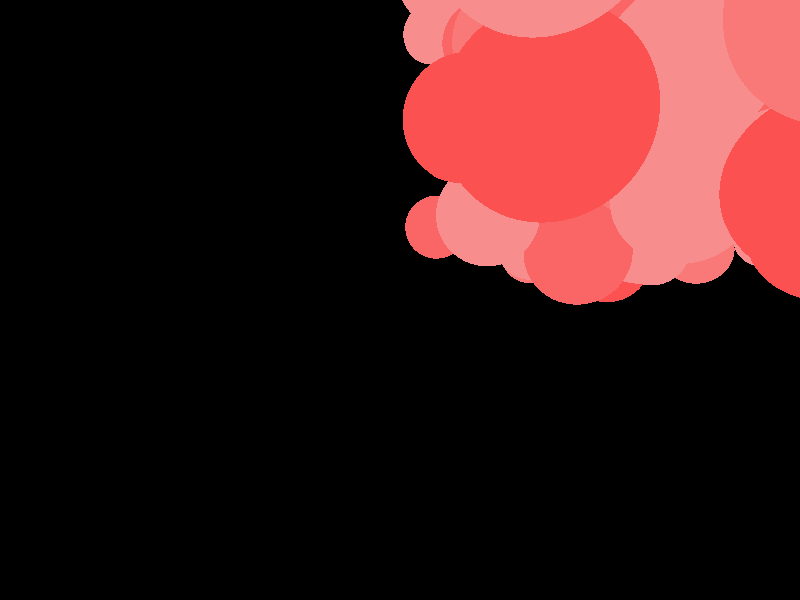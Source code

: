 
sphere{<104.2039,148.0000,144.9922>,41.2759 pigment{rgb<0.9708,0.5542,0.5542>} finish{reflection 0.1 specular 0.3 ambient 0.42}}
 //particle 1
sphere{<112.3333,238.9961,150.0353>,45.0744 pigment{rgb<0.9833,0.3167,0.3167>} finish{reflection 0.1 specular 0.3 ambient 0.42}}
 //particle 2
sphere{<71.3804,365.9922,68.8588>,50.1796 pigment{rgb<0.9833,0.3167,0.3167>} finish{reflection 0.1 specular 0.3 ambient 0.42}}
 //particle 3
sphere{<187.1098,366.9020,105.0039>,43.3048 pigment{rgb<0.9792,0.3958,0.3958>} finish{reflection 0.1 specular 0.3 ambient 0.42}}
 //particle 4
sphere{<135.0588,432.5490,82.4078>,42.5541 pigment{rgb<0.9750,0.4750,0.4750>} finish{reflection 0.1 specular 0.3 ambient 0.42}}
 //particle 5
sphere{<63.0000,517.0000,203.9412>,43.9469 pigment{rgb<0.9792,0.3958,0.3958>} finish{reflection 0.1 specular 0.3 ambient 0.42}}
 //particle 6
sphere{<81.0078,676.9922,91.0039>,42.1034 pigment{rgb<0.9750,0.4750,0.4750>} finish{reflection 0.1 specular 0.3 ambient 0.42}}
 //particle 7
sphere{<223.9922,455.0078,113.9882>,50.5026 pigment{rgb<0.9833,0.3167,0.3167>} finish{reflection 0.1 specular 0.3 ambient 0.42}}
 //particle 8
sphere{<217.9961,821.0039,259.1294>,40.5926 pigment{rgb<0.9708,0.5542,0.5542>} finish{reflection 0.1 specular 0.3 ambient 0.42}}
 //particle 9
sphere{<128.9922,929.0784,70.0000>,44.1149 pigment{rgb<0.9833,0.3167,0.3167>} finish{reflection 0.1 specular 0.3 ambient 0.42}}
 //particle 10
sphere{<251.8941,104.0000,84.3412>,42.2387 pigment{rgb<0.9750,0.4750,0.4750>} finish{reflection 0.1 specular 0.3 ambient 0.42}}
 //particle 11
sphere{<454.0314,201.0078,111.9961>,46.9912 pigment{rgb<0.9833,0.3167,0.3167>} finish{reflection 0.1 specular 0.3 ambient 0.42}}
 //particle 12
sphere{<361.0000,452.9882,248.9804>,47.8745 pigment{rgb<0.9833,0.3167,0.3167>} finish{reflection 0.1 specular 0.3 ambient 0.42}}
 //particle 13
sphere{<284.9961,597.1137,66.9765>,41.1426 pigment{rgb<0.9708,0.5542,0.5542>} finish{reflection 0.1 specular 0.3 ambient 0.42}}
 //particle 14
sphere{<352.0000,560.0549,107.9961>,41.2502 pigment{rgb<0.9708,0.5542,0.5542>} finish{reflection 0.1 specular 0.3 ambient 0.42}}
 //particle 15
sphere{<311.0078,774.0000,77.9843>,42.0950 pigment{rgb<0.9708,0.5542,0.5542>} finish{reflection 0.1 specular 0.3 ambient 0.42}}
 //particle 16
sphere{<355.0118,926.1921,134.8353>,43.1130 pigment{rgb<0.9792,0.3958,0.3958>} finish{reflection 0.1 specular 0.3 ambient 0.42}}
 //particle 17
sphere{<450.0000,80.9804,75.0000>,42.2940 pigment{rgb<0.9750,0.4750,0.4750>} finish{reflection 0.1 specular 0.3 ambient 0.42}}
 //particle 18
sphere{<529.6706,246.0039,81.9922>,41.5623 pigment{rgb<0.9708,0.5542,0.5542>} finish{reflection 0.1 specular 0.3 ambient 0.42}}
 //particle 19
sphere{<581.0000,50.9961,176.7177>,42.4991 pigment{rgb<0.9750,0.4750,0.4750>} finish{reflection 0.1 specular 0.3 ambient 0.42}}
 //particle 20
sphere{<574.0078,187.9882,153.9804>,39.2068 pigment{rgb<0.9708,0.5542,0.5542>} finish{reflection 0.1 specular 0.3 ambient 0.42}}
 //particle 21
sphere{<642.9922,561.9255,250.9804>,41.4840 pigment{rgb<0.9708,0.5542,0.5542>} finish{reflection 0.1 specular 0.3 ambient 0.42}}
 //particle 22
sphere{<596.0000,601.9882,175.9608>,41.0851 pigment{rgb<0.9708,0.5542,0.5542>} finish{reflection 0.1 specular 0.3 ambient 0.42}}
 //particle 23
sphere{<470.0000,779.0000,141.9725>,43.1068 pigment{rgb<0.9792,0.3958,0.3958>} finish{reflection 0.1 specular 0.3 ambient 0.42}}
 //particle 24
sphere{<577.0039,959.0275,116.9255>,53.7250 pigment{rgb<0.9833,0.3167,0.3167>} finish{reflection 0.1 specular 0.3 ambient 0.42}}
 //particle 25
sphere{<838.9922,72.4314,101.9961>,41.4417 pigment{rgb<0.9708,0.5542,0.5542>} finish{reflection 0.1 specular 0.3 ambient 0.42}}
 //particle 26
sphere{<874.9843,193.0000,177.9882>,41.4880 pigment{rgb<0.9708,0.5542,0.5542>} finish{reflection 0.1 specular 0.3 ambient 0.42}}
 //particle 27
sphere{<806.9961,312.0941,119.0000>,44.8139 pigment{rgb<0.9833,0.3167,0.3167>} finish{reflection 0.1 specular 0.3 ambient 0.42}}
 //particle 28
sphere{<786.9529,640.9686,88.0000>,45.0756 pigment{rgb<0.9833,0.3167,0.3167>} finish{reflection 0.1 specular 0.3 ambient 0.42}}
 //particle 29
sphere{<773.0039,516.4196,141.9922>,42.4076 pigment{rgb<0.9750,0.4750,0.4750>} finish{reflection 0.1 specular 0.3 ambient 0.42}}
 //particle 30
sphere{<900.9882,780.5804,156.0000>,44.0619 pigment{rgb<0.9833,0.3167,0.3167>} finish{reflection 0.1 specular 0.3 ambient 0.42}}
 //particle 31
sphere{<764.0314,869.9961,147.9922>,42.2659 pigment{rgb<0.9750,0.4750,0.4750>} finish{reflection 0.1 specular 0.3 ambient 0.42}}
 //particle 32
sphere{<966.9804,348.0157,201.9922>,40.9696 pigment{rgb<0.9708,0.5542,0.5542>} finish{reflection 0.1 specular 0.3 ambient 0.42}}
 //particle 33
sphere{<954.0000,660.9961,110.9882>,45.3653 pigment{rgb<0.9833,0.3167,0.3167>} finish{reflection 0.1 specular 0.3 ambient 0.42}}
 //particle 34
sphere{<913.9961,853.9804,97.9843>,42.2012 pigment{rgb<0.9750,0.4750,0.4750>} finish{reflection 0.1 specular 0.3 ambient 0.42}}
 //particle 35
sphere{<882.0000,912.7922,211.9843>,45.0157 pigment{rgb<0.9833,0.3167,0.3167>} finish{reflection 0.1 specular 0.3 ambient 0.42}}
 //particle 36
sphere{<65.9922,83.9529,273.9882>,48.1891 pigment{rgb<0.9833,0.3167,0.3167>} finish{reflection 0.1 specular 0.3 ambient 0.42}}
 //particle 37
sphere{<47.0039,253.0000,212.3098>,42.0567 pigment{rgb<0.9708,0.5542,0.5542>} finish{reflection 0.1 specular 0.3 ambient 0.42}}
 //particle 38
sphere{<199.8314,53.0039,280.0000>,45.1907 pigment{rgb<0.9833,0.3167,0.3167>} finish{reflection 0.1 specular 0.3 ambient 0.42}}
 //particle 39
sphere{<90.3333,87.0039,362.0000>,37.7332 pigment{rgb<0.9667,0.6333,0.6333>} finish{reflection 0.1 specular 0.3 ambient 0.42}}
 //particle 40
sphere{<200.0118,151.9373,345.9804>,43.0867 pigment{rgb<0.9792,0.3958,0.3958>} finish{reflection 0.1 specular 0.3 ambient 0.42}}
 //particle 41
sphere{<64.9686,398.0000,237.2314>,43.7286 pigment{rgb<0.9792,0.3958,0.3958>} finish{reflection 0.1 specular 0.3 ambient 0.42}}
 //particle 42
sphere{<215.9961,263.0353,233.9961>,46.5576 pigment{rgb<0.9833,0.3167,0.3167>} finish{reflection 0.1 specular 0.3 ambient 0.42}}
 //particle 43
sphere{<91.0000,249.5529,330.9961>,41.8575 pigment{rgb<0.9708,0.5542,0.5542>} finish{reflection 0.1 specular 0.3 ambient 0.42}}
 //particle 44
sphere{<159.0078,260.2588,412.0000>,42.2899 pigment{rgb<0.9750,0.4750,0.4750>} finish{reflection 0.1 specular 0.3 ambient 0.42}}
 //particle 45
sphere{<213.1882,627.0078,191.0000>,38.7797 pigment{rgb<0.9708,0.5542,0.5542>} finish{reflection 0.1 specular 0.3 ambient 0.42}}
 //particle 46
sphere{<58.0000,649.4157,340.0000>,43.8480 pigment{rgb<0.9792,0.3958,0.3958>} finish{reflection 0.1 specular 0.3 ambient 0.42}}
 //particle 47
sphere{<202.0118,628.0039,373.9529>,43.0298 pigment{rgb<0.9750,0.4750,0.4750>} finish{reflection 0.1 specular 0.3 ambient 0.42}}
 //particle 48
sphere{<75.0000,827.9882,299.9804>,43.5433 pigment{rgb<0.9792,0.3958,0.3958>} finish{reflection 0.1 specular 0.3 ambient 0.42}}
 //particle 49
sphere{<207.0000,740.0157,259.0667>,41.7816 pigment{rgb<0.9708,0.5542,0.5542>} finish{reflection 0.1 specular 0.3 ambient 0.42}}
 //particle 50
sphere{<92.0000,781.9412,377.0000>,42.2619 pigment{rgb<0.9750,0.4750,0.4750>} finish{reflection 0.1 specular 0.3 ambient 0.42}}
 //particle 51
sphere{<226.2941,780.0196,342.9961>,44.7913 pigment{rgb<0.9833,0.3167,0.3167>} finish{reflection 0.1 specular 0.3 ambient 0.42}}
 //particle 52
sphere{<76.9804,873.0196,223.0000>,45.9599 pigment{rgb<0.9833,0.3167,0.3167>} finish{reflection 0.1 specular 0.3 ambient 0.42}}
 //particle 53
sphere{<282.0000,165.0039,301.0275>,41.8408 pigment{rgb<0.9708,0.5542,0.5542>} finish{reflection 0.1 specular 0.3 ambient 0.42}}
 //particle 54
sphere{<459.0157,121.0549,239.0039>,43.1914 pigment{rgb<0.9792,0.3958,0.3958>} finish{reflection 0.1 specular 0.3 ambient 0.42}}
 //particle 55
sphere{<257.0000,83.0235,343.7098>,40.0966 pigment{rgb<0.9708,0.5542,0.5542>} finish{reflection 0.1 specular 0.3 ambient 0.42}}
 //particle 56
sphere{<342.9961,85.0078,341.8039>,42.3433 pigment{rgb<0.9750,0.4750,0.4750>} finish{reflection 0.1 specular 0.3 ambient 0.42}}
 //particle 57
sphere{<366.7333,170.3569,348.9020>,41.5428 pigment{rgb<0.9708,0.5542,0.5542>} finish{reflection 0.1 specular 0.3 ambient 0.42}}
 //particle 58
sphere{<260.0078,425.0118,229.0980>,42.7655 pigment{rgb<0.9750,0.4750,0.4750>} finish{reflection 0.1 specular 0.3 ambient 0.42}}
 //particle 59
sphere{<337.0078,280.0000,216.8471>,42.5397 pigment{rgb<0.9750,0.4750,0.4750>} finish{reflection 0.1 specular 0.3 ambient 0.42}}
 //particle 60
sphere{<295.9686,235.1961,459.0000>,49.2753 pigment{rgb<0.9833,0.3167,0.3167>} finish{reflection 0.1 specular 0.3 ambient 0.42}}
 //particle 61
sphere{<271.9373,353.9725,375.9961>,39.8928 pigment{rgb<0.9708,0.5542,0.5542>} finish{reflection 0.1 specular 0.3 ambient 0.42}}
 //particle 62
sphere{<321.7216,315.0000,431.0235>,40.2930 pigment{rgb<0.9708,0.5542,0.5542>} finish{reflection 0.1 specular 0.3 ambient 0.42}}
 //particle 63
sphere{<353.5922,391.1373,380.4980>,50.7282 pigment{rgb<0.9833,0.3167,0.3167>} finish{reflection 0.1 specular 0.3 ambient 0.42}}
 //particle 64
sphere{<327.7333,472.0000,334.4510>,40.8473 pigment{rgb<0.9708,0.5542,0.5542>} finish{reflection 0.1 specular 0.3 ambient 0.42}}
 //particle 65
sphere{<292.9843,507.9804,242.0000>,39.2610 pigment{rgb<0.9708,0.5542,0.5542>} finish{reflection 0.1 specular 0.3 ambient 0.42}}
 //particle 66
sphere{<420.8039,703.2118,369.0000>,41.5269 pigment{rgb<0.9708,0.5542,0.5542>} finish{reflection 0.1 specular 0.3 ambient 0.42}}
 //particle 67
sphere{<214.0196,529.0000,372.0588>,49.7970 pigment{rgb<0.9833,0.3167,0.3167>} finish{reflection 0.1 specular 0.3 ambient 0.42}}
 //particle 68
sphere{<262.0000,685.9804,409.9020>,42.8137 pigment{rgb<0.9750,0.4750,0.4750>} finish{reflection 0.1 specular 0.3 ambient 0.42}}
 //particle 69
sphere{<269.9725,688.0000,223.0000>,39.4682 pigment{rgb<0.9708,0.5542,0.5542>} finish{reflection 0.1 specular 0.3 ambient 0.42}}
 //particle 70
sphere{<409.9804,878.0039,208.9725>,40.2054 pigment{rgb<0.9708,0.5542,0.5542>} finish{reflection 0.1 specular 0.3 ambient 0.42}}
 //particle 71
sphere{<306.0235,772.0314,384.0000>,50.5517 pigment{rgb<0.9833,0.3167,0.3167>} finish{reflection 0.1 specular 0.3 ambient 0.42}}
 //particle 72
sphere{<335.0432,880.0039,347.0000>,43.9063 pigment{rgb<0.9792,0.3958,0.3958>} finish{reflection 0.1 specular 0.3 ambient 0.42}}
 //particle 73
sphere{<273.0196,941.6549,373.0000>,42.0158 pigment{rgb<0.9708,0.5542,0.5542>} finish{reflection 0.1 specular 0.3 ambient 0.42}}
 //particle 74
sphere{<415.9882,963.9216,187.0000>,40.7829 pigment{rgb<0.9708,0.5542,0.5542>} finish{reflection 0.1 specular 0.3 ambient 0.42}}
 //particle 75
sphere{<382.0000,958.9412,357.0039>,43.1676 pigment{rgb<0.9792,0.3958,0.3958>} finish{reflection 0.1 specular 0.3 ambient 0.42}}
 //particle 76
sphere{<551.9882,118.3647,251.0000>,41.7903 pigment{rgb<0.9708,0.5542,0.5542>} finish{reflection 0.1 specular 0.3 ambient 0.42}}
 //particle 77
sphere{<517.9764,190.0000,303.9922>,42.7423 pigment{rgb<0.9750,0.4750,0.4750>} finish{reflection 0.1 specular 0.3 ambient 0.42}}
 //particle 78
sphere{<574.9177,197.4392,245.0000>,36.1774 pigment{rgb<0.9625,0.7125,0.7125>} finish{reflection 0.1 specular 0.3 ambient 0.42}}
 //particle 79
sphere{<591.0863,50.6745,356.8196>,41.4271 pigment{rgb<0.9708,0.5542,0.5542>} finish{reflection 0.1 specular 0.3 ambient 0.42}}
 //particle 80
sphere{<702.4392,214.6392,342.0000>,42.6851 pigment{rgb<0.9750,0.4750,0.4750>} finish{reflection 0.1 specular 0.3 ambient 0.42}}
 //particle 81
sphere{<525.0039,272.0627,261.9843>,42.3743 pigment{rgb<0.9750,0.4750,0.4750>} finish{reflection 0.1 specular 0.3 ambient 0.42}}
 //particle 82
sphere{<476.3765,408.7451,366.8510>,44.2387 pigment{rgb<0.9833,0.3167,0.3167>} finish{reflection 0.1 specular 0.3 ambient 0.42}}
 //particle 83
sphere{<579.0000,518.0039,199.9843>,41.2763 pigment{rgb<0.9708,0.5542,0.5542>} finish{reflection 0.1 specular 0.3 ambient 0.42}}
 //particle 84
sphere{<478.9961,636.0471,353.0000>,45.9344 pigment{rgb<0.9833,0.3167,0.3167>} finish{reflection 0.1 specular 0.3 ambient 0.42}}
 //particle 85
sphere{<543.0118,512.0000,389.0784>,42.5995 pigment{rgb<0.9750,0.4750,0.4750>} finish{reflection 0.1 specular 0.3 ambient 0.42}}
 //particle 86
sphere{<570.2039,740.0000,330.9922>,41.0011 pigment{rgb<0.9708,0.5542,0.5542>} finish{reflection 0.1 specular 0.3 ambient 0.42}}
 //particle 87
sphere{<545.0000,883.9725,280.0000>,39.6602 pigment{rgb<0.9708,0.5542,0.5542>} finish{reflection 0.1 specular 0.3 ambient 0.42}}
 //particle 88
sphere{<659.0000,764.2432,318.0000>,40.9677 pigment{rgb<0.9708,0.5542,0.5542>} finish{reflection 0.1 specular 0.3 ambient 0.42}}
 //particle 89
sphere{<505.0510,757.0000,468.8745>,42.2517 pigment{rgb<0.9750,0.4750,0.4750>} finish{reflection 0.1 specular 0.3 ambient 0.42}}
 //particle 90
sphere{<595.4902,820.9922,348.3451>,39.7499 pigment{rgb<0.9708,0.5542,0.5542>} finish{reflection 0.1 specular 0.3 ambient 0.42}}
 //particle 91
sphere{<483.7843,933.6353,242.9922>,42.0018 pigment{rgb<0.9708,0.5542,0.5542>} finish{reflection 0.1 specular 0.3 ambient 0.42}}
 //particle 92
sphere{<626.7961,895.0078,266.9843>,40.6027 pigment{rgb<0.9708,0.5542,0.5542>} finish{reflection 0.1 specular 0.3 ambient 0.42}}
 //particle 93
sphere{<572.8431,978.0039,370.9765>,42.1792 pigment{rgb<0.9750,0.4750,0.4750>} finish{reflection 0.1 specular 0.3 ambient 0.42}}
 //particle 94
sphere{<652.3961,188.0039,269.8000>,41.4800 pigment{rgb<0.9708,0.5542,0.5542>} finish{reflection 0.1 specular 0.3 ambient 0.42}}
 //particle 95
sphere{<784.8666,233.0039,321.0157>,45.3847 pigment{rgb<0.9833,0.3167,0.3167>} finish{reflection 0.1 specular 0.3 ambient 0.42}}
 //particle 96
sphere{<808.9804,355.7686,200.0000>,48.2535 pigment{rgb<0.9833,0.3167,0.3167>} finish{reflection 0.1 specular 0.3 ambient 0.42}}
 //particle 97
sphere{<686.0000,420.0235,235.7647>,40.4989 pigment{rgb<0.9708,0.5542,0.5542>} finish{reflection 0.1 specular 0.3 ambient 0.42}}
 //particle 98
sphere{<884.0196,341.5765,235.9804>,40.8943 pigment{rgb<0.9708,0.5542,0.5542>} finish{reflection 0.1 specular 0.3 ambient 0.42}}
 //particle 99
sphere{<700.9922,359.0314,409.9882>,44.6573 pigment{rgb<0.9833,0.3167,0.3167>} finish{reflection 0.1 specular 0.3 ambient 0.42}}
 //particle 100
sphere{<860.5176,420.5137,385.9922>,44.1663 pigment{rgb<0.9833,0.3167,0.3167>} finish{reflection 0.1 specular 0.3 ambient 0.42}}
 //particle 101
sphere{<762.2667,516.9961,234.9843>,45.0163 pigment{rgb<0.9833,0.3167,0.3167>} finish{reflection 0.1 specular 0.3 ambient 0.42}}
 //particle 102
sphere{<824.9843,590.0118,269.2588>,43.5279 pigment{rgb<0.9792,0.3958,0.3958>} finish{reflection 0.1 specular 0.3 ambient 0.42}}
 //particle 103
sphere{<764.8902,551.0196,312.0039>,39.8097 pigment{rgb<0.9708,0.5542,0.5542>} finish{reflection 0.1 specular 0.3 ambient 0.42}}
 //particle 104
sphere{<866.0275,553.0000,338.9804>,42.5447 pigment{rgb<0.9750,0.4750,0.4750>} finish{reflection 0.1 specular 0.3 ambient 0.42}}
 //particle 105
sphere{<705.0000,718.2471,250.9882>,47.5465 pigment{rgb<0.9833,0.3167,0.3167>} finish{reflection 0.1 specular 0.3 ambient 0.42}}
 //particle 106
sphere{<673.3608,849.0000,318.0275>,42.0596 pigment{rgb<0.9708,0.5542,0.5542>} finish{reflection 0.1 specular 0.3 ambient 0.42}}
 //particle 107
sphere{<749.6824,808.0157,217.0000>,51.5773 pigment{rgb<0.9833,0.3167,0.3167>} finish{reflection 0.1 specular 0.3 ambient 0.42}}
 //particle 108
sphere{<887.6824,706.0118,202.9961>,43.0092 pigment{rgb<0.9750,0.4750,0.4750>} finish{reflection 0.1 specular 0.3 ambient 0.42}}
 //particle 109
sphere{<739.0078,709.0000,330.0392>,41.1517 pigment{rgb<0.9708,0.5542,0.5542>} finish{reflection 0.1 specular 0.3 ambient 0.42}}
 //particle 110
sphere{<664.0902,912.0039,432.0196>,41.4240 pigment{rgb<0.9708,0.5542,0.5542>} finish{reflection 0.1 specular 0.3 ambient 0.42}}
 //particle 111
sphere{<908.0000,708.0000,327.9961>,42.9977 pigment{rgb<0.9750,0.4750,0.4750>} finish{reflection 0.1 specular 0.3 ambient 0.42}}
 //particle 112
sphere{<797.9961,838.0039,337.9568>,41.9957 pigment{rgb<0.9708,0.5542,0.5542>} finish{reflection 0.1 specular 0.3 ambient 0.42}}
 //particle 113
sphere{<709.0078,930.9764,247.6863>,50.1925 pigment{rgb<0.9833,0.3167,0.3167>} finish{reflection 0.1 specular 0.3 ambient 0.42}}
 //particle 114
sphere{<918.9529,974.0157,332.0000>,42.0761 pigment{rgb<0.9708,0.5542,0.5542>} finish{reflection 0.1 specular 0.3 ambient 0.42}}
 //particle 115
sphere{<910.0000,43.6431,384.0000>,41.7477 pigment{rgb<0.9708,0.5542,0.5542>} finish{reflection 0.1 specular 0.3 ambient 0.42}}
 //particle 116
sphere{<964.2823,189.0000,392.9882>,43.4008 pigment{rgb<0.9792,0.3958,0.3958>} finish{reflection 0.1 specular 0.3 ambient 0.42}}
 //particle 117
sphere{<915.0078,253.0235,232.9922>,41.6705 pigment{rgb<0.9708,0.5542,0.5542>} finish{reflection 0.1 specular 0.3 ambient 0.42}}
 //particle 118
sphere{<936.5765,406.9882,262.9961>,43.1597 pigment{rgb<0.9792,0.3958,0.3958>} finish{reflection 0.1 specular 0.3 ambient 0.42}}
 //particle 119
sphere{<978.0078,576.0000,251.0000>,49.1932 pigment{rgb<0.9833,0.3167,0.3167>} finish{reflection 0.1 specular 0.3 ambient 0.42}}
 //particle 120
sphere{<959.8981,661.0000,426.9843>,49.0503 pigment{rgb<0.9833,0.3167,0.3167>} finish{reflection 0.1 specular 0.3 ambient 0.42}}
 //particle 121
sphere{<954.0000,744.0706,256.9922>,44.2284 pigment{rgb<0.9833,0.3167,0.3167>} finish{reflection 0.1 specular 0.3 ambient 0.42}}
 //particle 122
sphere{<71.4824,69.6902,491.0039>,42.0191 pigment{rgb<0.9708,0.5542,0.5542>} finish{reflection 0.1 specular 0.3 ambient 0.42}}
 //particle 123
sphere{<118.2784,138.0118,489.4980>,42.8778 pigment{rgb<0.9750,0.4750,0.4750>} finish{reflection 0.1 specular 0.3 ambient 0.42}}
 //particle 124
sphere{<85.9686,215.0549,496.0000>,42.8702 pigment{rgb<0.9750,0.4750,0.4750>} finish{reflection 0.1 specular 0.3 ambient 0.42}}
 //particle 125
sphere{<147.0039,179.5608,573.0078>,41.7068 pigment{rgb<0.9708,0.5542,0.5542>} finish{reflection 0.1 specular 0.3 ambient 0.42}}
 //particle 126
sphere{<140.9922,432.0078,516.9843>,47.6807 pigment{rgb<0.9833,0.3167,0.3167>} finish{reflection 0.1 specular 0.3 ambient 0.42}}
 //particle 127
sphere{<210.0000,302.1176,470.0941>,40.4832 pigment{rgb<0.9708,0.5542,0.5542>} finish{reflection 0.1 specular 0.3 ambient 0.42}}
 //particle 128
sphere{<65.7020,213.1020,683.0000>,45.4373 pigment{rgb<0.9833,0.3167,0.3167>} finish{reflection 0.1 specular 0.3 ambient 0.42}}
 //particle 129
sphere{<92.0000,339.3843,577.0706>,40.3303 pigment{rgb<0.9708,0.5542,0.5542>} finish{reflection 0.1 specular 0.3 ambient 0.42}}
 //particle 130
sphere{<237.9961,241.0706,538.9922>,39.9252 pigment{rgb<0.9708,0.5542,0.5542>} finish{reflection 0.1 specular 0.3 ambient 0.42}}
 //particle 131
sphere{<243.0000,341.9765,647.8157>,43.5001 pigment{rgb<0.9792,0.3958,0.3958>} finish{reflection 0.1 specular 0.3 ambient 0.42}}
 //particle 132
sphere{<226.5490,404.0000,534.0039>,40.7295 pigment{rgb<0.9708,0.5542,0.5542>} finish{reflection 0.1 specular 0.3 ambient 0.42}}
 //particle 133
sphere{<100.0000,510.7921,458.0235>,44.2754 pigment{rgb<0.9833,0.3167,0.3167>} finish{reflection 0.1 specular 0.3 ambient 0.42}}
 //particle 134
sphere{<135.4745,599.7765,593.5451>,51.1108 pigment{rgb<0.9833,0.3167,0.3167>} finish{reflection 0.1 specular 0.3 ambient 0.42}}
 //particle 135
sphere{<239.4824,651.8823,494.8275>,45.4840 pigment{rgb<0.9833,0.3167,0.3167>} finish{reflection 0.1 specular 0.3 ambient 0.42}}
 //particle 136
sphere{<90.0000,746.2745,464.5333>,45.7360 pigment{rgb<0.9833,0.3167,0.3167>} finish{reflection 0.1 specular 0.3 ambient 0.42}}
 //particle 137
sphere{<69.9922,830.0392,469.0432>,41.3880 pigment{rgb<0.9708,0.5542,0.5542>} finish{reflection 0.1 specular 0.3 ambient 0.42}}
 //particle 138
sphere{<177.0510,689.0000,439.9961>,41.6006 pigment{rgb<0.9708,0.5542,0.5542>} finish{reflection 0.1 specular 0.3 ambient 0.42}}
 //particle 139
sphere{<148.4941,915.0000,574.8588>,38.1519 pigment{rgb<0.9708,0.5542,0.5542>} finish{reflection 0.1 specular 0.3 ambient 0.42}}
 //particle 140
sphere{<60.6588,777.6431,546.0000>,43.0319 pigment{rgb<0.9750,0.4750,0.4750>} finish{reflection 0.1 specular 0.3 ambient 0.42}}
 //particle 141
sphere{<256.9882,713.3019,558.0863>,46.6492 pigment{rgb<0.9833,0.3167,0.3167>} finish{reflection 0.1 specular 0.3 ambient 0.42}}
 //particle 142
sphere{<128.9922,976.0118,438.9529>,46.9504 pigment{rgb<0.9833,0.3167,0.3167>} finish{reflection 0.1 specular 0.3 ambient 0.42}}
 //particle 143
sphere{<296.9804,47.9843,419.0471>,48.8145 pigment{rgb<0.9833,0.3167,0.3167>} finish{reflection 0.1 specular 0.3 ambient 0.42}}
 //particle 144
sphere{<349.9961,159.3137,488.9922>,43.9121 pigment{rgb<0.9792,0.3958,0.3958>} finish{reflection 0.1 specular 0.3 ambient 0.42}}
 //particle 145
sphere{<227.5020,57.3059,570.9961>,41.7790 pigment{rgb<0.9708,0.5542,0.5542>} finish{reflection 0.1 specular 0.3 ambient 0.42}}
 //particle 146
sphere{<325.0471,185.9843,609.5137>,46.9567 pigment{rgb<0.9833,0.3167,0.3167>} finish{reflection 0.1 specular 0.3 ambient 0.42}}
 //particle 147
sphere{<445.1530,79.6078,614.9373>,43.2575 pigment{rgb<0.9792,0.3958,0.3958>} finish{reflection 0.1 specular 0.3 ambient 0.42}}
 //particle 148
sphere{<349.0000,111.1020,659.9647>,46.1755 pigment{rgb<0.9833,0.3167,0.3167>} finish{reflection 0.1 specular 0.3 ambient 0.42}}
 //particle 149
sphere{<346.2549,398.6157,473.9961>,47.0966 pigment{rgb<0.9833,0.3167,0.3167>} finish{reflection 0.1 specular 0.3 ambient 0.42}}
 //particle 150
sphere{<343.5255,355.9961,653.9647>,44.5965 pigment{rgb<0.9833,0.3167,0.3167>} finish{reflection 0.1 specular 0.3 ambient 0.42}}
 //particle 151
sphere{<295.8196,352.0235,575.3843>,43.3122 pigment{rgb<0.9792,0.3958,0.3958>} finish{reflection 0.1 specular 0.3 ambient 0.42}}
 //particle 152
sphere{<323.9843,491.0118,427.9804>,42.0287 pigment{rgb<0.9708,0.5542,0.5542>} finish{reflection 0.1 specular 0.3 ambient 0.42}}
 //particle 153
sphere{<390.0000,568.9608,557.3137>,44.4315 pigment{rgb<0.9833,0.3167,0.3167>} finish{reflection 0.1 specular 0.3 ambient 0.42}}
 //particle 154
sphere{<279.9961,502.0039,626.9373>,42.9927 pigment{rgb<0.9750,0.4750,0.4750>} finish{reflection 0.1 specular 0.3 ambient 0.42}}
 //particle 155
sphere{<351.0000,870.9922,558.1490>,40.0556 pigment{rgb<0.9708,0.5542,0.5542>} finish{reflection 0.1 specular 0.3 ambient 0.42}}
 //particle 156
sphere{<439.0039,707.6588,525.2549>,52.7905 pigment{rgb<0.9833,0.3167,0.3167>} finish{reflection 0.1 specular 0.3 ambient 0.42}}
 //particle 157
sphere{<224.0000,928.0392,443.5176>,46.3371 pigment{rgb<0.9833,0.3167,0.3167>} finish{reflection 0.1 specular 0.3 ambient 0.42}}
 //particle 158
sphere{<444.0000,947.0000,434.6039>,41.0083 pigment{rgb<0.9708,0.5542,0.5542>} finish{reflection 0.1 specular 0.3 ambient 0.42}}
 //particle 159
sphere{<230.3333,938.0000,592.3647>,43.1607 pigment{rgb<0.9792,0.3958,0.3958>} finish{reflection 0.1 specular 0.3 ambient 0.42}}
 //particle 160
sphere{<510.9922,72.9922,485.6784>,42.7618 pigment{rgb<0.9750,0.4750,0.4750>} finish{reflection 0.1 specular 0.3 ambient 0.42}}
 //particle 161
sphere{<536.0196,172.0157,479.0039>,41.7258 pigment{rgb<0.9708,0.5542,0.5542>} finish{reflection 0.1 specular 0.3 ambient 0.42}}
 //particle 162
sphere{<702.0000,75.0235,579.9961>,41.6729 pigment{rgb<0.9708,0.5542,0.5542>} finish{reflection 0.1 specular 0.3 ambient 0.42}}
 //particle 163
sphere{<616.0078,139.0000,479.5255>,42.8582 pigment{rgb<0.9750,0.4750,0.4750>} finish{reflection 0.1 specular 0.3 ambient 0.42}}
 //particle 164
sphere{<599.6000,184.7098,619.0000>,42.1942 pigment{rgb<0.9750,0.4750,0.4750>} finish{reflection 0.1 specular 0.3 ambient 0.42}}
 //particle 165
sphere{<563.7529,341.0000,504.9882>,42.0078 pigment{rgb<0.9708,0.5542,0.5542>} finish{reflection 0.1 specular 0.3 ambient 0.42}}
 //particle 166
sphere{<525.0039,449.1098,492.8627>,41.4337 pigment{rgb<0.9708,0.5542,0.5542>} finish{reflection 0.1 specular 0.3 ambient 0.42}}
 //particle 167
sphere{<650.9020,290.0078,463.8706>,43.3983 pigment{rgb<0.9792,0.3958,0.3958>} finish{reflection 0.1 specular 0.3 ambient 0.42}}
 //particle 168
sphere{<622.0941,376.4000,448.6510>,41.1166 pigment{rgb<0.9708,0.5542,0.5542>} finish{reflection 0.1 specular 0.3 ambient 0.42}}
 //particle 169
sphere{<576.0000,272.9961,592.9098>,44.0941 pigment{rgb<0.9833,0.3167,0.3167>} finish{reflection 0.1 specular 0.3 ambient 0.42}}
 //particle 170
sphere{<529.0000,387.8784,567.4235>,42.0441 pigment{rgb<0.9708,0.5542,0.5542>} finish{reflection 0.1 specular 0.3 ambient 0.42}}
 //particle 171
sphere{<526.0236,597.9961,414.6353>,41.5042 pigment{rgb<0.9708,0.5542,0.5542>} finish{reflection 0.1 specular 0.3 ambient 0.42}}
 //particle 172
sphere{<474.0000,530.9922,562.2745>,49.0576 pigment{rgb<0.9833,0.3167,0.3167>} finish{reflection 0.1 specular 0.3 ambient 0.42}}
 //particle 173
sphere{<642.9922,595.0000,686.9608>,44.1581 pigment{rgb<0.9833,0.3167,0.3167>} finish{reflection 0.1 specular 0.3 ambient 0.42}}
 //particle 174
sphere{<585.7411,779.0706,443.7921>,44.7550 pigment{rgb<0.9833,0.3167,0.3167>} finish{reflection 0.1 specular 0.3 ambient 0.42}}
 //particle 175
sphere{<480.7647,881.5922,544.0196>,41.4692 pigment{rgb<0.9708,0.5542,0.5542>} finish{reflection 0.1 specular 0.3 ambient 0.42}}
 //particle 176
sphere{<539.0236,805.0078,609.9686>,56.9261 pigment{rgb<0.9833,0.3167,0.3167>} finish{reflection 0.1 specular 0.3 ambient 0.42}}
 //particle 177
sphere{<653.0314,760.5412,605.9804>,41.8215 pigment{rgb<0.9708,0.5542,0.5542>} finish{reflection 0.1 specular 0.3 ambient 0.42}}
 //particle 178
sphere{<606.0000,957.9294,479.0039>,44.0073 pigment{rgb<0.9792,0.3958,0.3958>} finish{reflection 0.1 specular 0.3 ambient 0.42}}
 //particle 179
sphere{<494.6314,983.0039,683.6706>,44.5604 pigment{rgb<0.9833,0.3167,0.3167>} finish{reflection 0.1 specular 0.3 ambient 0.42}}
 //particle 180
sphere{<661.0000,965.0118,633.4353>,43.0794 pigment{rgb<0.9792,0.3958,0.3958>} finish{reflection 0.1 specular 0.3 ambient 0.42}}
 //particle 181
sphere{<759.9568,131.7726,542.4980>,46.4002 pigment{rgb<0.9833,0.3167,0.3167>} finish{reflection 0.1 specular 0.3 ambient 0.42}}
 //particle 182
sphere{<631.7059,42.5137,614.9922>,45.0946 pigment{rgb<0.9833,0.3167,0.3167>} finish{reflection 0.1 specular 0.3 ambient 0.42}}
 //particle 183
sphere{<762.0000,321.9568,464.8000>,45.2897 pigment{rgb<0.9833,0.3167,0.3167>} finish{reflection 0.1 specular 0.3 ambient 0.42}}
 //particle 184
sphere{<866.0157,387.0000,472.4745>,42.3419 pigment{rgb<0.9750,0.4750,0.4750>} finish{reflection 0.1 specular 0.3 ambient 0.42}}
 //particle 185
sphere{<723.8823,321.6000,617.4824>,42.2017 pigment{rgb<0.9750,0.4750,0.4750>} finish{reflection 0.1 specular 0.3 ambient 0.42}}
 //particle 186
sphere{<949.9686,301.9843,706.9177>,51.8793 pigment{rgb<0.9833,0.3167,0.3167>} finish{reflection 0.1 specular 0.3 ambient 0.42}}
 //particle 187
sphere{<867.9725,445.7255,661.6588>,44.9287 pigment{rgb<0.9833,0.3167,0.3167>} finish{reflection 0.1 specular 0.3 ambient 0.42}}
 //particle 188
sphere{<813.0000,482.4353,592.7059>,43.7044 pigment{rgb<0.9792,0.3958,0.3958>} finish{reflection 0.1 specular 0.3 ambient 0.42}}
 //particle 189
sphere{<723.5215,604.2471,456.8941>,42.6703 pigment{rgb<0.9750,0.4750,0.4750>} finish{reflection 0.1 specular 0.3 ambient 0.42}}
 //particle 190
sphere{<913.9882,674.0275,498.3804>,43.5869 pigment{rgb<0.9792,0.3958,0.3958>} finish{reflection 0.1 specular 0.3 ambient 0.42}}
 //particle 191
sphere{<725.9137,614.6549,660.8392>,43.2988 pigment{rgb<0.9792,0.3958,0.3958>} finish{reflection 0.1 specular 0.3 ambient 0.42}}
 //particle 192
sphere{<671.6510,754.0000,505.6745>,43.3384 pigment{rgb<0.9792,0.3958,0.3958>} finish{reflection 0.1 specular 0.3 ambient 0.42}}
 //particle 193
sphere{<734.9764,870.5961,486.9961>,52.2784 pigment{rgb<0.9833,0.3167,0.3167>} finish{reflection 0.1 specular 0.3 ambient 0.42}}
 //particle 194
sphere{<870.1334,707.5255,421.4471>,43.9318 pigment{rgb<0.9792,0.3958,0.3958>} finish{reflection 0.1 specular 0.3 ambient 0.42}}
 //particle 195
sphere{<829.4196,880.0745,486.9804>,49.0934 pigment{rgb<0.9833,0.3167,0.3167>} finish{reflection 0.1 specular 0.3 ambient 0.42}}
 //particle 196
sphere{<785.0157,722.1843,559.9451>,43.2474 pigment{rgb<0.9792,0.3958,0.3958>} finish{reflection 0.1 specular 0.3 ambient 0.42}}
 //particle 197
sphere{<906.7647,893.1882,649.4706>,43.2631 pigment{rgb<0.9792,0.3958,0.3958>} finish{reflection 0.1 specular 0.3 ambient 0.42}}
 //particle 198
sphere{<861.7647,967.9804,523.2863>,41.9463 pigment{rgb<0.9708,0.5542,0.5542>} finish{reflection 0.1 specular 0.3 ambient 0.42}}
 //particle 199
sphere{<945.9961,93.0157,531.9490>,42.7682 pigment{rgb<0.9750,0.4750,0.4750>} finish{reflection 0.1 specular 0.3 ambient 0.42}}
 //particle 200
sphere{<940.5020,369.9882,445.2510>,37.6073 pigment{rgb<0.9667,0.6333,0.6333>} finish{reflection 0.1 specular 0.3 ambient 0.42}}
 //particle 201
sphere{<923.3726,256.9490,628.3726>,42.1371 pigment{rgb<0.9750,0.4750,0.4750>} finish{reflection 0.1 specular 0.3 ambient 0.42}}
 //particle 202
sphere{<966.0314,913.5961,491.9961>,42.4788 pigment{rgb<0.9750,0.4750,0.4750>} finish{reflection 0.1 specular 0.3 ambient 0.42}}
 //particle 203
sphere{<134.4196,96.2000,784.1451>,43.6525 pigment{rgb<0.9792,0.3958,0.3958>} finish{reflection 0.1 specular 0.3 ambient 0.42}}
 //particle 204
sphere{<155.0000,64.9922,708.9922>,41.1807 pigment{rgb<0.9708,0.5542,0.5542>} finish{reflection 0.1 specular 0.3 ambient 0.42}}
 //particle 205
sphere{<91.1765,262.8549,775.6549>,41.0977 pigment{rgb<0.9708,0.5542,0.5542>} finish{reflection 0.1 specular 0.3 ambient 0.42}}
 //particle 206
sphere{<119.5333,382.4588,672.5215>,43.7514 pigment{rgb<0.9792,0.3958,0.3958>} finish{reflection 0.1 specular 0.3 ambient 0.42}}
 //particle 207
sphere{<88.2588,478.5020,769.9529>,44.0568 pigment{rgb<0.9833,0.3167,0.3167>} finish{reflection 0.1 specular 0.3 ambient 0.42}}
 //particle 208
sphere{<71.0196,535.9725,695.9843>,47.8470 pigment{rgb<0.9833,0.3167,0.3167>} finish{reflection 0.1 specular 0.3 ambient 0.42}}
 //particle 209
sphere{<134.8863,667.0667,760.0000>,44.2756 pigment{rgb<0.9833,0.3167,0.3167>} finish{reflection 0.1 specular 0.3 ambient 0.42}}
 //particle 210
sphere{<44.9843,750.6667,689.7137>,41.7723 pigment{rgb<0.9708,0.5542,0.5542>} finish{reflection 0.1 specular 0.3 ambient 0.42}}
 //particle 211
sphere{<145.5647,876.6588,727.4117>,43.4230 pigment{rgb<0.9792,0.3958,0.3958>} finish{reflection 0.1 specular 0.3 ambient 0.42}}
 //particle 212
sphere{<122.0941,801.4706,767.6000>,42.8341 pigment{rgb<0.9750,0.4750,0.4750>} finish{reflection 0.1 specular 0.3 ambient 0.42}}
 //particle 213
sphere{<98.4941,947.5451,819.0510>,42.3371 pigment{rgb<0.9750,0.4750,0.4750>} finish{reflection 0.1 specular 0.3 ambient 0.42}}
 //particle 214
sphere{<296.6863,58.0000,709.5608>,40.8032 pigment{rgb<0.9708,0.5542,0.5542>} finish{reflection 0.1 specular 0.3 ambient 0.42}}
 //particle 215
sphere{<309.1725,118.9843,774.5294>,43.4377 pigment{rgb<0.9792,0.3958,0.3958>} finish{reflection 0.1 specular 0.3 ambient 0.42}}
 //particle 216
sphere{<226.5686,41.6902,658.0078>,44.0947 pigment{rgb<0.9833,0.3167,0.3167>} finish{reflection 0.1 specular 0.3 ambient 0.42}}
 //particle 217
sphere{<263.9843,249.0157,788.4863>,42.7570 pigment{rgb<0.9750,0.4750,0.4750>} finish{reflection 0.1 specular 0.3 ambient 0.42}}
 //particle 218
sphere{<273.2902,370.7177,767.7098>,43.0385 pigment{rgb<0.9750,0.4750,0.4750>} finish{reflection 0.1 specular 0.3 ambient 0.42}}
 //particle 219
sphere{<232.6784,449.9804,767.9529>,43.0297 pigment{rgb<0.9750,0.4750,0.4750>} finish{reflection 0.1 specular 0.3 ambient 0.42}}
 //particle 220
sphere{<472.8000,275.0000,841.2510>,49.3836 pigment{rgb<0.9833,0.3167,0.3167>} finish{reflection 0.1 specular 0.3 ambient 0.42}}
 //particle 221
sphere{<402.6745,363.6628,837.0000>,46.1922 pigment{rgb<0.9833,0.3167,0.3167>} finish{reflection 0.1 specular 0.3 ambient 0.42}}
 //particle 222
sphere{<278.2000,591.0000,777.0823>,44.4454 pigment{rgb<0.9833,0.3167,0.3167>} finish{reflection 0.1 specular 0.3 ambient 0.42}}
 //particle 223
sphere{<433.3608,573.5137,634.0118>,42.8317 pigment{rgb<0.9750,0.4750,0.4750>} finish{reflection 0.1 specular 0.3 ambient 0.42}}
 //particle 224
sphere{<430.1059,567.0510,780.4667>,43.7297 pigment{rgb<0.9792,0.3958,0.3958>} finish{reflection 0.1 specular 0.3 ambient 0.42}}
 //particle 225
sphere{<234.4235,726.5686,690.7608>,44.0405 pigment{rgb<0.9833,0.3167,0.3167>} finish{reflection 0.1 specular 0.3 ambient 0.42}}
 //particle 226
sphere{<261.8706,809.0549,657.1647>,44.6487 pigment{rgb<0.9833,0.3167,0.3167>} finish{reflection 0.1 specular 0.3 ambient 0.42}}
 //particle 227
sphere{<431.4941,921.0236,690.5294>,50.1393 pigment{rgb<0.9833,0.3167,0.3167>} finish{reflection 0.1 specular 0.3 ambient 0.42}}
 //particle 228
sphere{<224.7020,669.4392,773.3019>,44.5288 pigment{rgb<0.9833,0.3167,0.3167>} finish{reflection 0.1 specular 0.3 ambient 0.42}}
 //particle 229
sphere{<332.5569,760.0078,833.0039>,42.3036 pigment{rgb<0.9750,0.4750,0.4750>} finish{reflection 0.1 specular 0.3 ambient 0.42}}
 //particle 230
sphere{<454.3177,689.4745,772.4078>,44.5335 pigment{rgb<0.9833,0.3167,0.3167>} finish{reflection 0.1 specular 0.3 ambient 0.42}}
 //particle 231
sphere{<451.8039,862.1882,759.7804>,43.4133 pigment{rgb<0.9792,0.3958,0.3958>} finish{reflection 0.1 specular 0.3 ambient 0.42}}
 //particle 232
sphere{<447.6980,959.7216,776.4549>,43.3753 pigment{rgb<0.9792,0.3958,0.3958>} finish{reflection 0.1 specular 0.3 ambient 0.42}}
 //particle 233
sphere{<550.5843,168.2314,700.3490>,43.1195 pigment{rgb<0.9792,0.3958,0.3958>} finish{reflection 0.1 specular 0.3 ambient 0.42}}
 //particle 234
sphere{<679.9294,62.0902,690.7608>,41.3483 pigment{rgb<0.9708,0.5542,0.5542>} finish{reflection 0.1 specular 0.3 ambient 0.42}}
 //particle 235
sphere{<666.6274,207.8471,674.5883>,43.8405 pigment{rgb<0.9792,0.3958,0.3958>} finish{reflection 0.1 specular 0.3 ambient 0.42}}
 //particle 236
sphere{<550.8784,51.3216,771.9725>,44.7467 pigment{rgb<0.9833,0.3167,0.3167>} finish{reflection 0.1 specular 0.3 ambient 0.42}}
 //particle 237
sphere{<560.0078,134.9961,790.4824>,40.4744 pigment{rgb<0.9708,0.5542,0.5542>} finish{reflection 0.1 specular 0.3 ambient 0.42}}
 //particle 238
sphere{<591.2157,248.1529,678.9922>,43.9462 pigment{rgb<0.9792,0.3958,0.3958>} finish{reflection 0.1 specular 0.3 ambient 0.42}}
 //particle 239
sphere{<528.4078,368.4980,761.6313>,46.3643 pigment{rgb<0.9833,0.3167,0.3167>} finish{reflection 0.1 specular 0.3 ambient 0.42}}
 //particle 240
sphere{<614.2667,298.4784,779.2000>,43.3177 pigment{rgb<0.9792,0.3958,0.3958>} finish{reflection 0.1 specular 0.3 ambient 0.42}}
 //particle 241
sphere{<497.8706,221.6510,777.7765>,43.1524 pigment{rgb<0.9792,0.3958,0.3958>} finish{reflection 0.1 specular 0.3 ambient 0.42}}
 //particle 242
sphere{<663.9098,365.0627,763.9098>,43.7856 pigment{rgb<0.9792,0.3958,0.3958>} finish{reflection 0.1 specular 0.3 ambient 0.42}}
 //particle 243
sphere{<488.5647,572.9686,713.9961>,46.3654 pigment{rgb<0.9833,0.3167,0.3167>} finish{reflection 0.1 specular 0.3 ambient 0.42}}
 //particle 244
sphere{<696.0000,638.0039,740.8470>,42.0426 pigment{rgb<0.9708,0.5542,0.5542>} finish{reflection 0.1 specular 0.3 ambient 0.42}}
 //particle 245
sphere{<489.9647,506.0157,776.0471>,42.5173 pigment{rgb<0.9750,0.4750,0.4750>} finish{reflection 0.1 specular 0.3 ambient 0.42}}
 //particle 246
sphere{<559.0392,553.0863,785.0000>,42.8601 pigment{rgb<0.9750,0.4750,0.4750>} finish{reflection 0.1 specular 0.3 ambient 0.42}}
 //particle 247
sphere{<489.8118,804.8000,703.0039>,43.2565 pigment{rgb<0.9792,0.3958,0.3958>} finish{reflection 0.1 specular 0.3 ambient 0.42}}
 //particle 248
sphere{<640.0118,703.1216,753.9451>,41.7285 pigment{rgb<0.9708,0.5542,0.5542>} finish{reflection 0.1 specular 0.3 ambient 0.42}}
 //particle 249
sphere{<663.9922,895.9922,692.0275>,49.6584 pigment{rgb<0.9833,0.3167,0.3167>} finish{reflection 0.1 specular 0.3 ambient 0.42}}
 //particle 250
sphere{<517.3882,916.1647,763.9451>,41.6949 pigment{rgb<0.9708,0.5542,0.5542>} finish{reflection 0.1 specular 0.3 ambient 0.42}}
 //particle 251
sphere{<590.4941,807.9882,834.0000>,42.1880 pigment{rgb<0.9750,0.4750,0.4750>} finish{reflection 0.1 specular 0.3 ambient 0.42}}
 //particle 252
sphere{<704.0000,894.5843,774.0471>,45.6977 pigment{rgb<0.9833,0.3167,0.3167>} finish{reflection 0.1 specular 0.3 ambient 0.42}}
 //particle 253
sphere{<740.0000,194.2549,733.5412>,53.1709 pigment{rgb<0.9833,0.3167,0.3167>} finish{reflection 0.1 specular 0.3 ambient 0.42}}
 //particle 254
sphere{<918.9725,90.0118,683.9961>,51.7650 pigment{rgb<0.9833,0.3167,0.3167>} finish{reflection 0.1 specular 0.3 ambient 0.42}}
 //particle 255
sphere{<806.7098,89.0039,790.7098>,43.6454 pigment{rgb<0.9792,0.3958,0.3958>} finish{reflection 0.1 specular 0.3 ambient 0.42}}
 //particle 256
sphere{<883.5059,54.0039,767.0118>,41.9910 pigment{rgb<0.9708,0.5542,0.5542>} finish{reflection 0.1 specular 0.3 ambient 0.42}}
 //particle 257
sphere{<658.6667,308.9922,684.7529>,44.9589 pigment{rgb<0.9833,0.3167,0.3167>} finish{reflection 0.1 specular 0.3 ambient 0.42}}
 //particle 258
sphere{<734.8431,409.1490,765.1530>,42.5291 pigment{rgb<0.9750,0.4750,0.4750>} finish{reflection 0.1 specular 0.3 ambient 0.42}}
 //particle 259
sphere{<794.9764,435.0432,701.0000>,42.6534 pigment{rgb<0.9750,0.4750,0.4750>} finish{reflection 0.1 specular 0.3 ambient 0.42}}
 //particle 260
sphere{<878.2589,338.2902,788.7020>,41.5092 pigment{rgb<0.9708,0.5542,0.5542>} finish{reflection 0.1 specular 0.3 ambient 0.42}}
 //particle 261
sphere{<762.1765,512.4314,682.8314>,42.0691 pigment{rgb<0.9708,0.5542,0.5542>} finish{reflection 0.1 specular 0.3 ambient 0.42}}
 //particle 262
sphere{<877.0000,589.9059,710.7804>,44.4082 pigment{rgb<0.9833,0.3167,0.3167>} finish{reflection 0.1 specular 0.3 ambient 0.42}}
 //particle 263
sphere{<780.9451,487.4118,774.0000>,44.2581 pigment{rgb<0.9833,0.3167,0.3167>} finish{reflection 0.1 specular 0.3 ambient 0.42}}
 //particle 264
sphere{<833.4628,560.1882,784.2823>,44.9824 pigment{rgb<0.9833,0.3167,0.3167>} finish{reflection 0.1 specular 0.3 ambient 0.42}}
 //particle 265
sphere{<755.4902,904.8745,704.7882>,43.8479 pigment{rgb<0.9792,0.3958,0.3958>} finish{reflection 0.1 specular 0.3 ambient 0.42}}
 //particle 266
sphere{<803.6431,769.7882,671.2706>,42.7175 pigment{rgb<0.9750,0.4750,0.4750>} finish{reflection 0.1 specular 0.3 ambient 0.42}}
 //particle 267
sphere{<760.4863,814.4117,766.0588>,42.5840 pigment{rgb<0.9750,0.4750,0.4750>} finish{reflection 0.1 specular 0.3 ambient 0.42}}
 //particle 268
sphere{<886.9843,776.9804,794.0118>,56.9085 pigment{rgb<0.9833,0.3167,0.3167>} finish{reflection 0.1 specular 0.3 ambient 0.42}}
 //particle 269
sphere{<750.0236,974.0392,759.9725>,47.2985 pigment{rgb<0.9833,0.3167,0.3167>} finish{reflection 0.1 specular 0.3 ambient 0.42}}
 //particle 270
sphere{<928.4628,938.4431,760.4588>,43.7595 pigment{rgb<0.9792,0.3958,0.3958>} finish{reflection 0.1 specular 0.3 ambient 0.42}}
 //particle 271
sphere{<935.0039,220.9961,770.7333>,42.8279 pigment{rgb<0.9750,0.4750,0.4750>} finish{reflection 0.1 specular 0.3 ambient 0.42}}
 //particle 272
sphere{<952.9922,85.0824,803.7372>,39.9374 pigment{rgb<0.9708,0.5542,0.5542>} finish{reflection 0.1 specular 0.3 ambient 0.42}}
 //particle 273
sphere{<920.4824,510.4941,677.5098>,40.8676 pigment{rgb<0.9708,0.5542,0.5542>} finish{reflection 0.1 specular 0.3 ambient 0.42}}
 //particle 274
sphere{<982.9961,658.9647,714.0000>,41.3719 pigment{rgb<0.9708,0.5542,0.5542>} finish{reflection 0.1 specular 0.3 ambient 0.42}}
 //particle 275
sphere{<910.7647,519.0706,768.0471>,43.4799 pigment{rgb<0.9792,0.3958,0.3958>} finish{reflection 0.1 specular 0.3 ambient 0.42}}
 //particle 276
sphere{<944.0118,599.0432,770.7137>,42.3317 pigment{rgb<0.9750,0.4750,0.4750>} finish{reflection 0.1 specular 0.3 ambient 0.42}}
 //particle 277
sphere{<93.0000,71.0118,76.9843>,42.8487 pigment{rgb<0.9750,0.4750,0.4750>} finish{reflection 0.1 specular 0.3 ambient 0.42}}
 //particle 278
sphere{<232.9725,182.9961,112.0000>,46.2924 pigment{rgb<0.9833,0.3167,0.3167>} finish{reflection 0.1 specular 0.3 ambient 0.42}}
 //particle 279
sphere{<161.0000,347.1216,232.9922>,43.8596 pigment{rgb<0.9792,0.3958,0.3958>} finish{reflection 0.1 specular 0.3 ambient 0.42}}
 //particle 280
sphere{<229.0353,649.0667,128.0000>,42.7349 pigment{rgb<0.9750,0.4750,0.4750>} finish{reflection 0.1 specular 0.3 ambient 0.42}}
 //particle 281
sphere{<123.7412,787.0000,119.8431>,42.5864 pigment{rgb<0.9750,0.4750,0.4750>} finish{reflection 0.1 specular 0.3 ambient 0.42}}
 //particle 282
sphere{<187.2627,880.0000,95.9882>,41.6632 pigment{rgb<0.9708,0.5542,0.5542>} finish{reflection 0.1 specular 0.3 ambient 0.42}}
 //particle 283
sphere{<82.0353,718.9843,173.0549>,42.8819 pigment{rgb<0.9750,0.4750,0.4750>} finish{reflection 0.1 specular 0.3 ambient 0.42}}
 //particle 284
sphere{<274.0000,928.0510,126.9961>,42.3524 pigment{rgb<0.9750,0.4750,0.4750>} finish{reflection 0.1 specular 0.3 ambient 0.42}}
 //particle 285
sphere{<247.9451,106.9922,186.0000>,44.7969 pigment{rgb<0.9833,0.3167,0.3167>} finish{reflection 0.1 specular 0.3 ambient 0.42}}
 //particle 286
sphere{<291.0039,248.7333,140.9804>,42.7941 pigment{rgb<0.9750,0.4750,0.4750>} finish{reflection 0.1 specular 0.3 ambient 0.42}}
 //particle 287
sphere{<432.0118,365.0078,92.0000>,44.7970 pigment{rgb<0.9833,0.3167,0.3167>} finish{reflection 0.1 specular 0.3 ambient 0.42}}
 //particle 288
sphere{<309.0392,686.9804,95.0784>,40.5282 pigment{rgb<0.9708,0.5542,0.5542>} finish{reflection 0.1 specular 0.3 ambient 0.42}}
 //particle 289
sphere{<271.9961,842.0039,101.9843>,41.2837 pigment{rgb<0.9708,0.5542,0.5542>} finish{reflection 0.1 specular 0.3 ambient 0.42}}
 //particle 290
sphere{<417.9882,872.3216,120.9961>,43.4534 pigment{rgb<0.9792,0.3958,0.3958>} finish{reflection 0.1 specular 0.3 ambient 0.42}}
 //particle 291
sphere{<592.0000,80.8000,110.0000>,44.3514 pigment{rgb<0.9833,0.3167,0.3167>} finish{reflection 0.1 specular 0.3 ambient 0.42}}
 //particle 292
sphere{<428.9765,253.1843,205.9922>,46.8776 pigment{rgb<0.9833,0.3167,0.3167>} finish{reflection 0.1 specular 0.3 ambient 0.42}}
 //particle 293
sphere{<638.9686,623.9961,101.9922>,43.6507 pigment{rgb<0.9792,0.3958,0.3958>} finish{reflection 0.1 specular 0.3 ambient 0.42}}
 //particle 294
sphere{<549.0000,725.0078,86.9412>,45.4793 pigment{rgb<0.9833,0.3167,0.3167>} finish{reflection 0.1 specular 0.3 ambient 0.42}}
 //particle 295
sphere{<674.1177,751.7647,89.0000>,42.0050 pigment{rgb<0.9708,0.5542,0.5542>} finish{reflection 0.1 specular 0.3 ambient 0.42}}
 //particle 296
sphere{<452.0000,729.9882,217.9529>,42.2654 pigment{rgb<0.9750,0.4750,0.4750>} finish{reflection 0.1 specular 0.3 ambient 0.42}}
 //particle 297
sphere{<590.0000,815.9412,251.0039>,42.0998 pigment{rgb<0.9750,0.4750,0.4750>} finish{reflection 0.1 specular 0.3 ambient 0.42}}
 //particle 298
sphere{<479.5059,895.9922,167.0000>,41.8876 pigment{rgb<0.9708,0.5542,0.5542>} finish{reflection 0.1 specular 0.3 ambient 0.42}}
 //particle 299
sphere{<690.8000,899.9804,104.0000>,42.1170 pigment{rgb<0.9750,0.4750,0.4750>} finish{reflection 0.1 specular 0.3 ambient 0.42}}
 //particle 300
sphere{<701.0275,221.9922,120.9922>,45.0564 pigment{rgb<0.9833,0.3167,0.3167>} finish{reflection 0.1 specular 0.3 ambient 0.42}}
 //particle 301
sphere{<763.8157,70.9922,186.9882>,41.2162 pigment{rgb<0.9708,0.5542,0.5542>} finish{reflection 0.1 specular 0.3 ambient 0.42}}
 //particle 302
sphere{<812.9922,441.0078,105.9765>,46.8119 pigment{rgb<0.9833,0.3167,0.3167>} finish{reflection 0.1 specular 0.3 ambient 0.42}}
 //particle 303
sphere{<861.0039,514.9608,114.0000>,41.7624 pigment{rgb<0.9708,0.5542,0.5542>} finish{reflection 0.1 specular 0.3 ambient 0.42}}
 //particle 304
sphere{<983.0510,62.0078,107.0196>,45.3791 pigment{rgb<0.9833,0.3167,0.3167>} finish{reflection 0.1 specular 0.3 ambient 0.42}}
 //particle 305
sphere{<971.1961,94.0000,203.0000>,42.0618 pigment{rgb<0.9708,0.5542,0.5542>} finish{reflection 0.1 specular 0.3 ambient 0.42}}
 //particle 306
sphere{<944.9843,339.9961,64.9647>,37.7674 pigment{rgb<0.9667,0.6333,0.6333>} finish{reflection 0.1 specular 0.3 ambient 0.42}}
 //particle 307
sphere{<470.9647,583.3451,96.0275>,39.8481 pigment{rgb<0.9708,0.5542,0.5542>} finish{reflection 0.1 specular 0.3 ambient 0.42}}
 //particle 308
sphere{<486.6823,654.9922,260.0000>,49.2447 pigment{rgb<0.9833,0.3167,0.3167>} finish{reflection 0.1 specular 0.3 ambient 0.42}}
 //particle 309
sphere{<99.0353,171.0745,247.9922>,39.7214 pigment{rgb<0.9708,0.5542,0.5542>} finish{reflection 0.1 specular 0.3 ambient 0.42}}
 //particle 310
sphere{<152.0000,99.5961,193.0039>,42.6255 pigment{rgb<0.9750,0.4750,0.4750>} finish{reflection 0.1 specular 0.3 ambient 0.42}}
 //particle 311
sphere{<47.0431,130.0078,432.5569>,45.1413 pigment{rgb<0.9833,0.3167,0.3167>} finish{reflection 0.1 specular 0.3 ambient 0.42}}
 //particle 312
sphere{<100.9961,205.9961,421.0000>,43.8515 pigment{rgb<0.9792,0.3958,0.3958>} finish{reflection 0.1 specular 0.3 ambient 0.42}}
 //particle 313
sphere{<223.0039,108.0667,424.9882>,40.7471 pigment{rgb<0.9708,0.5542,0.5542>} finish{reflection 0.1 specular 0.3 ambient 0.42}}
 //particle 314
sphere{<125.0000,382.0000,307.7608>,42.9907 pigment{rgb<0.9750,0.4750,0.4750>} finish{reflection 0.1 specular 0.3 ambient 0.42}}
 //particle 315
sphere{<44.5608,407.2549,333.9922>,43.4499 pigment{rgb<0.9792,0.3958,0.3958>} finish{reflection 0.1 specular 0.3 ambient 0.42}}
 //particle 316
sphere{<52.9961,668.0118,232.0039>,44.8837 pigment{rgb<0.9833,0.3167,0.3167>} finish{reflection 0.1 specular 0.3 ambient 0.42}}
 //particle 317
sphere{<210.0196,510.0039,215.9725>,44.1249 pigment{rgb<0.9833,0.3167,0.3167>} finish{reflection 0.1 specular 0.3 ambient 0.42}}
 //particle 318
sphere{<106.9843,594.9843,422.0118>,42.9719 pigment{rgb<0.9750,0.4750,0.4750>} finish{reflection 0.1 specular 0.3 ambient 0.42}}
 //particle 319
sphere{<113.0000,782.9764,222.0431>,42.8678 pigment{rgb<0.9750,0.4750,0.4750>} finish{reflection 0.1 specular 0.3 ambient 0.42}}
 //particle 320
sphere{<177.9961,937.9608,322.0000>,38.7061 pigment{rgb<0.9708,0.5542,0.5542>} finish{reflection 0.1 specular 0.3 ambient 0.42}}
 //particle 321
sphere{<73.6745,731.0078,316.9961>,47.2427 pigment{rgb<0.9833,0.3167,0.3167>} finish{reflection 0.1 specular 0.3 ambient 0.42}}
 //particle 322
sphere{<231.2902,814.3137,449.0078>,42.3213 pigment{rgb<0.9750,0.4750,0.4750>} finish{reflection 0.1 specular 0.3 ambient 0.42}}
 //particle 323
sphere{<348.9608,84.0000,189.9882>,43.8814 pigment{rgb<0.9792,0.3958,0.3958>} finish{reflection 0.1 specular 0.3 ambient 0.42}}
 //particle 324
sphere{<447.0353,146.4902,357.9686>,43.2881 pigment{rgb<0.9792,0.3958,0.3958>} finish{reflection 0.1 specular 0.3 ambient 0.42}}
 //particle 325
sphere{<404.3294,189.0275,429.8353>,42.3586 pigment{rgb<0.9750,0.4750,0.4750>} finish{reflection 0.1 specular 0.3 ambient 0.42}}
 //particle 326
sphere{<242.7765,276.9765,391.0000>,42.3381 pigment{rgb<0.9750,0.4750,0.4750>} finish{reflection 0.1 specular 0.3 ambient 0.42}}
 //particle 327
sphere{<213.0078,395.0000,311.1020>,40.5141 pigment{rgb<0.9708,0.5542,0.5542>} finish{reflection 0.1 specular 0.3 ambient 0.42}}
 //particle 328
sphere{<324.1216,312.0078,321.0000>,40.7749 pigment{rgb<0.9708,0.5542,0.5542>} finish{reflection 0.1 specular 0.3 ambient 0.42}}
 //particle 329
sphere{<415.7490,326.0039,240.4941>,43.2364 pigment{rgb<0.9792,0.3958,0.3958>} finish{reflection 0.1 specular 0.3 ambient 0.42}}
 //particle 330
sphere{<484.0196,377.9922,490.9608>,42.4597 pigment{rgb<0.9750,0.4750,0.4750>} finish{reflection 0.1 specular 0.3 ambient 0.42}}
 //particle 331
sphere{<201.6118,573.0000,280.9961>,47.6990 pigment{rgb<0.9833,0.3167,0.3167>} finish{reflection 0.1 specular 0.3 ambient 0.42}}
 //particle 332
sphere{<326.9882,648.7568,297.0000>,44.5359 pigment{rgb<0.9833,0.3167,0.3167>} finish{reflection 0.1 specular 0.3 ambient 0.42}}
 //particle 333
sphere{<445.0000,552.0549,268.9608>,42.3053 pigment{rgb<0.9750,0.4750,0.4750>} finish{reflection 0.1 specular 0.3 ambient 0.42}}
 //particle 334
sphere{<297.6588,607.9882,378.0000>,50.7744 pigment{rgb<0.9833,0.3167,0.3167>} finish{reflection 0.1 specular 0.3 ambient 0.42}}
 //particle 335
sphere{<456.0588,555.0471,385.9451>,42.7312 pigment{rgb<0.9750,0.4750,0.4750>} finish{reflection 0.1 specular 0.3 ambient 0.42}}
 //particle 336
sphere{<399.0000,627.9961,400.0314>,43.9716 pigment{rgb<0.9792,0.3958,0.3958>} finish{reflection 0.1 specular 0.3 ambient 0.42}}
 //particle 337
sphere{<345.0432,750.3608,238.0000>,43.3011 pigment{rgb<0.9792,0.3958,0.3958>} finish{reflection 0.1 specular 0.3 ambient 0.42}}
 //particle 338
sphere{<321.4039,876.0000,231.4078>,42.7744 pigment{rgb<0.9750,0.4750,0.4750>} finish{reflection 0.1 specular 0.3 ambient 0.42}}
 //particle 339
sphere{<323.0000,837.5765,447.4078>,42.3497 pigment{rgb<0.9750,0.4750,0.4750>} finish{reflection 0.1 specular 0.3 ambient 0.42}}
 //particle 340
sphere{<462.0353,776.2628,383.2588>,44.5531 pigment{rgb<0.9833,0.3167,0.3167>} finish{reflection 0.1 specular 0.3 ambient 0.42}}
 //particle 341
sphere{<315.4745,968.0196,297.9961>,40.3662 pigment{rgb<0.9708,0.5542,0.5542>} finish{reflection 0.1 specular 0.3 ambient 0.42}}
 //particle 342
sphere{<338.5059,917.0039,431.9882>,42.9663 pigment{rgb<0.9750,0.4750,0.4750>} finish{reflection 0.1 specular 0.3 ambient 0.42}}
 //particle 343
sphere{<698.2549,107.5137,222.5059>,42.2847 pigment{rgb<0.9750,0.4750,0.4750>} finish{reflection 0.1 specular 0.3 ambient 0.42}}
 //particle 344
sphere{<561.9764,102.3255,424.9922>,39.6284 pigment{rgb<0.9708,0.5542,0.5542>} finish{reflection 0.1 specular 0.3 ambient 0.42}}
 //particle 345
sphere{<566.6981,247.9294,341.9020>,43.7769 pigment{rgb<0.9792,0.3958,0.3958>} finish{reflection 0.1 specular 0.3 ambient 0.42}}
 //particle 346
sphere{<463.4902,261.0745,321.8510>,45.5294 pigment{rgb<0.9833,0.3167,0.3167>} finish{reflection 0.1 specular 0.3 ambient 0.42}}
 //particle 347
sphere{<485.5686,348.0706,297.4353>,48.0314 pigment{rgb<0.9833,0.3167,0.3167>} finish{reflection 0.1 specular 0.3 ambient 0.42}}
 //particle 348
sphere{<542.4392,425.7686,317.0000>,43.8099 pigment{rgb<0.9792,0.3958,0.3958>} finish{reflection 0.1 specular 0.3 ambient 0.42}}
 //particle 349
sphere{<629.5490,514.0039,363.9961>,42.6402 pigment{rgb<0.9750,0.4750,0.4750>} finish{reflection 0.1 specular 0.3 ambient 0.42}}
 //particle 350
sphere{<482.1843,487.0000,334.9961>,43.4952 pigment{rgb<0.9792,0.3958,0.3958>} finish{reflection 0.1 specular 0.3 ambient 0.42}}
 //particle 351
sphere{<472.0000,645.4667,468.9647>,41.8596 pigment{rgb<0.9708,0.5542,0.5542>} finish{reflection 0.1 specular 0.3 ambient 0.42}}
 //particle 352
sphere{<630.0275,722.4117,393.0000>,44.7603 pigment{rgb<0.9833,0.3167,0.3167>} finish{reflection 0.1 specular 0.3 ambient 0.42}}
 //particle 353
sphere{<584.0157,883.2902,445.0000>,42.5056 pigment{rgb<0.9750,0.4750,0.4750>} finish{reflection 0.1 specular 0.3 ambient 0.42}}
 //particle 354
sphere{<563.9177,958.7490,242.9922>,42.8389 pigment{rgb<0.9750,0.4750,0.4750>} finish{reflection 0.1 specular 0.3 ambient 0.42}}
 //particle 355
sphere{<479.0471,975.0000,359.9843>,42.6551 pigment{rgb<0.9750,0.4750,0.4750>} finish{reflection 0.1 specular 0.3 ambient 0.42}}
 //particle 356
sphere{<653.5451,962.5215,305.0078>,42.4592 pigment{rgb<0.9750,0.4750,0.4750>} finish{reflection 0.1 specular 0.3 ambient 0.42}}
 //particle 357
sphere{<762.9843,87.1725,370.0000>,42.3511 pigment{rgb<0.9750,0.4750,0.4750>} finish{reflection 0.1 specular 0.3 ambient 0.42}}
 //particle 358
sphere{<664.0353,338.0000,257.9177>,41.5714 pigment{rgb<0.9708,0.5542,0.5542>} finish{reflection 0.1 specular 0.3 ambient 0.42}}
 //particle 359
sphere{<690.0039,399.9922,323.7882>,39.9708 pigment{rgb<0.9708,0.5542,0.5542>} finish{reflection 0.1 specular 0.3 ambient 0.42}}
 //particle 360
sphere{<830.9843,258.9765,218.9961>,44.5847 pigment{rgb<0.9833,0.3167,0.3167>} finish{reflection 0.1 specular 0.3 ambient 0.42}}
 //particle 361
sphere{<714.9961,312.0000,332.9843>,42.9085 pigment{rgb<0.9750,0.4750,0.4750>} finish{reflection 0.1 specular 0.3 ambient 0.42}}
 //particle 362
sphere{<894.6313,298.0314,331.0000>,41.0096 pigment{rgb<0.9708,0.5542,0.5542>} finish{reflection 0.1 specular 0.3 ambient 0.42}}
 //particle 363
sphere{<771.9922,381.6549,348.0039>,45.1856 pigment{rgb<0.9833,0.3167,0.3167>} finish{reflection 0.1 specular 0.3 ambient 0.42}}
 //particle 364
sphere{<686.5176,498.2274,288.0039>,45.0569 pigment{rgb<0.9833,0.3167,0.3167>} finish{reflection 0.1 specular 0.3 ambient 0.42}}
 //particle 365
sphere{<741.2078,632.9961,249.9843>,48.6110 pigment{rgb<0.9833,0.3167,0.3167>} finish{reflection 0.1 specular 0.3 ambient 0.42}}
 //particle 366
sphere{<897.5137,529.9922,259.7843>,44.8300 pigment{rgb<0.9833,0.3167,0.3167>} finish{reflection 0.1 specular 0.3 ambient 0.42}}
 //particle 367
sphere{<826.5726,649.9686,202.0000>,43.7038 pigment{rgb<0.9792,0.3958,0.3958>} finish{reflection 0.1 specular 0.3 ambient 0.42}}
 //particle 368
sphere{<707.6274,642.0078,375.1176>,42.9307 pigment{rgb<0.9750,0.4750,0.4750>} finish{reflection 0.1 specular 0.3 ambient 0.42}}
 //particle 369
sphere{<935.0000,569.1765,431.9882>,40.7134 pigment{rgb<0.9708,0.5542,0.5542>} finish{reflection 0.1 specular 0.3 ambient 0.42}}
 //particle 370
sphere{<782.1647,571.5176,403.9922>,42.4812 pigment{rgb<0.9750,0.4750,0.4750>} finish{reflection 0.1 specular 0.3 ambient 0.42}}
 //particle 371
sphere{<790.4588,726.0000,216.9922>,41.1824 pigment{rgb<0.9708,0.5542,0.5542>} finish{reflection 0.1 specular 0.3 ambient 0.42}}
 //particle 372
sphere{<794.0157,920.9882,307.2588>,42.1102 pigment{rgb<0.9750,0.4750,0.4750>} finish{reflection 0.1 specular 0.3 ambient 0.42}}
 //particle 373
sphere{<865.7372,769.9333,252.0000>,44.4424 pigment{rgb<0.9833,0.3167,0.3167>} finish{reflection 0.1 specular 0.3 ambient 0.42}}
 //particle 374
sphere{<877.3530,907.9961,303.9843>,39.9224 pigment{rgb<0.9708,0.5542,0.5542>} finish{reflection 0.1 specular 0.3 ambient 0.42}}
 //particle 375
sphere{<708.0000,714.5883,423.9412>,42.8028 pigment{rgb<0.9750,0.4750,0.4750>} finish{reflection 0.1 specular 0.3 ambient 0.42}}
 //particle 376
sphere{<669.9961,803.8431,429.0000>,47.3589 pigment{rgb<0.9833,0.3167,0.3167>} finish{reflection 0.1 specular 0.3 ambient 0.42}}
 //particle 377
sphere{<794.0000,734.0196,405.9961>,44.1389 pigment{rgb<0.9833,0.3167,0.3167>} finish{reflection 0.1 specular 0.3 ambient 0.42}}
 //particle 378
sphere{<738.4628,967.0000,339.9961>,45.5239 pigment{rgb<0.9833,0.3167,0.3167>} finish{reflection 0.1 specular 0.3 ambient 0.42}}
 //particle 379
sphere{<902.4392,126.9882,349.9922>,41.7614 pigment{rgb<0.9708,0.5542,0.5542>} finish{reflection 0.1 specular 0.3 ambient 0.42}}
 //particle 380
sphere{<983.0039,286.0196,365.9804>,42.4550 pigment{rgb<0.9750,0.4750,0.4750>} finish{reflection 0.1 specular 0.3 ambient 0.42}}
 //particle 381
sphere{<950.3137,544.0000,330.1333>,40.1486 pigment{rgb<0.9708,0.5542,0.5542>} finish{reflection 0.1 specular 0.3 ambient 0.42}}
 //particle 382
sphere{<982.0039,669.0157,334.0314>,42.3120 pigment{rgb<0.9750,0.4750,0.4750>} finish{reflection 0.1 specular 0.3 ambient 0.42}}
 //particle 383
sphere{<947.4902,781.0000,332.0392>,41.0611 pigment{rgb<0.9708,0.5542,0.5542>} finish{reflection 0.1 specular 0.3 ambient 0.42}}
 //particle 384
sphere{<56.0118,325.9922,478.0000>,37.1196 pigment{rgb<0.9667,0.6333,0.6333>} finish{reflection 0.1 specular 0.3 ambient 0.42}}
 //particle 385
sphere{<62.0588,485.4431,539.0000>,42.3542 pigment{rgb<0.9750,0.4750,0.4750>} finish{reflection 0.1 specular 0.3 ambient 0.42}}
 //particle 386
sphere{<91.9961,297.0000,691.5961>,43.1462 pigment{rgb<0.9792,0.3958,0.3958>} finish{reflection 0.1 specular 0.3 ambient 0.42}}
 //particle 387
sphere{<250.0000,221.0353,633.9922>,45.3298 pigment{rgb<0.9833,0.3167,0.3167>} finish{reflection 0.1 specular 0.3 ambient 0.42}}
 //particle 388
sphere{<212.0118,322.5137,566.0000>,41.3563 pigment{rgb<0.9708,0.5542,0.5542>} finish{reflection 0.1 specular 0.3 ambient 0.42}}
 //particle 389
sphere{<47.0314,650.9843,499.9725>,35.9367 pigment{rgb<0.9625,0.7125,0.7125>} finish{reflection 0.1 specular 0.3 ambient 0.42}}
 //particle 390
sphere{<181.3216,532.0000,485.0118>,42.3427 pigment{rgb<0.9750,0.4750,0.4750>} finish{reflection 0.1 specular 0.3 ambient 0.42}}
 //particle 391
sphere{<105.3137,518.4196,613.0000>,42.3515 pigment{rgb<0.9750,0.4750,0.4750>} finish{reflection 0.1 specular 0.3 ambient 0.42}}
 //particle 392
sphere{<236.3686,574.3451,639.0118>,44.9429 pigment{rgb<0.9833,0.3167,0.3167>} finish{reflection 0.1 specular 0.3 ambient 0.42}}
 //particle 393
sphere{<48.9804,918.9922,448.9961>,47.5217 pigment{rgb<0.9833,0.3167,0.3167>} finish{reflection 0.1 specular 0.3 ambient 0.42}}
 //particle 394
sphere{<103.4980,864.8941,636.0980>,51.0464 pigment{rgb<0.9833,0.3167,0.3167>} finish{reflection 0.1 specular 0.3 ambient 0.42}}
 //particle 395
sphere{<113.1059,709.0588,549.0000>,44.5898 pigment{rgb<0.9833,0.3167,0.3167>} finish{reflection 0.1 specular 0.3 ambient 0.42}}
 //particle 396
sphere{<92.5098,949.0157,723.0000>,40.0078 pigment{rgb<0.9708,0.5542,0.5542>} finish{reflection 0.1 specular 0.3 ambient 0.42}}
 //particle 397
sphere{<300.0235,96.6392,528.1647>,42.5484 pigment{rgb<0.9750,0.4750,0.4750>} finish{reflection 0.1 specular 0.3 ambient 0.42}}
 //particle 398
sphere{<265.0000,171.7216,501.9882>,42.0625 pigment{rgb<0.9708,0.5542,0.5542>} finish{reflection 0.1 specular 0.3 ambient 0.42}}
 //particle 399
sphere{<316.0000,249.5333,544.0627>,38.3659 pigment{rgb<0.9708,0.5542,0.5542>} finish{reflection 0.1 specular 0.3 ambient 0.42}}
 //particle 400
sphere{<223.9412,392.9451,448.0000>,42.1678 pigment{rgb<0.9750,0.4750,0.4750>} finish{reflection 0.1 specular 0.3 ambient 0.42}}
 //particle 401
sphere{<423.7804,324.9922,511.0000>,40.9332 pigment{rgb<0.9708,0.5542,0.5542>} finish{reflection 0.1 specular 0.3 ambient 0.42}}
 //particle 402
sphere{<316.1530,433.1647,547.5608>,48.7373 pigment{rgb<0.9833,0.3167,0.3167>} finish{reflection 0.1 specular 0.3 ambient 0.42}}
 //particle 403
sphere{<456.9882,238.2784,593.8039>,42.4468 pigment{rgb<0.9750,0.4750,0.4750>} finish{reflection 0.1 specular 0.3 ambient 0.42}}
 //particle 404
sphere{<412.0118,436.0000,697.4549>,42.6877 pigment{rgb<0.9750,0.4750,0.4750>} finish{reflection 0.1 specular 0.3 ambient 0.42}}
 //particle 405
sphere{<223.9882,585.0000,552.7922>,43.0876 pigment{rgb<0.9792,0.3958,0.3958>} finish{reflection 0.1 specular 0.3 ambient 0.42}}
 //particle 406
sphere{<303.9961,557.0196,585.0667>,40.9451 pigment{rgb<0.9708,0.5542,0.5542>} finish{reflection 0.1 specular 0.3 ambient 0.42}}
 //particle 407
sphere{<432.3569,565.0000,480.0000>,45.1882 pigment{rgb<0.9833,0.3167,0.3167>} finish{reflection 0.1 specular 0.3 ambient 0.42}}
 //particle 408
sphere{<321.7961,615.4863,645.8275>,44.0015 pigment{rgb<0.9792,0.3958,0.3958>} finish{reflection 0.1 specular 0.3 ambient 0.42}}
 //particle 409
sphere{<381.0000,796.4628,525.2118>,44.0355 pigment{rgb<0.9833,0.3167,0.3167>} finish{reflection 0.1 specular 0.3 ambient 0.42}}
 //particle 410
sphere{<376.3451,686.2432,671.6392>,42.8995 pigment{rgb<0.9750,0.4750,0.4750>} finish{reflection 0.1 specular 0.3 ambient 0.42}}
 //particle 411
sphere{<266.3098,863.9882,582.9961>,43.4204 pigment{rgb<0.9792,0.3958,0.3958>} finish{reflection 0.1 specular 0.3 ambient 0.42}}
 //particle 412
sphere{<394.2196,734.3137,594.0275>,44.9143 pigment{rgb<0.9833,0.3167,0.3167>} finish{reflection 0.1 specular 0.3 ambient 0.42}}
 //particle 413
sphere{<325.0000,950.0078,557.9373>,41.9891 pigment{rgb<0.9708,0.5542,0.5542>} finish{reflection 0.1 specular 0.3 ambient 0.42}}
 //particle 414
sphere{<442.2039,107.9961,520.0000>,43.1783 pigment{rgb<0.9792,0.3958,0.3958>} finish{reflection 0.1 specular 0.3 ambient 0.42}}
 //particle 415
sphere{<475.3255,239.6628,411.2628>,44.9659 pigment{rgb<0.9833,0.3167,0.3167>} finish{reflection 0.1 specular 0.3 ambient 0.42}}
 //particle 416
sphere{<685.4471,180.9922,522.9843>,41.4322 pigment{rgb<0.9708,0.5542,0.5542>} finish{reflection 0.1 specular 0.3 ambient 0.42}}
 //particle 417
sphere{<513.0823,73.1922,686.3608>,48.5681 pigment{rgb<0.9833,0.3167,0.3167>} finish{reflection 0.1 specular 0.3 ambient 0.42}}
 //particle 418
sphere{<631.4588,126.2314,567.4000>,42.0839 pigment{rgb<0.9708,0.5542,0.5542>} finish{reflection 0.1 specular 0.3 ambient 0.42}}
 //particle 419
sphere{<634.3687,321.3922,542.2549>,41.2689 pigment{rgb<0.9708,0.5542,0.5542>} finish{reflection 0.1 specular 0.3 ambient 0.42}}
 //particle 420
sphere{<673.0000,450.3882,499.0784>,42.4977 pigment{rgb<0.9750,0.4750,0.4750>} finish{reflection 0.1 specular 0.3 ambient 0.42}}
 //particle 421
sphere{<554.5176,426.9843,646.9961>,43.2557 pigment{rgb<0.9792,0.3958,0.3958>} finish{reflection 0.1 specular 0.3 ambient 0.42}}
 //particle 422
sphere{<537.7529,536.9529,490.0000>,51.6366 pigment{rgb<0.9833,0.3167,0.3167>} finish{reflection 0.1 specular 0.3 ambient 0.42}}
 //particle 423
sphere{<658.9922,640.9882,527.7059>,41.2816 pigment{rgb<0.9708,0.5542,0.5542>} finish{reflection 0.1 specular 0.3 ambient 0.42}}
 //particle 424
sphere{<653.0000,642.9686,449.9765>,42.5975 pigment{rgb<0.9750,0.4750,0.4750>} finish{reflection 0.1 specular 0.3 ambient 0.42}}
 //particle 425
sphere{<518.0078,701.8157,533.0275>,41.5123 pigment{rgb<0.9708,0.5542,0.5542>} finish{reflection 0.1 specular 0.3 ambient 0.42}}
 //particle 426
sphere{<665.9922,918.6470,547.5255>,44.9105 pigment{rgb<0.9833,0.3167,0.3167>} finish{reflection 0.1 specular 0.3 ambient 0.42}}
 //particle 427
sphere{<497.0745,724.9922,611.0000>,41.6852 pigment{rgb<0.9708,0.5542,0.5542>} finish{reflection 0.1 specular 0.3 ambient 0.42}}
 //particle 428
sphere{<590.6627,901.0039,626.9216>,44.9683 pigment{rgb<0.9833,0.3167,0.3167>} finish{reflection 0.1 specular 0.3 ambient 0.42}}
 //particle 429
sphere{<589.0863,966.0784,570.0000>,39.7238 pigment{rgb<0.9708,0.5542,0.5542>} finish{reflection 0.1 specular 0.3 ambient 0.42}}
 //particle 430
sphere{<773.9647,66.8627,480.9843>,43.7572 pigment{rgb<0.9792,0.3958,0.3958>} finish{reflection 0.1 specular 0.3 ambient 0.42}}
 //particle 431
sphere{<679.0000,208.9647,428.0000>,41.5090 pigment{rgb<0.9708,0.5542,0.5542>} finish{reflection 0.1 specular 0.3 ambient 0.42}}
 //particle 432
sphere{<778.0353,95.6431,622.0039>,42.5493 pigment{rgb<0.9750,0.4750,0.4750>} finish{reflection 0.1 specular 0.3 ambient 0.42}}
 //particle 433
sphere{<843.5333,150.3686,602.2275>,42.0482 pigment{rgb<0.9708,0.5542,0.5542>} finish{reflection 0.1 specular 0.3 ambient 0.42}}
 //particle 434
sphere{<677.3922,481.9882,583.9922>,40.9924 pigment{rgb<0.9708,0.5542,0.5542>} finish{reflection 0.1 specular 0.3 ambient 0.42}}
 //particle 435
sphere{<877.0000,256.3804,552.6863>,41.4101 pigment{rgb<0.9708,0.5542,0.5542>} finish{reflection 0.1 specular 0.3 ambient 0.42}}
 //particle 436
sphere{<819.0078,395.8863,606.8981>,41.6314 pigment{rgb<0.9708,0.5542,0.5542>} finish{reflection 0.1 specular 0.3 ambient 0.42}}
 //particle 437
sphere{<762.6588,260.5647,670.8941>,47.9360 pigment{rgb<0.9833,0.3167,0.3167>} finish{reflection 0.1 specular 0.3 ambient 0.42}}
 //particle 438
sphere{<761.2432,642.2784,583.6510>,43.2781 pigment{rgb<0.9792,0.3958,0.3958>} finish{reflection 0.1 specular 0.3 ambient 0.42}}
 //particle 439
sphere{<895.8588,606.4902,591.0823>,41.4325 pigment{rgb<0.9708,0.5542,0.5542>} finish{reflection 0.1 specular 0.3 ambient 0.42}}
 //particle 440
sphere{<715.0000,802.0157,546.9137>,42.1951 pigment{rgb<0.9750,0.4750,0.4750>} finish{reflection 0.1 specular 0.3 ambient 0.42}}
 //particle 441
sphere{<863.5922,799.9882,441.9608>,42.7256 pigment{rgb<0.9750,0.4750,0.4750>} finish{reflection 0.1 specular 0.3 ambient 0.42}}
 //particle 442
sphere{<738.9764,757.4510,618.9373>,42.3387 pigment{rgb<0.9750,0.4750,0.4750>} finish{reflection 0.1 specular 0.3 ambient 0.42}}
 //particle 443
sphere{<846.3255,713.4745,621.7177>,42.3331 pigment{rgb<0.9750,0.4750,0.4750>} finish{reflection 0.1 specular 0.3 ambient 0.42}}
 //particle 444
sphere{<774.3804,849.3098,591.3608>,45.2378 pigment{rgb<0.9833,0.3167,0.3167>} finish{reflection 0.1 specular 0.3 ambient 0.42}}
 //particle 445
sphere{<835.0000,942.4863,620.3059>,40.2543 pigment{rgb<0.9708,0.5542,0.5542>} finish{reflection 0.1 specular 0.3 ambient 0.42}}
 //particle 446
sphere{<904.0000,95.8824,572.6784>,46.2947 pigment{rgb<0.9833,0.3167,0.3167>} finish{reflection 0.1 specular 0.3 ambient 0.42}}
 //particle 447
sphere{<877.4902,187.9961,448.0235>,40.3106 pigment{rgb<0.9708,0.5542,0.5542>} finish{reflection 0.1 specular 0.3 ambient 0.42}}
 //particle 448
sphere{<978.0000,65.0000,612.1843>,45.1853 pigment{rgb<0.9833,0.3167,0.3167>} finish{reflection 0.1 specular 0.3 ambient 0.42}}
 //particle 449
sphere{<900.2157,302.6000,479.9843>,46.7422 pigment{rgb<0.9833,0.3167,0.3167>} finish{reflection 0.1 specular 0.3 ambient 0.42}}
 //particle 450
sphere{<965.0118,440.0000,485.2000>,43.0589 pigment{rgb<0.9792,0.3958,0.3958>} finish{reflection 0.1 specular 0.3 ambient 0.42}}
 //particle 451
sphere{<929.2863,347.0314,608.3333>,44.9223 pigment{rgb<0.9833,0.3167,0.3167>} finish{reflection 0.1 specular 0.3 ambient 0.42}}
 //particle 452
sphere{<927.0000,869.7451,414.9922>,43.9895 pigment{rgb<0.9792,0.3958,0.3958>} finish{reflection 0.1 specular 0.3 ambient 0.42}}
 //particle 453
sphere{<922.2353,704.2589,580.2706>,45.6727 pigment{rgb<0.9833,0.3167,0.3167>} finish{reflection 0.1 specular 0.3 ambient 0.42}}
 //particle 454
sphere{<915.8863,963.5059,592.2275>,43.0004 pigment{rgb<0.9750,0.4750,0.4750>} finish{reflection 0.1 specular 0.3 ambient 0.42}}
 //particle 455
sphere{<105.9137,178.3922,762.3059>,42.8640 pigment{rgb<0.9750,0.4750,0.4750>} finish{reflection 0.1 specular 0.3 ambient 0.42}}
 //particle 456
sphere{<227.2314,94.8941,738.6784>,42.3664 pigment{rgb<0.9750,0.4750,0.4750>} finish{reflection 0.1 specular 0.3 ambient 0.42}}
 //particle 457
sphere{<259.0000,113.5294,842.0078>,44.1631 pigment{rgb<0.9833,0.3167,0.3167>} finish{reflection 0.1 specular 0.3 ambient 0.42}}
 //particle 458
sphere{<75.1255,395.4706,750.0000>,42.6395 pigment{rgb<0.9750,0.4750,0.4750>} finish{reflection 0.1 specular 0.3 ambient 0.42}}
 //particle 459
sphere{<50.0039,446.9725,677.4588>,41.7180 pigment{rgb<0.9708,0.5542,0.5542>} finish{reflection 0.1 specular 0.3 ambient 0.42}}
 //particle 460
sphere{<240.4784,293.4941,683.0000>,43.5704 pigment{rgb<0.9792,0.3958,0.3958>} finish{reflection 0.1 specular 0.3 ambient 0.42}}
 //particle 461
sphere{<213.8196,598.0902,720.1647>,40.2132 pigment{rgb<0.9708,0.5542,0.5542>} finish{reflection 0.1 specular 0.3 ambient 0.42}}
 //particle 462
sphere{<127.1333,600.7647,830.0039>,48.6703 pigment{rgb<0.9833,0.3167,0.3167>} finish{reflection 0.1 specular 0.3 ambient 0.42}}
 //particle 463
sphere{<56.9922,828.1843,712.4588>,40.1761 pigment{rgb<0.9708,0.5542,0.5542>} finish{reflection 0.1 specular 0.3 ambient 0.42}}
 //particle 464
sphere{<177.3137,666.3647,679.9020>,42.3572 pigment{rgb<0.9750,0.4750,0.4750>} finish{reflection 0.1 specular 0.3 ambient 0.42}}
 //particle 465
sphere{<226.3333,875.9843,698.0236>,41.6688 pigment{rgb<0.9708,0.5542,0.5542>} finish{reflection 0.1 specular 0.3 ambient 0.42}}
 //particle 466
sphere{<79.7529,677.3294,835.0000>,41.4562 pigment{rgb<0.9708,0.5542,0.5542>} finish{reflection 0.1 specular 0.3 ambient 0.42}}
 //particle 467
sphere{<161.7333,772.3882,834.4274>,42.4951 pigment{rgb<0.9750,0.4750,0.4750>} finish{reflection 0.1 specular 0.3 ambient 0.42}}
 //particle 468
sphere{<230.6196,924.2706,767.0118>,42.9684 pigment{rgb<0.9750,0.4750,0.4750>} finish{reflection 0.1 specular 0.3 ambient 0.42}}
 //particle 469
sphere{<179.4000,929.6588,834.0706>,41.6463 pigment{rgb<0.9708,0.5542,0.5542>} finish{reflection 0.1 specular 0.3 ambient 0.42}}
 //particle 470
sphere{<379.5451,63.5059,769.9608>,42.5431 pigment{rgb<0.9750,0.4750,0.4750>} finish{reflection 0.1 specular 0.3 ambient 0.42}}
 //particle 471
sphere{<370.6823,189.0863,687.4980>,42.3964 pigment{rgb<0.9750,0.4750,0.4750>} finish{reflection 0.1 specular 0.3 ambient 0.42}}
 //particle 472
sphere{<343.8157,450.7804,839.0039>,42.5870 pigment{rgb<0.9750,0.4750,0.4750>} finish{reflection 0.1 specular 0.3 ambient 0.42}}
 //particle 473
sphere{<387.0000,282.0549,678.0078>,41.6502 pigment{rgb<0.9708,0.5542,0.5542>} finish{reflection 0.1 specular 0.3 ambient 0.42}}
 //particle 474
sphere{<400.5176,355.8824,720.0667>,42.1424 pigment{rgb<0.9750,0.4750,0.4750>} finish{reflection 0.1 specular 0.3 ambient 0.42}}
 //particle 475
sphere{<362.9137,492.4235,765.6510>,43.2736 pigment{rgb<0.9792,0.3958,0.3958>} finish{reflection 0.1 specular 0.3 ambient 0.42}}
 //particle 476
sphere{<353.4667,635.5412,777.0432>,43.9074 pigment{rgb<0.9792,0.3958,0.3958>} finish{reflection 0.1 specular 0.3 ambient 0.42}}
 //particle 477
sphere{<337.9020,775.2667,691.0000>,41.1604 pigment{rgb<0.9708,0.5542,0.5542>} finish{reflection 0.1 specular 0.3 ambient 0.42}}
 //particle 478
sphere{<299.0000,922.0000,713.0000>,43.0304 pigment{rgb<0.9750,0.4750,0.4750>} finish{reflection 0.1 specular 0.3 ambient 0.42}}
 //particle 479
sphere{<368.6157,718.0275,756.0000>,42.2595 pigment{rgb<0.9750,0.4750,0.4750>} finish{reflection 0.1 specular 0.3 ambient 0.42}}
 //particle 480
sphere{<355.3647,813.7765,773.3961>,42.3237 pigment{rgb<0.9750,0.4750,0.4750>} finish{reflection 0.1 specular 0.3 ambient 0.42}}
 //particle 481
sphere{<431.8353,775.5333,757.8118>,41.7815 pigment{rgb<0.9708,0.5542,0.5542>} finish{reflection 0.1 specular 0.3 ambient 0.42}}
 //particle 482
sphere{<356.0000,947.7647,640.9804>,41.9471 pigment{rgb<0.9708,0.5542,0.5542>} finish{reflection 0.1 specular 0.3 ambient 0.42}}
 //particle 483
sphere{<386.7333,949.2196,835.0000>,43.3676 pigment{rgb<0.9792,0.3958,0.3958>} finish{reflection 0.1 specular 0.3 ambient 0.42}}
 //particle 484
sphere{<460.2667,177.0039,709.3647>,41.5481 pigment{rgb<0.9708,0.5542,0.5542>} finish{reflection 0.1 specular 0.3 ambient 0.42}}
 //particle 485
sphere{<663.0510,165.1451,767.1961>,42.8916 pigment{rgb<0.9750,0.4750,0.4750>} finish{reflection 0.1 specular 0.3 ambient 0.42}}
 //particle 486
sphere{<414.8157,108.7726,840.0118>,39.4677 pigment{rgb<0.9708,0.5542,0.5542>} finish{reflection 0.1 specular 0.3 ambient 0.42}}
 //particle 487
sphere{<509.7177,238.9216,665.6667>,43.3522 pigment{rgb<0.9792,0.3958,0.3958>} finish{reflection 0.1 specular 0.3 ambient 0.42}}
 //particle 488
sphere{<509.7765,445.0000,717.4902>,43.6832 pigment{rgb<0.9792,0.3958,0.3958>} finish{reflection 0.1 specular 0.3 ambient 0.42}}
 //particle 489
sphere{<540.4353,335.0039,644.0000>,41.3403 pigment{rgb<0.9708,0.5542,0.5542>} finish{reflection 0.1 specular 0.3 ambient 0.42}}
 //particle 490
sphere{<556.0000,294.2235,839.2628>,41.4446 pigment{rgb<0.9708,0.5542,0.5542>} finish{reflection 0.1 specular 0.3 ambient 0.42}}
 //particle 491
sphere{<573.0706,440.1647,779.6588>,42.8523 pigment{rgb<0.9750,0.4750,0.4750>} finish{reflection 0.1 specular 0.3 ambient 0.42}}
 //particle 492
sphere{<684.9529,413.0039,839.0039>,56.3735 pigment{rgb<0.9833,0.3167,0.3167>} finish{reflection 0.1 specular 0.3 ambient 0.42}}
 //particle 493
sphere{<630.6118,563.6078,837.0039>,40.3713 pigment{rgb<0.9708,0.5542,0.5542>} finish{reflection 0.1 specular 0.3 ambient 0.42}}
 //particle 494
sphere{<570.6706,621.7020,837.0000>,42.2522 pigment{rgb<0.9750,0.4750,0.4750>} finish{reflection 0.1 specular 0.3 ambient 0.42}}
 //particle 495
sphere{<499.6235,685.0039,700.8863>,37.4769 pigment{rgb<0.9667,0.6333,0.6333>} finish{reflection 0.1 specular 0.3 ambient 0.42}}
 //particle 496
sphere{<549.0000,865.0000,700.0000>,44.3173 pigment{rgb<0.9833,0.3167,0.3167>} finish{reflection 0.1 specular 0.3 ambient 0.42}}
 //particle 497
sphere{<560.4941,744.5137,681.4941>,43.4962 pigment{rgb<0.9792,0.3958,0.3958>} finish{reflection 0.1 specular 0.3 ambient 0.42}}
 //particle 498
sphere{<557.7568,702.6627,841.6745>,36.7635 pigment{rgb<0.9667,0.6333,0.6333>} finish{reflection 0.1 specular 0.3 ambient 0.42}}
 //particle 499
sphere{<633.9686,734.0196,835.0000>,42.7944 pigment{rgb<0.9750,0.4750,0.4750>} finish{reflection 0.1 specular 0.3 ambient 0.42}}
 //particle 500
sphere{<509.0432,959.9843,835.0039>,44.1586 pigment{rgb<0.9833,0.3167,0.3167>} finish{reflection 0.1 specular 0.3 ambient 0.42}}
 //particle 501
sphere{<597.6274,942.0000,787.0000>,40.4151 pigment{rgb<0.9708,0.5542,0.5542>} finish{reflection 0.1 specular 0.3 ambient 0.42}}
 //particle 502
sphere{<783.9686,172.0039,659.9882>,40.6414 pigment{rgb<0.9708,0.5542,0.5542>} finish{reflection 0.1 specular 0.3 ambient 0.42}}
 //particle 503
sphere{<894.1098,196.1647,691.7961>,42.0251 pigment{rgb<0.9708,0.5542,0.5542>} finish{reflection 0.1 specular 0.3 ambient 0.42}}
 //particle 504
sphere{<877.5255,99.0353,837.0000>,44.1270 pigment{rgb<0.9833,0.3167,0.3167>} finish{reflection 0.1 specular 0.3 ambient 0.42}}
 //particle 505
sphere{<724.9451,318.3922,735.5333>,42.5726 pigment{rgb<0.9750,0.4750,0.4750>} finish{reflection 0.1 specular 0.3 ambient 0.42}}
 //particle 506
sphere{<709.4235,385.0745,684.9529>,43.0795 pigment{rgb<0.9792,0.3958,0.3958>} finish{reflection 0.1 specular 0.3 ambient 0.42}}
 //particle 507
sphere{<871.6039,276.5529,725.2471>,44.4691 pigment{rgb<0.9833,0.3167,0.3167>} finish{reflection 0.1 specular 0.3 ambient 0.42}}
 //particle 508
sphere{<743.0432,352.3961,825.0000>,43.3388 pigment{rgb<0.9792,0.3958,0.3958>} finish{reflection 0.1 specular 0.3 ambient 0.42}}
 //particle 509
sphere{<879.6941,435.3843,756.0000>,42.3848 pigment{rgb<0.9750,0.4750,0.4750>} finish{reflection 0.1 specular 0.3 ambient 0.42}}
 //particle 510
sphere{<671.8784,510.9843,673.3255>,49.2325 pigment{rgb<0.9833,0.3167,0.3167>} finish{reflection 0.1 specular 0.3 ambient 0.42}}
 //particle 511
sphere{<789.6784,586.2667,711.9098>,41.8706 pigment{rgb<0.9708,0.5542,0.5542>} finish{reflection 0.1 specular 0.3 ambient 0.42}}
 //particle 512
sphere{<700.6784,514.4431,839.0039>,40.9528 pigment{rgb<0.9708,0.5542,0.5542>} finish{reflection 0.1 specular 0.3 ambient 0.42}}
 //particle 513
sphere{<680.0432,640.5372,831.0039>,53.0799 pigment{rgb<0.9833,0.3167,0.3167>} finish{reflection 0.1 specular 0.3 ambient 0.42}}
 //particle 514
sphere{<771.9412,633.0118,778.0078>,44.5169 pigment{rgb<0.9833,0.3167,0.3167>} finish{reflection 0.1 specular 0.3 ambient 0.42}}
 //particle 515
sphere{<727.4941,710.9961,778.8275>,42.4870 pigment{rgb<0.9750,0.4750,0.4750>} finish{reflection 0.1 specular 0.3 ambient 0.42}}
 //particle 516
sphere{<694.4471,752.5294,705.4902>,41.8027 pigment{rgb<0.9708,0.5542,0.5542>} finish{reflection 0.1 specular 0.3 ambient 0.42}}
 //particle 517
sphere{<876.5020,739.7255,710.9961>,44.1908 pigment{rgb<0.9833,0.3167,0.3167>} finish{reflection 0.1 specular 0.3 ambient 0.42}}
 //particle 518
sphere{<856.7020,935.8981,709.0471>,42.8900 pigment{rgb<0.9750,0.4750,0.4750>} finish{reflection 0.1 specular 0.3 ambient 0.42}}
 //particle 519
sphere{<812.1059,906.0000,837.0039>,36.1784 pigment{rgb<0.9625,0.7125,0.7125>} finish{reflection 0.1 specular 0.3 ambient 0.42}}
 //particle 520
sphere{<899.0039,140.0039,763.2275>,40.8692 pigment{rgb<0.9708,0.5542,0.5542>} finish{reflection 0.1 specular 0.3 ambient 0.42}}
 //particle 521
sphere{<984.8823,148.0000,750.5804>,42.6919 pigment{rgb<0.9750,0.4750,0.4750>} finish{reflection 0.1 specular 0.3 ambient 0.42}}
 //particle 522
sphere{<982.9922,214.9608,685.6510>,43.7242 pigment{rgb<0.9792,0.3958,0.3958>} finish{reflection 0.1 specular 0.3 ambient 0.42}}
 //particle 523
sphere{<943.9922,311.9098,840.0118>,42.9133 pigment{rgb<0.9750,0.4750,0.4750>} finish{reflection 0.1 specular 0.3 ambient 0.42}}
 //particle 524
sphere{<907.7411,663.7059,673.9961>,42.4844 pigment{rgb<0.9750,0.4750,0.4750>} finish{reflection 0.1 specular 0.3 ambient 0.42}}
 //particle 525
sphere{<895.4431,836.7961,720.2863>,45.7001 pigment{rgb<0.9833,0.3167,0.3167>} finish{reflection 0.1 specular 0.3 ambient 0.42}}
 //particle 526
sphere{<982.6549,724.0039,769.0392>,46.1031 pigment{rgb<0.9833,0.3167,0.3167>} finish{reflection 0.1 specular 0.3 ambient 0.42}}
 //particle 527
sphere{<945.6549,983.0039,681.6784>,44.7653 pigment{rgb<0.9833,0.3167,0.3167>} finish{reflection 0.1 specular 0.3 ambient 0.42}}
 //particle 528
sphere{<161.9922,201.8471,81.9961>,49.8302 pigment{rgb<0.9833,0.3167,0.3167>} finish{reflection 0.1 specular 0.3 ambient 0.42}}
 //particle 529
sphere{<214.9686,136.7137,255.9961>,38.3963 pigment{rgb<0.9708,0.5542,0.5542>} finish{reflection 0.1 specular 0.3 ambient 0.42}}
 //particle 530
sphere{<94.1686,501.0000,105.9961>,43.4888 pigment{rgb<0.9792,0.3958,0.3958>} finish{reflection 0.1 specular 0.3 ambient 0.42}}
 //particle 531
sphere{<200.5176,794.0000,85.0000>,43.1993 pigment{rgb<0.9792,0.3958,0.3958>} finish{reflection 0.1 specular 0.3 ambient 0.42}}
 //particle 532
sphere{<173.0000,874.6784,254.0000>,41.2899 pigment{rgb<0.9708,0.5542,0.5542>} finish{reflection 0.1 specular 0.3 ambient 0.42}}
 //particle 533
sphere{<307.9882,454.0078,152.0000>,44.4776 pigment{rgb<0.9833,0.3167,0.3167>} finish{reflection 0.1 specular 0.3 ambient 0.42}}
 //particle 534
sphere{<380.2784,480.3020,113.0392>,42.5613 pigment{rgb<0.9750,0.4750,0.4750>} finish{reflection 0.1 specular 0.3 ambient 0.42}}
 //particle 535
sphere{<212.9725,559.0157,98.9843>,37.4714 pigment{rgb<0.9667,0.6333,0.6333>} finish{reflection 0.1 specular 0.3 ambient 0.42}}
 //particle 536
sphere{<190.0588,784.0353,176.9922>,46.5454 pigment{rgb<0.9833,0.3167,0.3167>} finish{reflection 0.1 specular 0.3 ambient 0.42}}
 //particle 537
sphere{<239.8980,864.0039,170.0039>,52.8696 pigment{rgb<0.9833,0.3167,0.3167>} finish{reflection 0.1 specular 0.3 ambient 0.42}}
 //particle 538
sphere{<348.2471,745.0000,166.0000>,43.3899 pigment{rgb<0.9792,0.3958,0.3958>} finish{reflection 0.1 specular 0.3 ambient 0.42}}
 //particle 539
sphere{<416.9843,966.1451,93.0000>,43.8790 pigment{rgb<0.9792,0.3958,0.3958>} finish{reflection 0.1 specular 0.3 ambient 0.42}}
 //particle 540
sphere{<212.9882,985.0039,217.0706>,41.1220 pigment{rgb<0.9708,0.5542,0.5542>} finish{reflection 0.1 specular 0.3 ambient 0.42}}
 //particle 541
sphere{<734.0941,129.0000,117.0000>,35.9868 pigment{rgb<0.9625,0.7125,0.7125>} finish{reflection 0.1 specular 0.3 ambient 0.42}}
 //particle 542
sphere{<530.9961,339.9882,103.9569>,43.7276 pigment{rgb<0.9792,0.3958,0.3958>} finish{reflection 0.1 specular 0.3 ambient 0.42}}
 //particle 543
sphere{<532.6353,272.9804,170.9961>,43.9011 pigment{rgb<0.9792,0.3958,0.3958>} finish{reflection 0.1 specular 0.3 ambient 0.42}}
 //particle 544
sphere{<508.9882,570.8666,201.0000>,45.8962 pigment{rgb<0.9833,0.3167,0.3167>} finish{reflection 0.1 specular 0.3 ambient 0.42}}
 //particle 545
sphere{<685.9961,586.9098,176.9961>,40.8149 pigment{rgb<0.9708,0.5542,0.5542>} finish{reflection 0.1 specular 0.3 ambient 0.42}}
 //particle 546
sphere{<667.0588,713.0039,171.7490>,43.4310 pigment{rgb<0.9792,0.3958,0.3958>} finish{reflection 0.1 specular 0.3 ambient 0.42}}
 //particle 547
sphere{<636.9882,956.0000,192.7647>,43.0225 pigment{rgb<0.9750,0.4750,0.4750>} finish{reflection 0.1 specular 0.3 ambient 0.42}}
 //particle 548
sphere{<784.0000,219.0196,133.0235>,44.2471 pigment{rgb<0.9833,0.3167,0.3167>} finish{reflection 0.1 specular 0.3 ambient 0.42}}
 //particle 549
sphere{<714.8902,300.0000,108.9961>,43.6663 pigment{rgb<0.9792,0.3958,0.3958>} finish{reflection 0.1 specular 0.3 ambient 0.42}}
 //particle 550
sphere{<899.0039,304.5373,157.9882>,43.5979 pigment{rgb<0.9792,0.3958,0.3958>} finish{reflection 0.1 specular 0.3 ambient 0.42}}
 //particle 551
sphere{<657.9961,462.0000,98.9961>,40.9314 pigment{rgb<0.9708,0.5542,0.5542>} finish{reflection 0.1 specular 0.3 ambient 0.42}}
 //particle 552
sphere{<719.0000,573.3530,98.9961>,40.4752 pigment{rgb<0.9708,0.5542,0.5542>} finish{reflection 0.1 specular 0.3 ambient 0.42}}
 //particle 553
sphere{<915.0236,578.9373,126.0118>,43.9775 pigment{rgb<0.9792,0.3958,0.3958>} finish{reflection 0.1 specular 0.3 ambient 0.42}}
 //particle 554
sphere{<743.8353,734.0000,124.0000>,42.1366 pigment{rgb<0.9750,0.4750,0.4750>} finish{reflection 0.1 specular 0.3 ambient 0.42}}
 //particle 555
sphere{<926.0000,131.2667,262.9961>,42.4588 pigment{rgb<0.9750,0.4750,0.4750>} finish{reflection 0.1 specular 0.3 ambient 0.42}}
 //particle 556
sphere{<943.9177,225.0000,135.0078>,41.8209 pigment{rgb<0.9708,0.5542,0.5542>} finish{reflection 0.1 specular 0.3 ambient 0.42}}
 //particle 557
sphere{<852.9961,247.1216,89.0392>,43.8892 pigment{rgb<0.9792,0.3958,0.3958>} finish{reflection 0.1 specular 0.3 ambient 0.42}}
 //particle 558
sphere{<986.0000,535.9961,113.9804>,38.4106 pigment{rgb<0.9708,0.5542,0.5542>} finish{reflection 0.1 specular 0.3 ambient 0.42}}
 //particle 559
sphere{<70.8510,581.9764,122.0000>,40.1819 pigment{rgb<0.9708,0.5542,0.5542>} finish{reflection 0.1 specular 0.3 ambient 0.42}}
 //particle 560
sphere{<335.0078,844.0980,148.9843>,44.1676 pigment{rgb<0.9833,0.3167,0.3167>} finish{reflection 0.1 specular 0.3 ambient 0.42}}
 //particle 561
sphere{<545.0039,160.9333,85.0000>,44.3980 pigment{rgb<0.9833,0.3167,0.3167>} finish{reflection 0.1 specular 0.3 ambient 0.42}}
 //particle 562
sphere{<682.0078,65.3098,148.9961>,40.6926 pigment{rgb<0.9708,0.5542,0.5542>} finish{reflection 0.1 specular 0.3 ambient 0.42}}
 //particle 563
sphere{<592.9568,680.9922,158.9961>,42.6971 pigment{rgb<0.9750,0.4750,0.4750>} finish{reflection 0.1 specular 0.3 ambient 0.42}}
 //particle 564
sphere{<767.8863,598.0627,173.0000>,41.3167 pigment{rgb<0.9708,0.5542,0.5542>} finish{reflection 0.1 specular 0.3 ambient 0.42}}
 //particle 565
sphere{<837.0275,727.0000,104.9804>,40.9601 pigment{rgb<0.9708,0.5542,0.5542>} finish{reflection 0.1 specular 0.3 ambient 0.42}}
 //particle 566
sphere{<782.0000,889.0000,86.0235>,42.6789 pigment{rgb<0.9750,0.4750,0.4750>} finish{reflection 0.1 specular 0.3 ambient 0.42}}
 //particle 567
sphere{<762.0236,954.0078,149.9686>,43.6366 pigment{rgb<0.9792,0.3958,0.3958>} finish{reflection 0.1 specular 0.3 ambient 0.42}}
 //particle 568
sphere{<947.0039,132.9961,73.0000>,42.7860 pigment{rgb<0.9750,0.4750,0.4750>} finish{reflection 0.1 specular 0.3 ambient 0.42}}
 //particle 569
sphere{<951.6824,457.3059,98.0039>,42.7853 pigment{rgb<0.9750,0.4750,0.4750>} finish{reflection 0.1 specular 0.3 ambient 0.42}}
 //particle 570
sphere{<917.0118,739.5372,63.0039>,42.3982 pigment{rgb<0.9750,0.4750,0.4750>} finish{reflection 0.1 specular 0.3 ambient 0.42}}
 //particle 571
sphere{<87.9725,170.9255,318.0039>,43.6133 pigment{rgb<0.9792,0.3958,0.3958>} finish{reflection 0.1 specular 0.3 ambient 0.42}}
 //particle 572
sphere{<171.0039,63.0392,366.0000>,40.9917 pigment{rgb<0.9708,0.5542,0.5542>} finish{reflection 0.1 specular 0.3 ambient 0.42}}
 //particle 573
sphere{<160.9765,302.9686,306.0706>,42.5039 pigment{rgb<0.9750,0.4750,0.4750>} finish{reflection 0.1 specular 0.3 ambient 0.42}}
 //particle 574
sphere{<120.9647,459.8980,251.0000>,45.8741 pigment{rgb<0.9833,0.3167,0.3167>} finish{reflection 0.1 specular 0.3 ambient 0.42}}
 //particle 575
sphere{<124.0000,402.0000,392.0000>,45.8900 pigment{rgb<0.9833,0.3167,0.3167>} finish{reflection 0.1 specular 0.3 ambient 0.42}}
 //particle 576
sphere{<70.9961,519.0157,300.0000>,46.1258 pigment{rgb<0.9833,0.3167,0.3167>} finish{reflection 0.1 specular 0.3 ambient 0.42}}
 //particle 577
sphere{<107.9647,586.7961,233.0000>,45.1337 pigment{rgb<0.9833,0.3167,0.3167>} finish{reflection 0.1 specular 0.3 ambient 0.42}}
 //particle 578
sphere{<131.0000,692.0157,253.9843>,41.1039 pigment{rgb<0.9708,0.5542,0.5542>} finish{reflection 0.1 specular 0.3 ambient 0.42}}
 //particle 579
sphere{<129.0000,604.9843,325.9961>,49.8629 pigment{rgb<0.9833,0.3167,0.3167>} finish{reflection 0.1 specular 0.3 ambient 0.42}}
 //particle 580
sphere{<160.9725,460.0078,340.9961>,42.3669 pigment{rgb<0.9750,0.4750,0.4750>} finish{reflection 0.1 specular 0.3 ambient 0.42}}
 //particle 581
sphere{<171.1255,708.3882,344.9843>,43.2790 pigment{rgb<0.9792,0.3958,0.3958>} finish{reflection 0.1 specular 0.3 ambient 0.42}}
 //particle 582
sphere{<77.9961,867.9922,379.9608>,45.1550 pigment{rgb<0.9833,0.3167,0.3167>} finish{reflection 0.1 specular 0.3 ambient 0.42}}
 //particle 583
sphere{<181.0000,853.0314,341.9961>,42.6411 pigment{rgb<0.9750,0.4750,0.4750>} finish{reflection 0.1 specular 0.3 ambient 0.42}}
 //particle 584
sphere{<384.0000,125.6431,272.0000>,44.0240 pigment{rgb<0.9792,0.3958,0.3958>} finish{reflection 0.1 specular 0.3 ambient 0.42}}
 //particle 585
sphere{<305.7294,139.0000,409.9922>,47.2090 pigment{rgb<0.9833,0.3167,0.3167>} finish{reflection 0.1 specular 0.3 ambient 0.42}}
 //particle 586
sphere{<475.9882,76.0000,399.3216>,40.9249 pigment{rgb<0.9708,0.5542,0.5542>} finish{reflection 0.1 specular 0.3 ambient 0.42}}
 //particle 587
sphere{<302.9725,221.9843,374.9804>,43.2096 pigment{rgb<0.9792,0.3958,0.3958>} finish{reflection 0.1 specular 0.3 ambient 0.42}}
 //particle 588
sphere{<229.0000,224.0314,301.0000>,42.0586 pigment{rgb<0.9708,0.5542,0.5542>} finish{reflection 0.1 specular 0.3 ambient 0.42}}
 //particle 589
sphere{<347.0000,359.0196,134.9882>,40.6946 pigment{rgb<0.9708,0.5542,0.5542>} finish{reflection 0.1 specular 0.3 ambient 0.42}}
 //particle 590
sphere{<375.0000,258.0039,389.9922>,42.3081 pigment{rgb<0.9750,0.4750,0.4750>} finish{reflection 0.1 specular 0.3 ambient 0.42}}
 //particle 591
sphere{<457.9922,419.0000,256.0118>,39.5767 pigment{rgb<0.9708,0.5542,0.5542>} finish{reflection 0.1 specular 0.3 ambient 0.42}}
 //particle 592
sphere{<260.9294,444.0000,384.0000>,43.1551 pigment{rgb<0.9792,0.3958,0.3958>} finish{reflection 0.1 specular 0.3 ambient 0.42}}
 //particle 593
sphere{<407.0000,329.9843,425.9961>,40.0467 pigment{rgb<0.9708,0.5542,0.5542>} finish{reflection 0.1 specular 0.3 ambient 0.42}}
 //particle 594
sphere{<427.0000,409.0353,435.9882>,42.0596 pigment{rgb<0.9708,0.5542,0.5542>} finish{reflection 0.1 specular 0.3 ambient 0.42}}
 //particle 595
sphere{<361.9725,556.0039,211.9922>,49.2862 pigment{rgb<0.9833,0.3167,0.3167>} finish{reflection 0.1 specular 0.3 ambient 0.42}}
 //particle 596
sphere{<207.0000,652.1059,284.0000>,41.7001 pigment{rgb<0.9708,0.5542,0.5542>} finish{reflection 0.1 specular 0.3 ambient 0.42}}
 //particle 597
sphere{<268.0000,501.0000,449.8000>,46.6116 pigment{rgb<0.9833,0.3167,0.3167>} finish{reflection 0.1 specular 0.3 ambient 0.42}}
 //particle 598
sphere{<391.9765,720.0078,447.9568>,43.5037 pigment{rgb<0.9792,0.3958,0.3958>} finish{reflection 0.1 specular 0.3 ambient 0.42}}
 //particle 599
sphere{<252.4980,904.0000,286.1530>,45.1898 pigment{rgb<0.9833,0.3167,0.3167>} finish{reflection 0.1 specular 0.3 ambient 0.42}}
 //particle 600
sphere{<441.0000,786.8627,276.2823>,39.6241 pigment{rgb<0.9708,0.5542,0.5542>} finish{reflection 0.1 specular 0.3 ambient 0.42}}
 //particle 601
sphere{<319.6078,758.0510,459.0353>,37.6506 pigment{rgb<0.9667,0.6333,0.6333>} finish{reflection 0.1 specular 0.3 ambient 0.42}}
 //particle 602
sphere{<457.4471,880.0196,314.0000>,47.6056 pigment{rgb<0.9833,0.3167,0.3167>} finish{reflection 0.1 specular 0.3 ambient 0.42}}
 //particle 603
sphere{<386.9961,931.5726,285.0000>,40.1190 pigment{rgb<0.9708,0.5542,0.5542>} finish{reflection 0.1 specular 0.3 ambient 0.42}}
 //particle 604
sphere{<530.0000,103.1608,335.0196>,42.5459 pigment{rgb<0.9750,0.4750,0.4750>} finish{reflection 0.1 specular 0.3 ambient 0.42}}
 //particle 605
sphere{<635.4824,107.9804,286.0000>,43.0744 pigment{rgb<0.9792,0.3958,0.3958>} finish{reflection 0.1 specular 0.3 ambient 0.42}}
 //particle 606
sphere{<709.2235,194.0196,192.0000>,44.6333 pigment{rgb<0.9833,0.3167,0.3167>} finish{reflection 0.1 specular 0.3 ambient 0.42}}
 //particle 607
sphere{<549.0236,427.0000,213.0196>,45.5246 pigment{rgb<0.9833,0.3167,0.3167>} finish{reflection 0.1 specular 0.3 ambient 0.42}}
 //particle 608
sphere{<555.0314,340.0000,347.0039>,42.3191 pigment{rgb<0.9750,0.4750,0.4750>} finish{reflection 0.1 specular 0.3 ambient 0.42}}
 //particle 609
sphere{<573.0039,514.0039,290.9922>,40.7583 pigment{rgb<0.9708,0.5542,0.5542>} finish{reflection 0.1 specular 0.3 ambient 0.42}}
 //particle 610
sphere{<600.9882,582.9882,351.9961>,42.0975 pigment{rgb<0.9750,0.4750,0.4750>} finish{reflection 0.1 specular 0.3 ambient 0.42}}
 //particle 611
sphere{<646.6000,673.0000,318.9490>,43.1054 pigment{rgb<0.9792,0.3958,0.3958>} finish{reflection 0.1 specular 0.3 ambient 0.42}}
 //particle 612
sphere{<498.0000,830.8784,219.9765>,43.4374 pigment{rgb<0.9792,0.3958,0.3958>} finish{reflection 0.1 specular 0.3 ambient 0.42}}
 //particle 613
sphere{<610.0118,725.0000,244.0078>,38.7939 pigment{rgb<0.9708,0.5542,0.5542>} finish{reflection 0.1 specular 0.3 ambient 0.42}}
 //particle 614
sphere{<664.9137,796.0000,227.9412>,43.3393 pigment{rgb<0.9792,0.3958,0.3958>} finish{reflection 0.1 specular 0.3 ambient 0.42}}
 //particle 615
sphere{<529.0706,904.8549,355.2039>,42.9230 pigment{rgb<0.9750,0.4750,0.4750>} finish{reflection 0.1 specular 0.3 ambient 0.42}}
 //particle 616
sphere{<873.0000,203.7490,352.0000>,41.4335 pigment{rgb<0.9708,0.5542,0.5542>} finish{reflection 0.1 specular 0.3 ambient 0.42}}
 //particle 617
sphere{<647.9922,98.1098,410.9961>,42.7643 pigment{rgb<0.9750,0.4750,0.4750>} finish{reflection 0.1 specular 0.3 ambient 0.42}}
 //particle 618
sphere{<746.6039,221.5765,483.5725>,42.9704 pigment{rgb<0.9750,0.4750,0.4750>} finish{reflection 0.1 specular 0.3 ambient 0.42}}
 //particle 619
sphere{<839.5372,121.2314,498.9098>,45.0848 pigment{rgb<0.9833,0.3167,0.3167>} finish{reflection 0.1 specular 0.3 ambient 0.42}}
 //particle 620
sphere{<718.9961,260.7451,261.9961>,45.7551 pigment{rgb<0.9833,0.3167,0.3167>} finish{reflection 0.1 specular 0.3 ambient 0.42}}
 //particle 621
sphere{<757.0000,444.7569,287.9922>,42.2124 pigment{rgb<0.9750,0.4750,0.4750>} finish{reflection 0.1 specular 0.3 ambient 0.42}}
 //particle 622
sphere{<741.0078,266.7726,403.9961>,42.0731 pigment{rgb<0.9708,0.5542,0.5542>} finish{reflection 0.1 specular 0.3 ambient 0.42}}
 //particle 623
sphere{<671.0000,446.3372,405.9843>,40.9282 pigment{rgb<0.9708,0.5542,0.5542>} finish{reflection 0.1 specular 0.3 ambient 0.42}}
 //particle 624
sphere{<906.0510,460.6745,322.9922>,41.4842 pigment{rgb<0.9708,0.5542,0.5542>} finish{reflection 0.1 specular 0.3 ambient 0.42}}
 //particle 625
sphere{<784.9725,638.0000,339.9608>,43.9856 pigment{rgb<0.9792,0.3958,0.3958>} finish{reflection 0.1 specular 0.3 ambient 0.42}}
 //particle 626
sphere{<723.9764,511.0118,389.9804>,50.1448 pigment{rgb<0.9833,0.3167,0.3167>} finish{reflection 0.1 specular 0.3 ambient 0.42}}
 //particle 627
sphere{<792.9882,652.9725,433.0000>,42.3862 pigment{rgb<0.9750,0.4750,0.4750>} finish{reflection 0.1 specular 0.3 ambient 0.42}}
 //particle 628
sphere{<857.0000,534.4353,420.0157>,40.8526 pigment{rgb<0.9708,0.5542,0.5542>} finish{reflection 0.1 specular 0.3 ambient 0.42}}
 //particle 629
sphere{<775.9764,757.9882,288.0000>,40.4257 pigment{rgb<0.9708,0.5542,0.5542>} finish{reflection 0.1 specular 0.3 ambient 0.42}}
 //particle 630
sphere{<854.7568,775.8981,335.0039>,47.7355 pigment{rgb<0.9833,0.3167,0.3167>} finish{reflection 0.1 specular 0.3 ambient 0.42}}
 //particle 631
sphere{<781.9961,821.0706,428.9725>,41.1689 pigment{rgb<0.9708,0.5542,0.5542>} finish{reflection 0.1 specular 0.3 ambient 0.42}}
 //particle 632
sphere{<835.0078,896.9961,391.9922>,44.4444 pigment{rgb<0.9833,0.3167,0.3167>} finish{reflection 0.1 specular 0.3 ambient 0.42}}
 //particle 633
sphere{<744.0000,943.0196,431.9882>,41.3459 pigment{rgb<0.9708,0.5542,0.5542>} finish{reflection 0.1 specular 0.3 ambient 0.42}}
 //particle 634
sphere{<961.0000,206.9451,300.9922>,45.3055 pigment{rgb<0.9833,0.3167,0.3167>} finish{reflection 0.1 specular 0.3 ambient 0.42}}
 //particle 635
sphere{<964.0196,100.9804,427.0157>,46.1633 pigment{rgb<0.9833,0.3167,0.3167>} finish{reflection 0.1 specular 0.3 ambient 0.42}}
 //particle 636
sphere{<894.9961,634.9764,375.0157>,49.0896 pigment{rgb<0.9833,0.3167,0.3167>} finish{reflection 0.1 specular 0.3 ambient 0.42}}
 //particle 637
sphere{<935.4039,480.7490,405.9961>,46.4347 pigment{rgb<0.9833,0.3167,0.3167>} finish{reflection 0.1 specular 0.3 ambient 0.42}}
 //particle 638
sphere{<922.9843,840.2275,259.0000>,43.9181 pigment{rgb<0.9792,0.3958,0.3958>} finish{reflection 0.1 specular 0.3 ambient 0.42}}
 //particle 639
sphere{<936.1137,759.9804,430.9961>,41.6355 pigment{rgb<0.9708,0.5542,0.5542>} finish{reflection 0.1 specular 0.3 ambient 0.42}}
 //particle 640
sphere{<906.3098,852.0196,364.0000>,45.2690 pigment{rgb<0.9833,0.3167,0.3167>} finish{reflection 0.1 specular 0.3 ambient 0.42}}
 //particle 641
sphere{<954.9725,930.0039,263.8549>,43.0526 pigment{rgb<0.9750,0.4750,0.4750>} finish{reflection 0.1 specular 0.3 ambient 0.42}}
 //particle 642
sphere{<122.0000,97.1137,573.0000>,45.1305 pigment{rgb<0.9833,0.3167,0.3167>} finish{reflection 0.1 specular 0.3 ambient 0.42}}
 //particle 643
sphere{<177.0353,200.9882,489.0000>,41.4614 pigment{rgb<0.9708,0.5542,0.5542>} finish{reflection 0.1 specular 0.3 ambient 0.42}}
 //particle 644
sphere{<180.1647,122.0039,641.9451>,44.9247 pigment{rgb<0.9833,0.3167,0.3167>} finish{reflection 0.1 specular 0.3 ambient 0.42}}
 //particle 645
sphere{<54.8471,403.7882,504.4980>,46.2214 pigment{rgb<0.9833,0.3167,0.3167>} finish{reflection 0.1 specular 0.3 ambient 0.42}}
 //particle 646
sphere{<152.0000,266.8588,543.1530>,41.4806 pigment{rgb<0.9708,0.5542,0.5542>} finish{reflection 0.1 specular 0.3 ambient 0.42}}
 //particle 647
sphere{<135.1137,335.0000,456.9804>,44.1430 pigment{rgb<0.9833,0.3167,0.3167>} finish{reflection 0.1 specular 0.3 ambient 0.42}}
 //particle 648
sphere{<81.8588,422.6471,598.9686>,38.7146 pigment{rgb<0.9708,0.5542,0.5542>} finish{reflection 0.1 specular 0.3 ambient 0.42}}
 //particle 649
sphere{<217.0000,464.0000,675.0000>,40.7507 pigment{rgb<0.9708,0.5542,0.5542>} finish{reflection 0.1 specular 0.3 ambient 0.42}}
 //particle 650
sphere{<85.6941,572.4353,526.9961>,46.1210 pigment{rgb<0.9833,0.3167,0.3167>} finish{reflection 0.1 specular 0.3 ambient 0.42}}
 //particle 651
sphere{<251.1098,494.0118,540.9568>,45.8136 pigment{rgb<0.9833,0.3167,0.3167>} finish{reflection 0.1 specular 0.3 ambient 0.42}}
 //particle 652
sphere{<132.9882,642.0157,493.3059>,42.4926 pigment{rgb<0.9750,0.4750,0.4750>} finish{reflection 0.1 specular 0.3 ambient 0.42}}
 //particle 653
sphere{<137.1216,815.1725,556.0000>,43.0076 pigment{rgb<0.9750,0.4750,0.4750>} finish{reflection 0.1 specular 0.3 ambient 0.42}}
 //particle 654
sphere{<74.5333,876.4314,556.9922>,45.2803 pigment{rgb<0.9833,0.3167,0.3167>} finish{reflection 0.1 specular 0.3 ambient 0.42}}
 //particle 655
sphere{<201.2863,873.0745,519.7216>,45.9640 pigment{rgb<0.9833,0.3167,0.3167>} finish{reflection 0.1 specular 0.3 ambient 0.42}}
 //particle 656
sphere{<243.0157,658.0039,629.6000>,42.4430 pigment{rgb<0.9750,0.4750,0.4750>} finish{reflection 0.1 specular 0.3 ambient 0.42}}
 //particle 657
sphere{<91.0000,951.0078,516.1569>,42.7245 pigment{rgb<0.9750,0.4750,0.4750>} finish{reflection 0.1 specular 0.3 ambient 0.42}}
 //particle 658
sphere{<180.0039,969.0000,514.0078>,44.8001 pigment{rgb<0.9833,0.3167,0.3167>} finish{reflection 0.1 specular 0.3 ambient 0.42}}
 //particle 659
sphere{<165.0000,938.0157,665.7255>,61.3151 pigment{rgb<0.9958,0.0792,0.0792>} finish{reflection 0.1 specular 0.3 ambient 0.42}}
 //particle 660
sphere{<245.0235,148.0039,588.0118>,42.9362 pigment{rgb<0.9750,0.4750,0.4750>} finish{reflection 0.1 specular 0.3 ambient 0.42}}
 //particle 661
sphere{<344.6078,327.3451,515.0000>,37.1619 pigment{rgb<0.9667,0.6333,0.6333>} finish{reflection 0.1 specular 0.3 ambient 0.42}}
 //particle 662
sphere{<387.9922,290.1294,591.9686>,43.9127 pigment{rgb<0.9792,0.3958,0.3958>} finish{reflection 0.1 specular 0.3 ambient 0.42}}
 //particle 663
sphere{<434.6510,440.2549,581.1019>,42.5697 pigment{rgb<0.9750,0.4750,0.4750>} finish{reflection 0.1 specular 0.3 ambient 0.42}}
 //particle 664
sphere{<330.9882,535.0118,504.1843>,44.0784 pigment{rgb<0.9833,0.3167,0.3167>} finish{reflection 0.1 specular 0.3 ambient 0.42}}
 //particle 665
sphere{<304.6314,637.1059,559.8666>,42.2302 pigment{rgb<0.9750,0.4750,0.4750>} finish{reflection 0.1 specular 0.3 ambient 0.42}}
 //particle 666
sphere{<349.0000,706.9725,526.8353>,41.5802 pigment{rgb<0.9708,0.5542,0.5542>} finish{reflection 0.1 specular 0.3 ambient 0.42}}
 //particle 667
sphere{<457.9882,843.9804,458.9608>,47.3726 pigment{rgb<0.9833,0.3167,0.3167>} finish{reflection 0.1 specular 0.3 ambient 0.42}}
 //particle 668
sphere{<304.8549,721.4628,632.1451>,42.7057 pigment{rgb<0.9750,0.4750,0.4750>} finish{reflection 0.1 specular 0.3 ambient 0.42}}
 //particle 669
sphere{<328.0392,793.0039,599.9922>,42.4847 pigment{rgb<0.9750,0.4750,0.4750>} finish{reflection 0.1 specular 0.3 ambient 0.42}}
 //particle 670
sphere{<418.7451,909.9882,592.0000>,41.0994 pigment{rgb<0.9708,0.5542,0.5542>} finish{reflection 0.1 specular 0.3 ambient 0.42}}
 //particle 671
sphere{<523.6981,121.4078,556.7137>,43.5317 pigment{rgb<0.9792,0.3958,0.3958>} finish{reflection 0.1 specular 0.3 ambient 0.42}}
 //particle 672
sphere{<460.7372,210.0235,507.2588>,43.8070 pigment{rgb<0.9792,0.3958,0.3958>} finish{reflection 0.1 specular 0.3 ambient 0.42}}
 //particle 673
sphere{<693.1961,102.0039,486.3726>,40.9894 pigment{rgb<0.9708,0.5542,0.5542>} finish{reflection 0.1 specular 0.3 ambient 0.42}}
 //particle 674
sphere{<606.9843,212.9961,530.5569>,43.8679 pigment{rgb<0.9792,0.3958,0.3958>} finish{reflection 0.1 specular 0.3 ambient 0.42}}
 //particle 675
sphere{<625.3843,130.7882,691.8079>,42.9597 pigment{rgb<0.9750,0.4750,0.4750>} finish{reflection 0.1 specular 0.3 ambient 0.42}}
 //particle 676
sphere{<458.0588,491.1961,447.9725>,43.7761 pigment{rgb<0.9792,0.3958,0.3958>} finish{reflection 0.1 specular 0.3 ambient 0.42}}
 //particle 677
sphere{<664.6549,260.0196,605.7568>,42.2489 pigment{rgb<0.9750,0.4750,0.4750>} finish{reflection 0.1 specular 0.3 ambient 0.42}}
 //particle 678
sphere{<597.0471,464.9922,443.0078>,45.2787 pigment{rgb<0.9833,0.3167,0.3167>} finish{reflection 0.1 specular 0.3 ambient 0.42}}
 //particle 679
sphere{<494.9608,311.3569,570.0000>,46.0776 pigment{rgb<0.9833,0.3167,0.3167>} finish{reflection 0.1 specular 0.3 ambient 0.42}}
 //particle 680
sphere{<462.2235,312.1725,670.0000>,41.7160 pigment{rgb<0.9708,0.5542,0.5542>} finish{reflection 0.1 specular 0.3 ambient 0.42}}
 //particle 681
sphere{<689.4902,396.0196,586.0157>,42.9584 pigment{rgb<0.9750,0.4750,0.4750>} finish{reflection 0.1 specular 0.3 ambient 0.42}}
 //particle 682
sphere{<553.4196,571.0000,568.0000>,41.7746 pigment{rgb<0.9708,0.5542,0.5542>} finish{reflection 0.1 specular 0.3 ambient 0.42}}
 //particle 683
sphere{<594.2706,501.6667,618.8549>,41.9908 pigment{rgb<0.9708,0.5542,0.5542>} finish{reflection 0.1 specular 0.3 ambient 0.42}}
 //particle 684
sphere{<596.9137,780.1373,540.9882>,41.7885 pigment{rgb<0.9708,0.5542,0.5542>} finish{reflection 0.1 specular 0.3 ambient 0.42}}
 //particle 685
sphere{<588.0863,892.9882,550.9922>,35.8059 pigment{rgb<0.9625,0.7125,0.7125>} finish{reflection 0.1 specular 0.3 ambient 0.42}}
 //particle 686
sphere{<586.5294,713.2314,598.0039>,40.5730 pigment{rgb<0.9708,0.5542,0.5542>} finish{reflection 0.1 specular 0.3 ambient 0.42}}
 //particle 687
sphere{<673.5098,847.9804,603.3804>,42.7462 pigment{rgb<0.9750,0.4750,0.4750>} finish{reflection 0.1 specular 0.3 ambient 0.42}}
 //particle 688
sphere{<484.9961,960.2000,519.9882>,44.0774 pigment{rgb<0.9833,0.3167,0.3167>} finish{reflection 0.1 specular 0.3 ambient 0.42}}
 //particle 689
sphere{<567.8510,946.3922,700.4510>,40.1244 pigment{rgb<0.9708,0.5542,0.5542>} finish{reflection 0.1 specular 0.3 ambient 0.42}}
 //particle 690
sphere{<736.4667,148.5294,421.4980>,43.0924 pigment{rgb<0.9792,0.3958,0.3958>} finish{reflection 0.1 specular 0.3 ambient 0.42}}
 //particle 691
sphere{<696.2980,133.6118,639.9059>,42.8058 pigment{rgb<0.9750,0.4750,0.4750>} finish{reflection 0.1 specular 0.3 ambient 0.42}}
 //particle 692
sphere{<827.9882,83.2431,702.1451>,43.6154 pigment{rgb<0.9792,0.3958,0.3958>} finish{reflection 0.1 specular 0.3 ambient 0.42}}
 //particle 693
sphere{<788.1882,270.3020,569.8863>,40.3019 pigment{rgb<0.9708,0.5542,0.5542>} finish{reflection 0.1 specular 0.3 ambient 0.42}}
 //particle 694
sphere{<710.2078,282.0039,532.9098>,44.5681 pigment{rgb<0.9833,0.3167,0.3167>} finish{reflection 0.1 specular 0.3 ambient 0.42}}
 //particle 695
sphere{<826.9216,460.4000,454.8588>,44.4810 pigment{rgb<0.9833,0.3167,0.3167>} finish{reflection 0.1 specular 0.3 ambient 0.42}}
 //particle 696
sphere{<888.6902,421.0196,549.6470>,50.0213 pigment{rgb<0.9833,0.3167,0.3167>} finish{reflection 0.1 specular 0.3 ambient 0.42}}
 //particle 697
sphere{<788.6392,601.0000,511.9294>,42.0173 pigment{rgb<0.9708,0.5542,0.5542>} finish{reflection 0.1 specular 0.3 ambient 0.42}}
 //particle 698
sphere{<742.2667,511.6667,535.0000>,42.4387 pigment{rgb<0.9750,0.4750,0.4750>} finish{reflection 0.1 specular 0.3 ambient 0.42}}
 //particle 699
sphere{<932.5059,767.4000,514.5843>,42.0536 pigment{rgb<0.9708,0.5542,0.5542>} finish{reflection 0.1 specular 0.3 ambient 0.42}}
 //particle 700
sphere{<658.7804,679.8784,667.0078>,41.7665 pigment{rgb<0.9708,0.5542,0.5542>} finish{reflection 0.1 specular 0.3 ambient 0.42}}
 //particle 701
sphere{<823.0000,861.0000,667.0000>,49.4124 pigment{rgb<0.9833,0.3167,0.3167>} finish{reflection 0.1 specular 0.3 ambient 0.42}}
 //particle 702
sphere{<877.9608,794.6274,636.6549>,43.6747 pigment{rgb<0.9792,0.3958,0.3958>} finish{reflection 0.1 specular 0.3 ambient 0.42}}
 //particle 703
sphere{<872.7294,890.0275,564.3726>,42.9532 pigment{rgb<0.9750,0.4750,0.4750>} finish{reflection 0.1 specular 0.3 ambient 0.42}}
 //particle 704
sphere{<899.9961,177.0000,539.4000>,39.5679 pigment{rgb<0.9708,0.5542,0.5542>} finish{reflection 0.1 specular 0.3 ambient 0.42}}
 //particle 705
sphere{<941.7922,172.0431,614.0000>,43.9229 pigment{rgb<0.9792,0.3958,0.3958>} finish{reflection 0.1 specular 0.3 ambient 0.42}}
 //particle 706
sphere{<857.5922,313.8235,633.0000>,42.7881 pigment{rgb<0.9750,0.4750,0.4750>} finish{reflection 0.1 specular 0.3 ambient 0.42}}
 //particle 707
sphere{<948.2196,596.0941,521.0078>,43.2409 pigment{rgb<0.9792,0.3958,0.3958>} finish{reflection 0.1 specular 0.3 ambient 0.42}}
 //particle 708
sphere{<885.0627,941.0000,449.0000>,38.9291 pigment{rgb<0.9708,0.5542,0.5542>} finish{reflection 0.1 specular 0.3 ambient 0.42}}
 //particle 709
sphere{<240.9373,213.4078,711.0000>,43.3761 pigment{rgb<0.9792,0.3958,0.3958>} finish{reflection 0.1 specular 0.3 ambient 0.42}}
 //particle 710
sphere{<105.1961,316.4902,837.0000>,43.6229 pigment{rgb<0.9792,0.3958,0.3958>} finish{reflection 0.1 specular 0.3 ambient 0.42}}
 //particle 711
sphere{<64.4941,607.0941,758.2471>,43.5192 pigment{rgb<0.9792,0.3958,0.3958>} finish{reflection 0.1 specular 0.3 ambient 0.42}}
 //particle 712
sphere{<161.0000,550.0000,673.8431>,40.5841 pigment{rgb<0.9708,0.5542,0.5542>} finish{reflection 0.1 specular 0.3 ambient 0.42}}
 //particle 713
sphere{<72.1961,732.7922,772.2196>,44.2866 pigment{rgb<0.9833,0.3167,0.3167>} finish{reflection 0.1 specular 0.3 ambient 0.42}}
 //particle 714
sphere{<176.9882,736.6706,623.8314>,39.9801 pigment{rgb<0.9708,0.5542,0.5542>} finish{reflection 0.1 specular 0.3 ambient 0.42}}
 //particle 715
sphere{<266.6314,139.3333,676.3333>,42.1535 pigment{rgb<0.9750,0.4750,0.4750>} finish{reflection 0.1 specular 0.3 ambient 0.42}}
 //particle 716
sphere{<320.0000,200.0000,757.0000>,44.7983 pigment{rgb<0.9833,0.3167,0.3167>} finish{reflection 0.1 specular 0.3 ambient 0.42}}
 //particle 717
sphere{<427.6980,93.0000,701.0980>,39.9573 pigment{rgb<0.9708,0.5542,0.5542>} finish{reflection 0.1 specular 0.3 ambient 0.42}}
 //particle 718
sphere{<312.6196,280.9961,722.0000>,42.8976 pigment{rgb<0.9750,0.4750,0.4750>} finish{reflection 0.1 specular 0.3 ambient 0.42}}
 //particle 719
sphere{<462.8902,454.1373,838.0000>,42.8706 pigment{rgb<0.9750,0.4750,0.4750>} finish{reflection 0.1 specular 0.3 ambient 0.42}}
 //particle 720
sphere{<395.3137,608.0980,705.4745>,47.5515 pigment{rgb<0.9833,0.3167,0.3167>} finish{reflection 0.1 specular 0.3 ambient 0.42}}
 //particle 721
sphere{<290.9961,662.9804,711.9725>,52.5868 pigment{rgb<0.9833,0.3167,0.3167>} finish{reflection 0.1 specular 0.3 ambient 0.42}}
 //particle 722
sphere{<286.7333,737.8314,763.9764>,41.0102 pigment{rgb<0.9708,0.5542,0.5542>} finish{reflection 0.1 specular 0.3 ambient 0.42}}
 //particle 723
sphere{<440.0471,742.8275,677.9490>,42.9656 pigment{rgb<0.9750,0.4750,0.4750>} finish{reflection 0.1 specular 0.3 ambient 0.42}}
 //particle 724
sphere{<412.9843,820.0667,609.0000>,41.1029 pigment{rgb<0.9708,0.5542,0.5542>} finish{reflection 0.1 specular 0.3 ambient 0.42}}
 //particle 725
sphere{<484.0000,113.0000,764.0000>,39.7487 pigment{rgb<0.9708,0.5542,0.5542>} finish{reflection 0.1 specular 0.3 ambient 0.42}}
 //particle 726
sphere{<461.0118,302.7765,762.0000>,41.6296 pigment{rgb<0.9708,0.5542,0.5542>} finish{reflection 0.1 specular 0.3 ambient 0.42}}
 //particle 727
sphere{<591.8470,215.6235,765.9412>,42.1714 pigment{rgb<0.9750,0.4750,0.4750>} finish{reflection 0.1 specular 0.3 ambient 0.42}}
 //particle 728
sphere{<636.9843,426.7765,673.9294>,43.1842 pigment{rgb<0.9792,0.3958,0.3958>} finish{reflection 0.1 specular 0.3 ambient 0.42}}
 //particle 729
sphere{<568.4078,507.8235,715.8000>,42.5500 pigment{rgb<0.9750,0.4750,0.4750>} finish{reflection 0.1 specular 0.3 ambient 0.42}}
 //particle 730
sphere{<517.4353,740.3373,761.2902>,42.2175 pigment{rgb<0.9750,0.4750,0.4750>} finish{reflection 0.1 specular 0.3 ambient 0.42}}
 //particle 731
sphere{<830.6981,288.1882,841.0000>,41.3934 pigment{rgb<0.9708,0.5542,0.5542>} finish{reflection 0.1 specular 0.3 ambient 0.42}}
 //particle 732
sphere{<789.7961,346.0000,672.9725>,40.5485 pigment{rgb<0.9708,0.5542,0.5542>} finish{reflection 0.1 specular 0.3 ambient 0.42}}
 //particle 733
sphere{<642.8157,538.1882,757.3726>,43.5010 pigment{rgb<0.9792,0.3958,0.3958>} finish{reflection 0.1 specular 0.3 ambient 0.42}}
 //particle 734
sphere{<840.6431,505.9725,715.6941>,42.8145 pigment{rgb<0.9750,0.4750,0.4750>} finish{reflection 0.1 specular 0.3 ambient 0.42}}
 //particle 735
sphere{<754.2667,691.3412,695.2078>,46.8685 pigment{rgb<0.9833,0.3167,0.3167>} finish{reflection 0.1 specular 0.3 ambient 0.42}}
 //particle 736
sphere{<822.0706,874.3216,771.9804>,46.7950 pigment{rgb<0.9833,0.3167,0.3167>} finish{reflection 0.1 specular 0.3 ambient 0.42}}
 //particle 737
sphere{<949.6353,166.5098,830.0784>,43.3674 pigment{rgb<0.9792,0.3958,0.3958>} finish{reflection 0.1 specular 0.3 ambient 0.42}}
 //particle 738
sphere{<880.9098,364.5216,705.2863>,43.8694 pigment{rgb<0.9792,0.3958,0.3958>} finish{reflection 0.1 specular 0.3 ambient 0.42}}
 //particle 739
sphere{<961.5804,454.9216,742.8275>,41.6187 pigment{rgb<0.9708,0.5542,0.5542>} finish{reflection 0.1 specular 0.3 ambient 0.42}}
 //particle 740
sphere{<915.5686,706.5020,834.0000>,39.5809 pigment{rgb<0.9708,0.5542,0.5542>} finish{reflection 0.1 specular 0.3 ambient 0.42}}
 //particle 741
sphere{<950.7216,843.4431,788.2863>,44.3342 pigment{rgb<0.9833,0.3167,0.3167>} finish{reflection 0.1 specular 0.3 ambient 0.42}}
 //particle 742
sphere{<244.9922,343.3333,199.0000>,45.1645 pigment{rgb<0.9833,0.3167,0.3167>} finish{reflection 0.1 specular 0.3 ambient 0.42}}
 //particle 743
sphere{<131.0078,647.1530,176.9922>,41.5877 pigment{rgb<0.9708,0.5542,0.5542>} finish{reflection 0.1 specular 0.3 ambient 0.42}}
 //particle 744
sphere{<166.6274,567.0000,160.9765>,44.0717 pigment{rgb<0.9833,0.3167,0.3167>} finish{reflection 0.1 specular 0.3 ambient 0.42}}
 //particle 745
sphere{<166.0000,701.9882,103.9804>,43.3828 pigment{rgb<0.9792,0.3958,0.3958>} finish{reflection 0.1 specular 0.3 ambient 0.42}}
 //particle 746
sphere{<91.0000,928.9804,138.0157>,42.6604 pigment{rgb<0.9750,0.4750,0.4750>} finish{reflection 0.1 specular 0.3 ambient 0.42}}
 //particle 747
sphere{<422.9882,686.4863,152.0000>,46.0110 pigment{rgb<0.9833,0.3167,0.3167>} finish{reflection 0.1 specular 0.3 ambient 0.42}}
 //particle 748
sphere{<352.6784,664.0039,205.9843>,49.0916 pigment{rgb<0.9833,0.3167,0.3167>} finish{reflection 0.1 specular 0.3 ambient 0.42}}
 //particle 749
sphere{<426.0000,489.9765,202.0000>,44.7817 pigment{rgb<0.9833,0.3167,0.3167>} finish{reflection 0.1 specular 0.3 ambient 0.42}}
 //particle 750
sphere{<302.0078,809.9137,287.0039>,43.1822 pigment{rgb<0.9792,0.3958,0.3958>} finish{reflection 0.1 specular 0.3 ambient 0.42}}
 //particle 751
sphere{<682.0000,67.0353,50.9765>,41.0381 pigment{rgb<0.9708,0.5542,0.5542>} finish{reflection 0.1 specular 0.3 ambient 0.42}}
 //particle 752
sphere{<661.7529,373.9804,112.0000>,40.8894 pigment{rgb<0.9708,0.5542,0.5542>} finish{reflection 0.1 specular 0.3 ambient 0.42}}
 //particle 753
sphere{<549.0784,557.0000,101.0039>,47.2360 pigment{rgb<0.9833,0.3167,0.3167>} finish{reflection 0.1 specular 0.3 ambient 0.42}}
 //particle 754
sphere{<533.0000,782.9568,159.4902>,42.1361 pigment{rgb<0.9750,0.4750,0.4750>} finish{reflection 0.1 specular 0.3 ambient 0.42}}
 //particle 755
sphere{<787.0000,182.9804,229.4039>,42.6578 pigment{rgb<0.9750,0.4750,0.4750>} finish{reflection 0.1 specular 0.3 ambient 0.42}}
 //particle 756
sphere{<747.9451,386.9804,113.9961>,43.5657 pigment{rgb<0.9792,0.3958,0.3958>} finish{reflection 0.1 specular 0.3 ambient 0.42}}
 //particle 757
sphere{<868.1765,371.8000,103.9961>,44.4743 pigment{rgb<0.9833,0.3167,0.3167>} finish{reflection 0.1 specular 0.3 ambient 0.42}}
 //particle 758
sphere{<733.0275,490.0118,80.9882>,49.1756 pigment{rgb<0.9833,0.3167,0.3167>} finish{reflection 0.1 specular 0.3 ambient 0.42}}
 //particle 759
sphere{<749.9961,804.0118,78.0000>,40.5439 pigment{rgb<0.9708,0.5542,0.5542>} finish{reflection 0.1 specular 0.3 ambient 0.42}}
 //particle 760
sphere{<900.0314,405.9882,170.0196>,42.3648 pigment{rgb<0.9750,0.4750,0.4750>} finish{reflection 0.1 specular 0.3 ambient 0.42}}
 //particle 761
sphere{<938.1294,508.0000,190.9922>,43.6962 pigment{rgb<0.9792,0.3958,0.3958>} finish{reflection 0.1 specular 0.3 ambient 0.42}}
 //particle 762
sphere{<968.9882,722.5686,169.0000>,44.9672 pigment{rgb<0.9833,0.3167,0.3167>} finish{reflection 0.1 specular 0.3 ambient 0.42}}
 //particle 763
sphere{<202.9686,281.0039,92.9843>,43.6826 pigment{rgb<0.9792,0.3958,0.3958>} finish{reflection 0.1 specular 0.3 ambient 0.42}}
 //particle 764
sphere{<138.9961,607.1098,88.0000>,42.4612 pigment{rgb<0.9750,0.4750,0.4750>} finish{reflection 0.1 specular 0.3 ambient 0.42}}
 //particle 765
sphere{<74.7098,856.0118,100.0000>,46.7783 pigment{rgb<0.9833,0.3167,0.3167>} finish{reflection 0.1 specular 0.3 ambient 0.42}}
 //particle 766
sphere{<364.0000,73.9725,109.9843>,39.5989 pigment{rgb<0.9708,0.5542,0.5542>} finish{reflection 0.1 specular 0.3 ambient 0.42}}
 //particle 767
sphere{<267.0980,336.7333,114.0000>,41.5924 pigment{rgb<0.9708,0.5542,0.5542>} finish{reflection 0.1 specular 0.3 ambient 0.42}}
 //particle 768
sphere{<450.0000,441.0118,122.9647>,43.0743 pigment{rgb<0.9792,0.3958,0.3958>} finish{reflection 0.1 specular 0.3 ambient 0.42}}
 //particle 769
sphere{<294.2549,505.9961,82.0000>,38.8126 pigment{rgb<0.9708,0.5542,0.5542>} finish{reflection 0.1 specular 0.3 ambient 0.42}}
 //particle 770
sphere{<264.0039,537.2745,146.0000>,45.2669 pigment{rgb<0.9833,0.3167,0.3167>} finish{reflection 0.1 specular 0.3 ambient 0.42}}
 //particle 771
sphere{<278.4275,770.9961,194.0000>,43.5638 pigment{rgb<0.9792,0.3958,0.3958>} finish{reflection 0.1 specular 0.3 ambient 0.42}}
 //particle 772
sphere{<501.0078,46.0000,124.4549>,44.5033 pigment{rgb<0.9833,0.3167,0.3167>} finish{reflection 0.1 specular 0.3 ambient 0.42}}
 //particle 773
sphere{<645.9608,145.0078,109.0039>,42.5955 pigment{rgb<0.9750,0.4750,0.4750>} finish{reflection 0.1 specular 0.3 ambient 0.42}}
 //particle 774
sphere{<579.0196,348.8196,280.0000>,48.4962 pigment{rgb<0.9833,0.3167,0.3167>} finish{reflection 0.1 specular 0.3 ambient 0.42}}
 //particle 775
sphere{<597.0039,351.1569,169.9961>,46.2477 pigment{rgb<0.9833,0.3167,0.3167>} finish{reflection 0.1 specular 0.3 ambient 0.42}}
 //particle 776
sphere{<839.0000,455.0118,192.9412>,39.7485 pigment{rgb<0.9708,0.5542,0.5542>} finish{reflection 0.1 specular 0.3 ambient 0.42}}
 //particle 777
sphere{<685.9804,502.9922,205.9843>,41.7509 pigment{rgb<0.9708,0.5542,0.5542>} finish{reflection 0.1 specular 0.3 ambient 0.42}}
 //particle 778
sphere{<869.9882,652.9568,112.0275>,43.8008 pigment{rgb<0.9792,0.3958,0.3958>} finish{reflection 0.1 specular 0.3 ambient 0.42}}
 //particle 779
sphere{<831.0078,811.0706,64.0039>,45.5809 pigment{rgb<0.9833,0.3167,0.3167>} finish{reflection 0.1 specular 0.3 ambient 0.42}}
 //particle 780
sphere{<888.0000,104.0196,182.5176>,43.3791 pigment{rgb<0.9792,0.3958,0.3958>} finish{reflection 0.1 specular 0.3 ambient 0.42}}
 //particle 781
sphere{<854.0157,926.0196,122.0000>,46.3227 pigment{rgb<0.9833,0.3167,0.3167>} finish{reflection 0.1 specular 0.3 ambient 0.42}}
 //particle 782
sphere{<139.0000,114.0667,292.9568>,40.1350 pigment{rgb<0.9708,0.5542,0.5542>} finish{reflection 0.1 specular 0.3 ambient 0.42}}
 //particle 783
sphere{<130.9922,246.0039,241.0902>,41.2885 pigment{rgb<0.9708,0.5542,0.5542>} finish{reflection 0.1 specular 0.3 ambient 0.42}}
 //particle 784
sphere{<138.9686,143.0000,420.9961>,36.9685 pigment{rgb<0.9667,0.6333,0.6333>} finish{reflection 0.1 specular 0.3 ambient 0.42}}
 //particle 785
sphere{<225.0078,191.7098,419.9922>,42.0026 pigment{rgb<0.9708,0.5542,0.5542>} finish{reflection 0.1 specular 0.3 ambient 0.42}}
 //particle 786
sphere{<185.0275,344.0000,382.2588>,42.6796 pigment{rgb<0.9750,0.4750,0.4750>} finish{reflection 0.1 specular 0.3 ambient 0.42}}
 //particle 787
sphere{<232.0039,477.2549,291.0196>,44.4858 pigment{rgb<0.9833,0.3167,0.3167>} finish{reflection 0.1 specular 0.3 ambient 0.42}}
 //particle 788
sphere{<186.9098,711.0000,184.2274>,38.1138 pigment{rgb<0.9667,0.6333,0.6333>} finish{reflection 0.1 specular 0.3 ambient 0.42}}
 //particle 789
sphere{<69.0000,467.1608,392.8039>,44.6584 pigment{rgb<0.9833,0.3167,0.3167>} finish{reflection 0.1 specular 0.3 ambient 0.42}}
 //particle 790
sphere{<232.0118,584.9882,443.9882>,43.3893 pigment{rgb<0.9792,0.3958,0.3958>} finish{reflection 0.1 specular 0.3 ambient 0.42}}
 //particle 791
sphere{<102.0000,904.0000,300.2039>,42.3003 pigment{rgb<0.9750,0.4750,0.4750>} finish{reflection 0.1 specular 0.3 ambient 0.42}}
 //particle 792
sphere{<147.5490,784.9961,308.9961>,40.7640 pigment{rgb<0.9708,0.5542,0.5542>} finish{reflection 0.1 specular 0.3 ambient 0.42}}
 //particle 793
sphere{<127.9686,953.0000,230.5059>,44.0703 pigment{rgb<0.9833,0.3167,0.3167>} finish{reflection 0.1 specular 0.3 ambient 0.42}}
 //particle 794
sphere{<298.6274,95.0000,252.0039>,49.4852 pigment{rgb<0.9833,0.3167,0.3167>} finish{reflection 0.1 specular 0.3 ambient 0.42}}
 //particle 795
sphere{<347.2745,194.0078,230.0000>,39.4407 pigment{rgb<0.9708,0.5542,0.5542>} finish{reflection 0.1 specular 0.3 ambient 0.42}}
 //particle 796
sphere{<198.4392,115.4471,509.9922>,42.8330 pigment{rgb<0.9750,0.4750,0.4750>} finish{reflection 0.1 specular 0.3 ambient 0.42}}
 //particle 797
sphere{<406.0314,105.9961,442.9882>,42.8283 pigment{rgb<0.9750,0.4750,0.4750>} finish{reflection 0.1 specular 0.3 ambient 0.42}}
 //particle 798
sphere{<329.2941,359.2431,234.9961>,50.9463 pigment{rgb<0.9833,0.3167,0.3167>} finish{reflection 0.1 specular 0.3 ambient 0.42}}
 //particle 799
sphere{<240.8235,314.0000,290.0000>,41.8294 pigment{rgb<0.9708,0.5542,0.5542>} finish{reflection 0.1 specular 0.3 ambient 0.42}}
 //particle 800
sphere{<405.7098,323.9843,325.0039>,40.3203 pigment{rgb<0.9708,0.5542,0.5542>} finish{reflection 0.1 specular 0.3 ambient 0.42}}
 //particle 801
sphere{<366.8078,538.9922,296.0000>,39.5392 pigment{rgb<0.9708,0.5542,0.5542>} finish{reflection 0.1 specular 0.3 ambient 0.42}}
 //particle 802
sphere{<283.9568,592.0039,245.9922>,43.5497 pigment{rgb<0.9792,0.3958,0.3958>} finish{reflection 0.1 specular 0.3 ambient 0.42}}
 //particle 803
sphere{<312.7686,613.2078,458.0000>,42.9696 pigment{rgb<0.9750,0.4750,0.4750>} finish{reflection 0.1 specular 0.3 ambient 0.42}}
 //particle 804
sphere{<410.9961,881.1647,395.9961>,42.1507 pigment{rgb<0.9750,0.4750,0.4750>} finish{reflection 0.1 specular 0.3 ambient 0.42}}
 //particle 805
sphere{<307.0118,957.0000,196.2235>,44.0703 pigment{rgb<0.9833,0.3167,0.3167>} finish{reflection 0.1 specular 0.3 ambient 0.42}}
 //particle 806
sphere{<492.8824,196.9647,190.0000>,47.8066 pigment{rgb<0.9833,0.3167,0.3167>} finish{reflection 0.1 specular 0.3 ambient 0.42}}
 //particle 807
sphere{<726.4157,139.5569,303.0000>,45.3346 pigment{rgb<0.9833,0.3167,0.3167>} finish{reflection 0.1 specular 0.3 ambient 0.42}}
 //particle 808
sphere{<598.0196,271.7412,224.9922>,42.6340 pigment{rgb<0.9750,0.4750,0.4750>} finish{reflection 0.1 specular 0.3 ambient 0.42}}
 //particle 809
sphere{<595.9804,210.9922,424.9843>,43.4212 pigment{rgb<0.9792,0.3958,0.3958>} finish{reflection 0.1 specular 0.3 ambient 0.42}}
 //particle 810
sphere{<483.0000,325.0118,392.1843>,41.0549 pigment{rgb<0.9708,0.5542,0.5542>} finish{reflection 0.1 specular 0.3 ambient 0.42}}
 //particle 811
sphere{<615.4000,403.0000,358.7608>,41.7203 pigment{rgb<0.9708,0.5542,0.5542>} finish{reflection 0.1 specular 0.3 ambient 0.42}}
 //particle 812
sphere{<565.9804,601.9922,250.0314>,43.6021 pigment{rgb<0.9792,0.3958,0.3958>} finish{reflection 0.1 specular 0.3 ambient 0.42}}
 //particle 813
sphere{<617.0275,443.0118,184.9882>,46.3373 pigment{rgb<0.9833,0.3167,0.3167>} finish{reflection 0.1 specular 0.3 ambient 0.42}}
 //particle 814
sphere{<513.7765,568.7451,318.7372>,39.2997 pigment{rgb<0.9708,0.5542,0.5542>} finish{reflection 0.1 specular 0.3 ambient 0.42}}
 //particle 815
sphere{<594.0118,647.9647,408.0196>,44.1319 pigment{rgb<0.9833,0.3167,0.3167>} finish{reflection 0.1 specular 0.3 ambient 0.42}}
 //particle 816
sphere{<611.0000,562.0039,438.9294>,42.6070 pigment{rgb<0.9750,0.4750,0.4750>} finish{reflection 0.1 specular 0.3 ambient 0.42}}
 //particle 817
sphere{<535.0000,749.0196,234.0196>,41.1275 pigment{rgb<0.9708,0.5542,0.5542>} finish{reflection 0.1 specular 0.3 ambient 0.42}}
 //particle 818
sphere{<615.0196,902.0627,350.0000>,42.2761 pigment{rgb<0.9750,0.4750,0.4750>} finish{reflection 0.1 specular 0.3 ambient 0.42}}
 //particle 819
sphere{<507.9961,697.1019,406.9882>,43.1931 pigment{rgb<0.9792,0.3958,0.3958>} finish{reflection 0.1 specular 0.3 ambient 0.42}}
 //particle 820
sphere{<525.9764,948.3216,440.0000>,36.5911 pigment{rgb<0.9667,0.6333,0.6333>} finish{reflection 0.1 specular 0.3 ambient 0.42}}
 //particle 821
sphere{<821.9961,108.9961,237.7216>,42.2901 pigment{rgb<0.9750,0.4750,0.4750>} finish{reflection 0.1 specular 0.3 ambient 0.42}}
 //particle 822
sphere{<810.4471,151.0706,323.0000>,36.9592 pigment{rgb<0.9667,0.6333,0.6333>} finish{reflection 0.1 specular 0.3 ambient 0.42}}
 //particle 823
sphere{<708.0000,359.2000,185.9490>,45.3087 pigment{rgb<0.9833,0.3167,0.3167>} finish{reflection 0.1 specular 0.3 ambient 0.42}}
 //particle 824
sphere{<821.0039,308.8039,278.0078>,42.6024 pigment{rgb<0.9750,0.4750,0.4750>} finish{reflection 0.1 specular 0.3 ambient 0.42}}
 //particle 825
sphere{<819.0000,270.0000,362.9961>,44.5088 pigment{rgb<0.9833,0.3167,0.3167>} finish{reflection 0.1 specular 0.3 ambient 0.42}}
 //particle 826
sphere{<852.0157,389.6628,300.8078>,45.9909 pigment{rgb<0.9833,0.3167,0.3167>} finish{reflection 0.1 specular 0.3 ambient 0.42}}
 //particle 827
sphere{<685.9843,584.0000,321.2353>,40.1011 pigment{rgb<0.9708,0.5542,0.5542>} finish{reflection 0.1 specular 0.3 ambient 0.42}}
 //particle 828
sphere{<909.2353,625.0706,291.0000>,48.5581 pigment{rgb<0.9833,0.3167,0.3167>} finish{reflection 0.1 specular 0.3 ambient 0.42}}
 //particle 829
sphere{<691.7294,525.6157,462.0000>,43.1013 pigment{rgb<0.9792,0.3958,0.3958>} finish{reflection 0.1 specular 0.3 ambient 0.42}}
 //particle 830
sphere{<809.0000,492.0000,362.9843>,42.2544 pigment{rgb<0.9750,0.4750,0.4750>} finish{reflection 0.1 specular 0.3 ambient 0.42}}
 //particle 831
sphere{<868.2628,600.4392,483.1137>,41.5986 pigment{rgb<0.9708,0.5542,0.5542>} finish{reflection 0.1 specular 0.3 ambient 0.42}}
 //particle 832
sphere{<728.3373,790.0000,362.3686>,40.8112 pigment{rgb<0.9708,0.5542,0.5542>} finish{reflection 0.1 specular 0.3 ambient 0.42}}
 //particle 833
sphere{<827.3412,851.0392,244.0000>,48.1239 pigment{rgb<0.9833,0.3167,0.3167>} finish{reflection 0.1 specular 0.3 ambient 0.42}}
 //particle 834
sphere{<754.6667,761.0000,483.9804>,42.2238 pigment{rgb<0.9750,0.4750,0.4750>} finish{reflection 0.1 specular 0.3 ambient 0.42}}
 //particle 835
sphere{<725.8941,876.9961,386.7333>,43.1528 pigment{rgb<0.9792,0.3958,0.3958>} finish{reflection 0.1 specular 0.3 ambient 0.42}}
 //particle 836
sphere{<929.9922,50.0549,298.0000>,43.7407 pigment{rgb<0.9792,0.3958,0.3958>} finish{reflection 0.1 specular 0.3 ambient 0.42}}
 //particle 837
sphere{<982.0118,180.7490,211.9961>,41.9834 pigment{rgb<0.9708,0.5542,0.5542>} finish{reflection 0.1 specular 0.3 ambient 0.42}}
 //particle 838
sphere{<926.8118,368.5020,365.9961>,44.0762 pigment{rgb<0.9833,0.3167,0.3167>} finish{reflection 0.1 specular 0.3 ambient 0.42}}
 //particle 839
sphere{<943.3530,856.1882,187.0000>,43.5214 pigment{rgb<0.9792,0.3958,0.3958>} finish{reflection 0.1 specular 0.3 ambient 0.42}}
 //particle 840
sphere{<957.9922,949.0510,401.0078>,42.3888 pigment{rgb<0.9750,0.4750,0.4750>} finish{reflection 0.1 specular 0.3 ambient 0.42}}
 //particle 841
sphere{<93.3922,121.1098,694.6000>,36.9613 pigment{rgb<0.9667,0.6333,0.6333>} finish{reflection 0.1 specular 0.3 ambient 0.42}}
 //particle 842
sphere{<268.0000,327.9922,495.9686>,48.8521 pigment{rgb<0.9833,0.3167,0.3167>} finish{reflection 0.1 specular 0.3 ambient 0.42}}
 //particle 843
sphere{<175.9922,460.0039,436.8627>,43.9304 pigment{rgb<0.9792,0.3958,0.3958>} finish{reflection 0.1 specular 0.3 ambient 0.42}}
 //particle 844
sphere{<113.0000,246.3059,617.9490>,42.3419 pigment{rgb<0.9750,0.4750,0.4750>} finish{reflection 0.1 specular 0.3 ambient 0.42}}
 //particle 845
sphere{<163.9882,462.0275,612.0157>,37.2614 pigment{rgb<0.9667,0.6333,0.6333>} finish{reflection 0.1 specular 0.3 ambient 0.42}}
 //particle 846
sphere{<163.9882,517.0000,538.2392>,45.1953 pigment{rgb<0.9833,0.3167,0.3167>} finish{reflection 0.1 specular 0.3 ambient 0.42}}
 //particle 847
sphere{<109.6588,615.9922,682.3333>,42.6820 pigment{rgb<0.9750,0.4750,0.4750>} finish{reflection 0.1 specular 0.3 ambient 0.42}}
 //particle 848
sphere{<148.0039,833.1725,466.9922>,40.7522 pigment{rgb<0.9708,0.5542,0.5542>} finish{reflection 0.1 specular 0.3 ambient 0.42}}
 //particle 849
sphere{<172.7137,752.8470,502.0000>,44.2855 pigment{rgb<0.9833,0.3167,0.3167>} finish{reflection 0.1 specular 0.3 ambient 0.42}}
 //particle 850
sphere{<99.1333,780.0000,626.0000>,44.6139 pigment{rgb<0.9833,0.3167,0.3167>} finish{reflection 0.1 specular 0.3 ambient 0.42}}
 //particle 851
sphere{<386.0118,41.9686,528.9882>,43.3901 pigment{rgb<0.9792,0.3958,0.3958>} finish{reflection 0.1 specular 0.3 ambient 0.42}}
 //particle 852
sphere{<372.8196,118.3843,572.0000>,41.2792 pigment{rgb<0.9708,0.5542,0.5542>} finish{reflection 0.1 specular 0.3 ambient 0.42}}
 //particle 853
sphere{<382.9961,256.0275,481.3372>,41.7032 pigment{rgb<0.9708,0.5542,0.5542>} finish{reflection 0.1 specular 0.3 ambient 0.42}}
 //particle 854
sphere{<381.9882,375.9961,575.8627>,42.6986 pigment{rgb<0.9750,0.4750,0.4750>} finish{reflection 0.1 specular 0.3 ambient 0.42}}
 //particle 855
sphere{<311.0314,278.0039,633.9764>,42.3942 pigment{rgb<0.9750,0.4750,0.4750>} finish{reflection 0.1 specular 0.3 ambient 0.42}}
 //particle 856
sphere{<348.8824,445.5255,632.8863>,41.5311 pigment{rgb<0.9708,0.5542,0.5542>} finish{reflection 0.1 specular 0.3 ambient 0.42}}
 //particle 857
sphere{<377.1961,514.0000,585.0000>,44.4258 pigment{rgb<0.9833,0.3167,0.3167>} finish{reflection 0.1 specular 0.3 ambient 0.42}}
 //particle 858
sphere{<463.9922,618.0471,557.0000>,43.0828 pigment{rgb<0.9792,0.3958,0.3958>} finish{reflection 0.1 specular 0.3 ambient 0.42}}
 //particle 859
sphere{<332.6902,535.9882,688.9764>,45.8911 pigment{rgb<0.9833,0.3167,0.3167>} finish{reflection 0.1 specular 0.3 ambient 0.42}}
 //particle 860
sphere{<288.0471,805.0000,523.9451>,42.2403 pigment{rgb<0.9750,0.4750,0.4750>} finish{reflection 0.1 specular 0.3 ambient 0.42}}
 //particle 861
sphere{<466.0275,795.0078,543.9843>,44.0718 pigment{rgb<0.9833,0.3167,0.3167>} finish{reflection 0.1 specular 0.3 ambient 0.42}}
 //particle 862
sphere{<395.9843,934.0078,512.9922>,43.9044 pigment{rgb<0.9792,0.3958,0.3958>} finish{reflection 0.1 specular 0.3 ambient 0.42}}
 //particle 863
sphere{<327.9804,868.3530,649.3294>,43.7492 pigment{rgb<0.9792,0.3958,0.3958>} finish{reflection 0.1 specular 0.3 ambient 0.42}}
 //particle 864
sphere{<450.7490,656.8157,642.9804>,42.5373 pigment{rgb<0.9750,0.4750,0.4750>} finish{reflection 0.1 specular 0.3 ambient 0.42}}
 //particle 865
sphere{<270.9294,962.0039,630.0000>,43.9333 pigment{rgb<0.9792,0.3958,0.3958>} finish{reflection 0.1 specular 0.3 ambient 0.42}}
 //particle 866
sphere{<569.0078,101.9961,628.0275>,41.0983 pigment{rgb<0.9708,0.5542,0.5542>} finish{reflection 0.1 specular 0.3 ambient 0.42}}
 //particle 867
sphere{<596.8314,46.1882,694.5215>,41.1667 pigment{rgb<0.9708,0.5542,0.5542>} finish{reflection 0.1 specular 0.3 ambient 0.42}}
 //particle 868
sphere{<497.3529,289.0039,485.0000>,44.0458 pigment{rgb<0.9833,0.3167,0.3167>} finish{reflection 0.1 specular 0.3 ambient 0.42}}
 //particle 869
sphere{<600.9961,412.7137,527.9961>,40.9529 pigment{rgb<0.9708,0.5542,0.5542>} finish{reflection 0.1 specular 0.3 ambient 0.42}}
 //particle 870
sphere{<528.0353,206.0078,567.9843>,42.5695 pigment{rgb<0.9750,0.4750,0.4750>} finish{reflection 0.1 specular 0.3 ambient 0.42}}
 //particle 871
sphere{<475.3843,398.0039,650.7451>,42.8006 pigment{rgb<0.9750,0.4750,0.4750>} finish{reflection 0.1 specular 0.3 ambient 0.42}}
 //particle 872
sphere{<592.3765,360.6235,707.6157>,41.9423 pigment{rgb<0.9708,0.5542,0.5542>} finish{reflection 0.1 specular 0.3 ambient 0.42}}
 //particle 873
sphere{<548.0000,625.0784,496.9020>,43.2818 pigment{rgb<0.9792,0.3958,0.3958>} finish{reflection 0.1 specular 0.3 ambient 0.42}}
 //particle 874
sphere{<519.4980,552.0353,656.9961>,42.2741 pigment{rgb<0.9750,0.4750,0.4750>} finish{reflection 0.1 specular 0.3 ambient 0.42}}
 //particle 875
sphere{<530.1569,644.5176,609.8118>,42.7623 pigment{rgb<0.9750,0.4750,0.4750>} finish{reflection 0.1 specular 0.3 ambient 0.42}}
 //particle 876
sphere{<615.0549,632.9804,605.9255>,42.6889 pigment{rgb<0.9750,0.4750,0.4750>} finish{reflection 0.1 specular 0.3 ambient 0.42}}
 //particle 877
sphere{<537.9961,833.9922,496.0078>,42.1124 pigment{rgb<0.9750,0.4750,0.4750>} finish{reflection 0.1 specular 0.3 ambient 0.42}}
 //particle 878
sphere{<484.4392,862.5726,636.9647>,41.8281 pigment{rgb<0.9708,0.5542,0.5542>} finish{reflection 0.1 specular 0.3 ambient 0.42}}
 //particle 879
sphere{<692.4785,688.3961,587.0157>,42.9123 pigment{rgb<0.9750,0.4750,0.4750>} finish{reflection 0.1 specular 0.3 ambient 0.42}}
 //particle 880
sphere{<618.0196,814.9804,675.0196>,42.7774 pigment{rgb<0.9750,0.4750,0.4750>} finish{reflection 0.1 specular 0.3 ambient 0.42}}
 //particle 881
sphere{<508.4510,941.5255,604.0823>,44.2377 pigment{rgb<0.9833,0.3167,0.3167>} finish{reflection 0.1 specular 0.3 ambient 0.42}}
 //particle 882
sphere{<814.0000,198.5490,532.1765>,42.0415 pigment{rgb<0.9708,0.5542,0.5542>} finish{reflection 0.1 specular 0.3 ambient 0.42}}
 //particle 883
sphere{<822.6313,261.7137,463.0000>,46.4380 pigment{rgb<0.9833,0.3167,0.3167>} finish{reflection 0.1 specular 0.3 ambient 0.42}}
 //particle 884
sphere{<745.1647,113.4314,713.9961>,40.8702 pigment{rgb<0.9708,0.5542,0.5542>} finish{reflection 0.1 specular 0.3 ambient 0.42}}
 //particle 885
sphere{<769.7333,352.0000,549.4941>,40.1946 pigment{rgb<0.9708,0.5542,0.5542>} finish{reflection 0.1 specular 0.3 ambient 0.42}}
 //particle 886
sphere{<839.0432,230.2039,631.0000>,40.2890 pigment{rgb<0.9708,0.5542,0.5542>} finish{reflection 0.1 specular 0.3 ambient 0.42}}
 //particle 887
sphere{<689.0667,577.3333,584.4039>,42.2349 pigment{rgb<0.9750,0.4750,0.4750>} finish{reflection 0.1 specular 0.3 ambient 0.42}}
 //particle 888
sphere{<821.4117,524.2353,510.0823>,42.6339 pigment{rgb<0.9750,0.4750,0.4750>} finish{reflection 0.1 specular 0.3 ambient 0.42}}
 //particle 889
sphere{<768.7255,557.5176,605.6941>,42.2246 pigment{rgb<0.9750,0.4750,0.4750>} finish{reflection 0.1 specular 0.3 ambient 0.42}}
 //particle 890
sphere{<738.0000,677.4274,502.9059>,43.2978 pigment{rgb<0.9792,0.3958,0.3958>} finish{reflection 0.1 specular 0.3 ambient 0.42}}
 //particle 891
sphere{<829.8549,792.3608,566.0000>,44.6371 pigment{rgb<0.9833,0.3167,0.3167>} finish{reflection 0.1 specular 0.3 ambient 0.42}}
 //particle 892
sphere{<735.2784,823.5137,671.6157>,46.4718 pigment{rgb<0.9833,0.3167,0.3167>} finish{reflection 0.1 specular 0.3 ambient 0.42}}
 //particle 893
sphere{<817.9608,143.9137,406.7647>,38.9847 pigment{rgb<0.9708,0.5542,0.5542>} finish{reflection 0.1 specular 0.3 ambient 0.42}}
 //particle 894
sphere{<951.9843,212.9882,484.0078>,42.9693 pigment{rgb<0.9750,0.4750,0.4750>} finish{reflection 0.1 specular 0.3 ambient 0.42}}
 //particle 895
sphere{<944.0314,445.4196,618.1569>,41.2787 pigment{rgb<0.9708,0.5542,0.5542>} finish{reflection 0.1 specular 0.3 ambient 0.42}}
 //particle 896
sphere{<910.9843,521.1961,584.0000>,42.2256 pigment{rgb<0.9750,0.4750,0.4750>} finish{reflection 0.1 specular 0.3 ambient 0.42}}
 //particle 897
sphere{<940.4824,823.9764,584.0000>,43.4701 pigment{rgb<0.9792,0.3958,0.3958>} finish{reflection 0.1 specular 0.3 ambient 0.42}}
 //particle 898
sphere{<961.1412,758.1686,642.7529>,41.8177 pigment{rgb<0.9708,0.5542,0.5542>} finish{reflection 0.1 specular 0.3 ambient 0.42}}
 //particle 899
sphere{<185.6863,161.7137,771.0000>,41.1194 pigment{rgb<0.9708,0.5542,0.5542>} finish{reflection 0.1 specular 0.3 ambient 0.42}}
 //particle 900
sphere{<132.9922,337.9961,761.9882>,40.1313 pigment{rgb<0.9708,0.5542,0.5542>} finish{reflection 0.1 specular 0.3 ambient 0.42}}
 //particle 901
sphere{<154.9020,425.1608,770.0078>,43.0178 pigment{rgb<0.9750,0.4750,0.4750>} finish{reflection 0.1 specular 0.3 ambient 0.42}}
 //particle 902
sphere{<213.4235,538.2235,804.3490>,42.2671 pigment{rgb<0.9750,0.4750,0.4750>} finish{reflection 0.1 specular 0.3 ambient 0.42}}
 //particle 903
sphere{<128.2000,737.9725,703.3451>,37.7936 pigment{rgb<0.9667,0.6333,0.6333>} finish{reflection 0.1 specular 0.3 ambient 0.42}}
 //particle 904
sphere{<79.6275,871.7451,782.0236>,40.1735 pigment{rgb<0.9708,0.5542,0.5542>} finish{reflection 0.1 specular 0.3 ambient 0.42}}
 //particle 905
sphere{<166.8745,979.3490,756.0000>,45.1633 pigment{rgb<0.9833,0.3167,0.3167>} finish{reflection 0.1 specular 0.3 ambient 0.42}}
 //particle 906
sphere{<219.0000,196.9843,841.0392>,44.3431 pigment{rgb<0.9833,0.3167,0.3167>} finish{reflection 0.1 specular 0.3 ambient 0.42}}
 //particle 907
sphere{<389.9961,145.0039,769.0667>,40.1984 pigment{rgb<0.9708,0.5542,0.5542>} finish{reflection 0.1 specular 0.3 ambient 0.42}}
 //particle 908
sphere{<216.9020,315.3020,752.0000>,42.5480 pigment{rgb<0.9750,0.4750,0.4750>} finish{reflection 0.1 specular 0.3 ambient 0.42}}
 //particle 909
sphere{<407.3333,233.2706,755.9529>,45.8820 pigment{rgb<0.9833,0.3167,0.3167>} finish{reflection 0.1 specular 0.3 ambient 0.42}}
 //particle 910
sphere{<355.6784,398.5882,775.1294>,40.2728 pigment{rgb<0.9708,0.5542,0.5542>} finish{reflection 0.1 specular 0.3 ambient 0.42}}
 //particle 911
sphere{<254.7843,528.5726,722.9177>,41.7426 pigment{rgb<0.9708,0.5542,0.5542>} finish{reflection 0.1 specular 0.3 ambient 0.42}}
 //particle 912
sphere{<339.3412,574.9216,838.0000>,45.1434 pigment{rgb<0.9833,0.3167,0.3167>} finish{reflection 0.1 specular 0.3 ambient 0.42}}
 //particle 913
sphere{<195.4196,745.0039,762.4314>,43.1024 pigment{rgb<0.9792,0.3958,0.3958>} finish{reflection 0.1 specular 0.3 ambient 0.42}}
 //particle 914
sphere{<431.8706,815.6118,834.0000>,44.6289 pigment{rgb<0.9833,0.3167,0.3167>} finish{reflection 0.1 specular 0.3 ambient 0.42}}
 //particle 915
sphere{<373.7216,900.8000,768.7922>,41.5580 pigment{rgb<0.9708,0.5542,0.5542>} finish{reflection 0.1 specular 0.3 ambient 0.42}}
 //particle 916
sphere{<401.6353,194.2863,838.0078>,43.5177 pigment{rgb<0.9792,0.3958,0.3958>} finish{reflection 0.1 specular 0.3 ambient 0.42}}
 //particle 917
sphere{<631.5451,84.4157,772.5215>,43.3000 pigment{rgb<0.9792,0.3958,0.3958>} finish{reflection 0.1 specular 0.3 ambient 0.42}}
 //particle 918
sphere{<540.0196,283.9725,734.8039>,42.0901 pigment{rgb<0.9708,0.5542,0.5542>} finish{reflection 0.1 specular 0.3 ambient 0.42}}
 //particle 919
sphere{<450.0627,407.9568,774.7882>,43.5978 pigment{rgb<0.9792,0.3958,0.3958>} finish{reflection 0.1 specular 0.3 ambient 0.42}}
 //particle 920
sphere{<676.7177,251.0118,751.5372>,42.6619 pigment{rgb<0.9750,0.4750,0.4750>} finish{reflection 0.1 specular 0.3 ambient 0.42}}
 //particle 921
sphere{<656.4941,452.4902,759.4902>,41.8785 pigment{rgb<0.9708,0.5542,0.5542>} finish{reflection 0.1 specular 0.3 ambient 0.42}}
 //particle 922
sphere{<465.5255,486.5686,648.8353>,39.0602 pigment{rgb<0.9708,0.5542,0.5542>} finish{reflection 0.1 specular 0.3 ambient 0.42}}
 //particle 923
sphere{<527.5412,634.5215,765.4745>,43.6602 pigment{rgb<0.9792,0.3958,0.3958>} finish{reflection 0.1 specular 0.3 ambient 0.42}}
 //particle 924
sphere{<597.6196,773.7372,760.1490>,41.1754 pigment{rgb<0.9708,0.5542,0.5542>} finish{reflection 0.1 specular 0.3 ambient 0.42}}
 //particle 925
sphere{<616.7529,856.5294,762.1216>,43.1085 pigment{rgb<0.9792,0.3958,0.3958>} finish{reflection 0.1 specular 0.3 ambient 0.42}}
 //particle 926
sphere{<746.4510,117.4863,833.0000>,45.7221 pigment{rgb<0.9833,0.3167,0.3167>} finish{reflection 0.1 specular 0.3 ambient 0.42}}
 //particle 927
sphere{<835.8079,200.6941,755.3882>,44.3097 pigment{rgb<0.9833,0.3167,0.3167>} finish{reflection 0.1 specular 0.3 ambient 0.42}}
 //particle 928
sphere{<801.6274,362.1804,761.1882>,43.0550 pigment{rgb<0.9750,0.4750,0.4750>} finish{reflection 0.1 specular 0.3 ambient 0.42}}
 //particle 929
sphere{<791.5490,272.0157,767.0000>,37.4512 pigment{rgb<0.9667,0.6333,0.6333>} finish{reflection 0.1 specular 0.3 ambient 0.42}}
 //particle 930
sphere{<728.7961,551.8588,764.3373>,43.0409 pigment{rgb<0.9750,0.4750,0.4750>} finish{reflection 0.1 specular 0.3 ambient 0.42}}
 //particle 931
sphere{<847.0000,546.1294,639.1530>,40.5905 pigment{rgb<0.9708,0.5542,0.5542>} finish{reflection 0.1 specular 0.3 ambient 0.42}}
 //particle 932
sphere{<684.7451,787.1137,792.2392>,44.2929 pigment{rgb<0.9833,0.3167,0.3167>} finish{reflection 0.1 specular 0.3 ambient 0.42}}
 //particle 933
sphere{<913.4785,679.4549,766.9568>,42.6563 pigment{rgb<0.9750,0.4750,0.4750>} finish{reflection 0.1 specular 0.3 ambient 0.42}}
 //particle 934
sphere{<801.7961,739.3804,754.3098>,45.6843 pigment{rgb<0.9833,0.3167,0.3167>} finish{reflection 0.1 specular 0.3 ambient 0.42}}
 //particle 935
sphere{<879.4785,953.3373,834.0000>,40.0563 pigment{rgb<0.9708,0.5542,0.5542>} finish{reflection 0.1 specular 0.3 ambient 0.42}}
 //particle 936
sphere{<894.0000,227.6353,840.0000>,45.2404 pigment{rgb<0.9833,0.3167,0.3167>} finish{reflection 0.1 specular 0.3 ambient 0.42}}
 //particle 937
sphere{<958.9490,364.9725,768.5215>,44.6581 pigment{rgb<0.9833,0.3167,0.3167>} finish{reflection 0.1 specular 0.3 ambient 0.42}}
 //particle 938
sphere{<893.0432,429.9608,834.0000>,45.0398 pigment{rgb<0.9833,0.3167,0.3167>} finish{reflection 0.1 specular 0.3 ambient 0.42}}
 //particle 939
sphere{<970.9882,795.0196,721.4117>,43.3074 pigment{rgb<0.9792,0.3958,0.3958>} finish{reflection 0.1 specular 0.3 ambient 0.42}}
 //particle 940
sphere{<972.6824,881.4902,711.7608>,45.1110 pigment{rgb<0.9833,0.3167,0.3167>} finish{reflection 0.1 specular 0.3 ambient 0.42}}
 //particle 941
sphere{<49.1608,302.0078,144.9961>,42.4102 pigment{rgb<0.9750,0.4750,0.4750>} finish{reflection 0.1 specular 0.3 ambient 0.42}}
 //particle 942
sphere{<137.5373,485.9686,179.0000>,46.8183 pigment{rgb<0.9833,0.3167,0.3167>} finish{reflection 0.1 specular 0.3 ambient 0.42}}
 //particle 943
sphere{<139.5569,859.4785,172.0000>,42.2930 pigment{rgb<0.9750,0.4750,0.4750>} finish{reflection 0.1 specular 0.3 ambient 0.42}}
 //particle 944
sphere{<188.9255,949.0000,155.9961>,47.0119 pigment{rgb<0.9833,0.3167,0.3167>} finish{reflection 0.1 specular 0.3 ambient 0.42}}
 //particle 945
sphere{<297.0000,616.9725,167.0000>,38.3755 pigment{rgb<0.9708,0.5542,0.5542>} finish{reflection 0.1 specular 0.3 ambient 0.42}}
 //particle 946
sphere{<445.0039,537.0196,125.4510>,43.0031 pigment{rgb<0.9750,0.4750,0.4750>} finish{reflection 0.1 specular 0.3 ambient 0.42}}
 //particle 947
sphere{<517.0157,122.9725,147.0039>,45.0525 pigment{rgb<0.9833,0.3167,0.3167>} finish{reflection 0.1 specular 0.3 ambient 0.42}}
 //particle 948
sphere{<597.0510,268.0000,124.9961>,43.0921 pigment{rgb<0.9792,0.3958,0.3958>} finish{reflection 0.1 specular 0.3 ambient 0.42}}
 //particle 949
sphere{<467.9961,358.0000,158.7451>,40.1416 pigment{rgb<0.9708,0.5542,0.5542>} finish{reflection 0.1 specular 0.3 ambient 0.42}}
 //particle 950
sphere{<511.0039,646.0078,155.9922>,39.6735 pigment{rgb<0.9708,0.5542,0.5542>} finish{reflection 0.1 specular 0.3 ambient 0.42}}
 //particle 951
sphere{<647.0078,644.1334,234.0000>,41.4717 pigment{rgb<0.9708,0.5542,0.5542>} finish{reflection 0.1 specular 0.3 ambient 0.42}}
 //particle 952
sphere{<613.0000,777.9922,145.0000>,37.9801 pigment{rgb<0.9667,0.6333,0.6333>} finish{reflection 0.1 specular 0.3 ambient 0.42}}
 //particle 953
sphere{<872.0000,155.7177,97.9922>,40.4652 pigment{rgb<0.9708,0.5542,0.5542>} finish{reflection 0.1 specular 0.3 ambient 0.42}}
 //particle 954
sphere{<671.8981,283.0432,170.0039>,45.1205 pigment{rgb<0.9833,0.3167,0.3167>} finish{reflection 0.1 specular 0.3 ambient 0.42}}
 //particle 955
sphere{<701.0196,665.0236,87.0078>,37.1611 pigment{rgb<0.9667,0.6333,0.6333>} finish{reflection 0.1 specular 0.3 ambient 0.42}}
 //particle 956
sphere{<916.0000,528.3490,39.0157>,38.0277 pigment{rgb<0.9667,0.6333,0.6333>} finish{reflection 0.1 specular 0.3 ambient 0.42}}
 //particle 957
sphere{<840.9804,547.9882,201.9529>,43.5266 pigment{rgb<0.9792,0.3958,0.3958>} finish{reflection 0.1 specular 0.3 ambient 0.42}}
 //particle 958
sphere{<697.3882,813.3412,142.9843>,46.3505 pigment{rgb<0.9833,0.3167,0.3167>} finish{reflection 0.1 specular 0.3 ambient 0.42}}
 //particle 959
sphere{<112.0118,381.9843,159.0000>,44.2952 pigment{rgb<0.9833,0.3167,0.3167>} finish{reflection 0.1 specular 0.3 ambient 0.42}}
 //particle 960
sphere{<169.9961,508.9961,60.8196>,36.6238 pigment{rgb<0.9667,0.6333,0.6333>} finish{reflection 0.1 specular 0.3 ambient 0.42}}
 //particle 961
sphere{<316.7216,154.0118,146.0000>,44.7009 pigment{rgb<0.9833,0.3167,0.3167>} finish{reflection 0.1 specular 0.3 ambient 0.42}}
 //particle 962
sphere{<420.8510,37.9961,206.9961>,40.3099 pigment{rgb<0.9708,0.5542,0.5542>} finish{reflection 0.1 specular 0.3 ambient 0.42}}
 //particle 963
sphere{<299.2823,416.8275,83.0000>,44.2774 pigment{rgb<0.9833,0.3167,0.3167>} finish{reflection 0.1 specular 0.3 ambient 0.42}}
 //particle 964
sphere{<378.9647,633.0078,95.9843>,43.2778 pigment{rgb<0.9792,0.3958,0.3958>} finish{reflection 0.1 specular 0.3 ambient 0.42}}
 //particle 965
sphere{<404.9804,789.0000,91.9843>,43.7054 pigment{rgb<0.9792,0.3958,0.3958>} finish{reflection 0.1 specular 0.3 ambient 0.42}}
 //particle 966
sphere{<812.9059,763.9922,179.0000>,43.8632 pigment{rgb<0.9792,0.3958,0.3958>} finish{reflection 0.1 specular 0.3 ambient 0.42}}
 //particle 967
sphere{<926.0118,633.9882,202.9882>,38.1132 pigment{rgb<0.9667,0.6333,0.6333>} finish{reflection 0.1 specular 0.3 ambient 0.42}}
 //particle 968
sphere{<968.9961,949.0549,68.0039>,41.9560 pigment{rgb<0.9708,0.5542,0.5542>} finish{reflection 0.1 specular 0.3 ambient 0.42}}
 //particle 969
sphere{<262.9882,193.0784,210.2118>,39.8621 pigment{rgb<0.9708,0.5542,0.5542>} finish{reflection 0.1 specular 0.3 ambient 0.42}}
 //particle 970
sphere{<84.4471,316.4824,262.4039>,41.5758 pigment{rgb<0.9708,0.5542,0.5542>} finish{reflection 0.1 specular 0.3 ambient 0.42}}
 //particle 971
sphere{<86.0353,323.1294,374.9961>,44.8430 pigment{rgb<0.9833,0.3167,0.3167>} finish{reflection 0.1 specular 0.3 ambient 0.42}}
 //particle 972
sphere{<267.1490,706.8941,326.0000>,44.0983 pigment{rgb<0.9833,0.3167,0.3167>} finish{reflection 0.1 specular 0.3 ambient 0.42}}
 //particle 973
sphere{<124.9961,527.6313,372.9373>,42.7847 pigment{rgb<0.9750,0.4750,0.4750>} finish{reflection 0.1 specular 0.3 ambient 0.42}}
 //particle 974
sphere{<102.0000,693.0039,395.9725>,42.7308 pigment{rgb<0.9750,0.4750,0.4750>} finish{reflection 0.1 specular 0.3 ambient 0.42}}
 //particle 975
sphere{<258.0275,855.8863,382.0000>,42.5338 pigment{rgb<0.9750,0.4750,0.4750>} finish{reflection 0.1 specular 0.3 ambient 0.42}}
 //particle 976
sphere{<153.0392,900.2510,405.9961>,44.4335 pigment{rgb<0.9833,0.3167,0.3167>} finish{reflection 0.1 specular 0.3 ambient 0.42}}
 //particle 977
sphere{<370.9882,241.9765,305.9961>,44.8837 pigment{rgb<0.9833,0.3167,0.3167>} finish{reflection 0.1 specular 0.3 ambient 0.42}}
 //particle 978
sphere{<304.0039,396.9373,298.0078>,43.3399 pigment{rgb<0.9792,0.3958,0.3958>} finish{reflection 0.1 specular 0.3 ambient 0.42}}
 //particle 979
sphere{<408.1882,473.9961,371.2784>,44.7915 pigment{rgb<0.9833,0.3167,0.3167>} finish{reflection 0.1 specular 0.3 ambient 0.42}}
 //particle 980
sphere{<369.5529,550.0667,388.9961>,41.3414 pigment{rgb<0.9708,0.5542,0.5542>} finish{reflection 0.1 specular 0.3 ambient 0.42}}
 //particle 981
sphere{<402.6667,692.7451,275.7726>,42.6718 pigment{rgb<0.9750,0.4750,0.4750>} finish{reflection 0.1 specular 0.3 ambient 0.42}}
 //particle 982
sphere{<377.0000,769.4628,337.9725>,42.3767 pigment{rgb<0.9750,0.4750,0.4750>} finish{reflection 0.1 specular 0.3 ambient 0.42}}
 //particle 983
sphere{<431.0157,197.0196,278.9725>,42.4012 pigment{rgb<0.9750,0.4750,0.4750>} finish{reflection 0.1 specular 0.3 ambient 0.42}}
 //particle 984
sphere{<618.7255,117.0000,200.9922>,39.8382 pigment{rgb<0.9708,0.5542,0.5542>} finish{reflection 0.1 specular 0.3 ambient 0.42}}
 //particle 985
sphere{<631.0000,168.0314,356.9922>,42.4289 pigment{rgb<0.9750,0.4750,0.4750>} finish{reflection 0.1 specular 0.3 ambient 0.42}}
 //particle 986
sphere{<521.2863,172.1255,386.0000>,42.3867 pigment{rgb<0.9750,0.4750,0.4750>} finish{reflection 0.1 specular 0.3 ambient 0.42}}
 //particle 987
sphere{<635.0039,313.0000,371.0157>,41.4341 pigment{rgb<0.9708,0.5542,0.5542>} finish{reflection 0.1 specular 0.3 ambient 0.42}}
 //particle 988
sphere{<619.8666,446.2863,279.9922>,44.0070 pigment{rgb<0.9792,0.3958,0.3958>} finish{reflection 0.1 specular 0.3 ambient 0.42}}
 //particle 989
sphere{<569.0627,294.0000,431.0000>,41.9898 pigment{rgb<0.9708,0.5542,0.5542>} finish{reflection 0.1 specular 0.3 ambient 0.42}}
 //particle 990
sphere{<503.9137,493.6706,247.9922>,44.3147 pigment{rgb<0.9833,0.3167,0.3167>} finish{reflection 0.1 specular 0.3 ambient 0.42}}
 //particle 991
sphere{<562.9647,658.9764,325.0000>,40.2636 pigment{rgb<0.9708,0.5542,0.5542>} finish{reflection 0.1 specular 0.3 ambient 0.42}}
 //particle 992
sphere{<516.0039,810.4667,327.0000>,42.5257 pigment{rgb<0.9750,0.4750,0.4750>} finish{reflection 0.1 specular 0.3 ambient 0.42}}
 //particle 993
sphere{<566.0000,888.3451,180.0000>,41.8588 pigment{rgb<0.9708,0.5542,0.5542>} finish{reflection 0.1 specular 0.3 ambient 0.42}}
 //particle 994
sphere{<524.0353,831.9922,407.9922>,41.2581 pigment{rgb<0.9708,0.5542,0.5542>} finish{reflection 0.1 specular 0.3 ambient 0.42}}
 //particle 995
sphere{<754.0314,62.9961,290.9765>,42.5662 pigment{rgb<0.9750,0.4750,0.4750>} finish{reflection 0.1 specular 0.3 ambient 0.42}}
 //particle 996
sphere{<869.6510,192.0275,274.0000>,38.9963 pigment{rgb<0.9708,0.5542,0.5542>} finish{reflection 0.1 specular 0.3 ambient 0.42}}
 //particle 997
sphere{<842.1961,70.9686,325.0000>,40.6690 pigment{rgb<0.9708,0.5542,0.5542>} finish{reflection 0.1 specular 0.3 ambient 0.42}}
 //particle 998
sphere{<755.9922,358.0510,267.9961>,42.9302 pigment{rgb<0.9750,0.4750,0.4750>} finish{reflection 0.1 specular 0.3 ambient 0.42}}
 //particle 999
sphere{<746.3530,440.9961,175.8118>,43.7176 pigment{rgb<0.9792,0.3958,0.3958>} finish{reflection 0.1 specular 0.3 ambient 0.42}}
 //particle 1000
sphere{<774.6353,433.3451,523.0196>,40.1073 pigment{rgb<0.9708,0.5542,0.5542>} finish{reflection 0.1 specular 0.3 ambient 0.42}}
 //particle 1001
sphere{<828.8941,340.4627,406.6667>,43.1917 pigment{rgb<0.9792,0.3958,0.3958>} finish{reflection 0.1 specular 0.3 ambient 0.42}}
 //particle 1002
sphere{<830.3216,476.1451,284.0000>,41.9990 pigment{rgb<0.9708,0.5542,0.5542>} finish{reflection 0.1 specular 0.3 ambient 0.42}}
 //particle 1003
sphere{<833.3490,688.3530,284.0000>,42.1866 pigment{rgb<0.9750,0.4750,0.4750>} finish{reflection 0.1 specular 0.3 ambient 0.42}}
 //particle 1004
sphere{<739.0275,857.5098,279.9882>,36.5616 pigment{rgb<0.9667,0.6333,0.6333>} finish{reflection 0.1 specular 0.3 ambient 0.42}}
 //particle 1005
sphere{<897.4157,150.0039,439.9804>,36.2178 pigment{rgb<0.9625,0.7125,0.7125>} finish{reflection 0.1 specular 0.3 ambient 0.42}}
 //particle 1006
sphere{<949.9843,288.3451,270.9961>,41.5685 pigment{rgb<0.9708,0.5542,0.5542>} finish{reflection 0.1 specular 0.3 ambient 0.42}}
 //particle 1007
sphere{<915.1255,259.9922,408.1333>,37.5495 pigment{rgb<0.9667,0.6333,0.6333>} finish{reflection 0.1 specular 0.3 ambient 0.42}}
 //particle 1008
sphere{<968.0078,485.0039,273.8392>,37.3710 pigment{rgb<0.9667,0.6333,0.6333>} finish{reflection 0.1 specular 0.3 ambient 0.42}}
 //particle 1009
sphere{<906.5451,501.9216,494.9961>,41.4059 pigment{rgb<0.9708,0.5542,0.5542>} finish{reflection 0.1 specular 0.3 ambient 0.42}}
 //particle 1010
sphere{<979.0392,1003.0039,219.9961>,18.4148 pigment{rgb<0.9500,0.9500,0.9500>} finish{reflection 0.1 specular 0.3 ambient 0.42}}
 //particle 1011
sphere{<149.0235,39.9961,507.0196>,43.9124 pigment{rgb<0.9792,0.3958,0.3958>} finish{reflection 0.1 specular 0.3 ambient 0.42}}
 //particle 1012
sphere{<154.8902,190.8000,686.7020>,43.1468 pigment{rgb<0.9792,0.3958,0.3958>} finish{reflection 0.1 specular 0.3 ambient 0.42}}
 //particle 1013
sphere{<39.9922,360.2039,680.9922>,41.4088 pigment{rgb<0.9708,0.5542,0.5542>} finish{reflection 0.1 specular 0.3 ambient 0.42}}
 //particle 1014
sphere{<164.4980,382.8314,598.1804>,43.7778 pigment{rgb<0.9792,0.3958,0.3958>} finish{reflection 0.1 specular 0.3 ambient 0.42}}
 //particle 1015
sphere{<134.9961,467.3647,690.9098>,41.0030 pigment{rgb<0.9708,0.5542,0.5542>} finish{reflection 0.1 specular 0.3 ambient 0.42}}
 //particle 1016
sphere{<184.7294,666.9922,563.9961>,42.9188 pigment{rgb<0.9750,0.4750,0.4750>} finish{reflection 0.1 specular 0.3 ambient 0.42}}
 //particle 1017
sphere{<219.4745,787.0000,571.5137>,38.3099 pigment{rgb<0.9708,0.5542,0.5542>} finish{reflection 0.1 specular 0.3 ambient 0.42}}
 //particle 1018
sphere{<183.7098,801.4157,691.6392>,43.5677 pigment{rgb<0.9792,0.3958,0.3958>} finish{reflection 0.1 specular 0.3 ambient 0.42}}
 //particle 1019
sphere{<390.9882,201.9922,552.0000>,42.9190 pigment{rgb<0.9750,0.4750,0.4750>} finish{reflection 0.1 specular 0.3 ambient 0.42}}
 //particle 1020
sphere{<296.9922,84.0078,602.0627>,28.9274 pigment{rgb<0.9500,0.9500,0.9500>} finish{reflection 0.1 specular 0.3 ambient 0.42}}
 //particle 1021
sphere{<265.4353,420.5098,619.0000>,43.9157 pigment{rgb<0.9792,0.3958,0.3958>} finish{reflection 0.1 specular 0.3 ambient 0.42}}
 //particle 1022
sphere{<394.8824,468.3922,504.9412>,38.7167 pigment{rgb<0.9708,0.5542,0.5542>} finish{reflection 0.1 specular 0.3 ambient 0.42}}
 //particle 1023
sphere{<201.0510,231.0000,614.9882>,36.4717 pigment{rgb<0.9667,0.6333,0.6333>} finish{reflection 0.1 specular 0.3 ambient 0.42}}
 //particle 1024
sphere{<299.7020,437.3098,706.0000>,40.9728 pigment{rgb<0.9708,0.5542,0.5542>} finish{reflection 0.1 specular 0.3 ambient 0.42}}
 //particle 1025
sphere{<387.0039,635.6706,495.0235>,40.4128 pigment{rgb<0.9708,0.5542,0.5542>} finish{reflection 0.1 specular 0.3 ambient 0.42}}
 //particle 1026
sphere{<412.0000,524.0000,704.3804>,40.2493 pigment{rgb<0.9708,0.5542,0.5542>} finish{reflection 0.1 specular 0.3 ambient 0.42}}
 //particle 1027
sphere{<288.0078,895.0980,500.7137>,43.2546 pigment{rgb<0.9792,0.3958,0.3958>} finish{reflection 0.1 specular 0.3 ambient 0.42}}
 //particle 1028
sphere{<384.0000,646.1530,588.4353>,38.0744 pigment{rgb<0.9667,0.6333,0.6333>} finish{reflection 0.1 specular 0.3 ambient 0.42}}
 //particle 1029
sphere{<398.1530,833.8196,695.2941>,38.0297 pigment{rgb<0.9667,0.6333,0.6333>} finish{reflection 0.1 specular 0.3 ambient 0.42}}
 //particle 1030
sphere{<496.4627,147.9961,634.8706>,37.8063 pigment{rgb<0.9667,0.6333,0.6333>} finish{reflection 0.1 specular 0.3 ambient 0.42}}
 //particle 1031
sphere{<517.0000,472.9725,573.5490>,40.9070 pigment{rgb<0.9708,0.5542,0.5542>} finish{reflection 0.1 specular 0.3 ambient 0.42}}
 //particle 1032
sphere{<695.9255,367.9961,501.9255>,43.5228 pigment{rgb<0.9792,0.3958,0.3958>} finish{reflection 0.1 specular 0.3 ambient 0.42}}
 //particle 1033
sphere{<610.0000,372.0000,607.8745>,41.2240 pigment{rgb<0.9708,0.5542,0.5542>} finish{reflection 0.1 specular 0.3 ambient 0.42}}
 //particle 1034
sphere{<603.1647,701.4980,494.9922>,47.5031 pigment{rgb<0.9833,0.3167,0.3167>} finish{reflection 0.1 specular 0.3 ambient 0.42}}
 //particle 1035
sphere{<608.6588,499.9922,529.9529>,41.0066 pigment{rgb<0.9708,0.5542,0.5542>} finish{reflection 0.1 specular 0.3 ambient 0.42}}
 //particle 1036
sphere{<575.0078,654.4078,685.2941>,41.2600 pigment{rgb<0.9708,0.5542,0.5542>} finish{reflection 0.1 specular 0.3 ambient 0.42}}
 //particle 1037
sphere{<644.0039,844.9725,501.9177>,42.7407 pigment{rgb<0.9750,0.4750,0.4750>} finish{reflection 0.1 specular 0.3 ambient 0.42}}
 //particle 1038
sphere{<712.8981,982.0039,559.0039>,40.5048 pigment{rgb<0.9708,0.5542,0.5542>} finish{reflection 0.1 specular 0.3 ambient 0.42}}
 //particle 1039
sphere{<852.9804,51.9961,443.0000>,44.7576 pigment{rgb<0.9833,0.3167,0.3167>} finish{reflection 0.1 specular 0.3 ambient 0.42}}
 //particle 1040
sphere{<729.8000,202.1059,597.0941>,43.5887 pigment{rgb<0.9792,0.3958,0.3958>} finish{reflection 0.1 specular 0.3 ambient 0.42}}
 //particle 1041
sphere{<854.6510,337.3529,548.5176>,42.4905 pigment{rgb<0.9750,0.4750,0.4750>} finish{reflection 0.1 specular 0.3 ambient 0.42}}
 //particle 1042
sphere{<743.7177,447.7216,629.7294>,40.9722 pigment{rgb<0.9708,0.5542,0.5542>} finish{reflection 0.1 specular 0.3 ambient 0.42}}
 //particle 1043
sphere{<827.0118,629.9725,641.9882>,42.5896 pigment{rgb<0.9750,0.4750,0.4750>} finish{reflection 0.1 specular 0.3 ambient 0.42}}
 //particle 1044
sphere{<842.7333,659.0392,549.4902>,43.0305 pigment{rgb<0.9750,0.4750,0.4750>} finish{reflection 0.1 specular 0.3 ambient 0.42}}
 //particle 1045
sphere{<775.9098,923.0549,543.9412>,45.5086 pigment{rgb<0.9833,0.3167,0.3167>} finish{reflection 0.1 specular 0.3 ambient 0.42}}
 //particle 1046
sphere{<914.6000,849.1098,498.7451>,42.6121 pigment{rgb<0.9750,0.4750,0.4750>} finish{reflection 0.1 specular 0.3 ambient 0.42}}
 //particle 1047
sphere{<974.0902,636.9961,603.9373>,43.4446 pigment{rgb<0.9792,0.3958,0.3958>} finish{reflection 0.1 specular 0.3 ambient 0.42}}
 //particle 1048
sphere{<163.7765,309.0039,647.2078>,41.9828 pigment{rgb<0.9708,0.5542,0.5542>} finish{reflection 0.1 specular 0.3 ambient 0.42}}
 //particle 1049
sphere{<137.0745,547.0863,761.7020>,41.3168 pigment{rgb<0.9708,0.5542,0.5542>} finish{reflection 0.1 specular 0.3 ambient 0.42}}
 //particle 1050
sphere{<373.0000,307.0000,785.0000>,43.3034 pigment{rgb<0.9792,0.3958,0.3958>} finish{reflection 0.1 specular 0.3 ambient 0.42}}
 //particle 1051
sphere{<199.3490,385.6784,707.1137>,43.1970 pigment{rgb<0.9792,0.3958,0.3958>} finish{reflection 0.1 specular 0.3 ambient 0.42}}
 //particle 1052
sphere{<290.4549,508.5686,801.1961>,41.2432 pigment{rgb<0.9708,0.5542,0.5542>} finish{reflection 0.1 specular 0.3 ambient 0.42}}
 //particle 1053
sphere{<274.4902,822.0000,749.0000>,41.1482 pigment{rgb<0.9708,0.5542,0.5542>} finish{reflection 0.1 specular 0.3 ambient 0.42}}
 //particle 1054
sphere{<597.3726,366.9373,824.0588>,41.9560 pigment{rgb<0.9708,0.5542,0.5542>} finish{reflection 0.1 specular 0.3 ambient 0.42}}
 //particle 1055
sphere{<616.2980,620.0432,767.9608>,42.2406 pigment{rgb<0.9750,0.4750,0.4750>} finish{reflection 0.1 specular 0.3 ambient 0.42}}
 //particle 1056
sphere{<526.9490,824.5059,785.5922>,43.1918 pigment{rgb<0.9792,0.3958,0.3958>} finish{reflection 0.1 specular 0.3 ambient 0.42}}
 //particle 1057
sphere{<655.4980,965.9961,750.4863>,39.3706 pigment{rgb<0.9708,0.5542,0.5542>} finish{reflection 0.1 specular 0.3 ambient 0.42}}
 //particle 1058
sphere{<45.0000,125.0039,188.7843>,38.8682 pigment{rgb<0.9708,0.5542,0.5542>} finish{reflection 0.1 specular 0.3 ambient 0.42}}
 //particle 1059
sphere{<130.9961,316.0000,113.9333>,35.0038 pigment{rgb<0.9583,0.7917,0.7917>} finish{reflection 0.1 specular 0.3 ambient 0.42}}
 //particle 1060
sphere{<196.9725,276.0627,164.0000>,39.2742 pigment{rgb<0.9708,0.5542,0.5542>} finish{reflection 0.1 specular 0.3 ambient 0.42}}
 //particle 1061
sphere{<191.0157,413.8000,179.6980>,44.4407 pigment{rgb<0.9833,0.3167,0.3167>} finish{reflection 0.1 specular 0.3 ambient 0.42}}
 //particle 1062
sphere{<61.0078,568.0157,41.0000>,42.8270 pigment{rgb<0.9750,0.4750,0.4750>} finish{reflection 0.1 specular 0.3 ambient 0.42}}
 //particle 1063
sphere{<38.0353,738.0000,51.9333>,42.7076 pigment{rgb<0.9750,0.4750,0.4750>} finish{reflection 0.1 specular 0.3 ambient 0.42}}
 //particle 1064
sphere{<416.2588,132.9725,139.0000>,41.0952 pigment{rgb<0.9708,0.5542,0.5542>} finish{reflection 0.1 specular 0.3 ambient 0.42}}
 //particle 1065
sphere{<359.8745,354.0078,54.0000>,43.9631 pigment{rgb<0.9792,0.3958,0.3958>} finish{reflection 0.1 specular 0.3 ambient 0.42}}
 //particle 1066
sphere{<372.4980,280.0000,137.9961>,40.1400 pigment{rgb<0.9708,0.5542,0.5542>} finish{reflection 0.1 specular 0.3 ambient 0.42}}
 //particle 1067
sphere{<400.2588,396.1569,186.2745>,42.1435 pigment{rgb<0.9750,0.4750,0.4750>} finish{reflection 0.1 specular 0.3 ambient 0.42}}
 //particle 1068
sphere{<410.4941,549.5176,41.9922>,41.9424 pigment{rgb<0.9708,0.5542,0.5542>} finish{reflection 0.1 specular 0.3 ambient 0.42}}
 //particle 1069
sphere{<431.8941,611.6981,195.0000>,44.1548 pigment{rgb<0.9833,0.3167,0.3167>} finish{reflection 0.1 specular 0.3 ambient 0.42}}
 //particle 1070
sphere{<377.4980,717.1412,54.9725>,42.6484 pigment{rgb<0.9750,0.4750,0.4750>} finish{reflection 0.1 specular 0.3 ambient 0.42}}
 //particle 1071
sphere{<262.0471,929.9961,45.0000>,29.4510 pigment{rgb<0.9500,0.9500,0.9500>} finish{reflection 0.1 specular 0.3 ambient 0.42}}
 //particle 1072
sphere{<504.0118,56.3451,214.9961>,41.1074 pigment{rgb<0.9708,0.5542,0.5542>} finish{reflection 0.1 specular 0.3 ambient 0.42}}
 //particle 1073
sphere{<381.5529,183.9333,195.0000>,43.2922 pigment{rgb<0.9792,0.3958,0.3958>} finish{reflection 0.1 specular 0.3 ambient 0.42}}
 //particle 1074
sphere{<625.0000,201.9804,181.9882>,46.4185 pigment{rgb<0.9833,0.3167,0.3167>} finish{reflection 0.1 specular 0.3 ambient 0.42}}
 //particle 1075
sphere{<641.0118,310.9137,53.9922>,43.2412 pigment{rgb<0.9792,0.3958,0.3958>} finish{reflection 0.1 specular 0.3 ambient 0.42}}
 //particle 1076
sphere{<460.0078,289.9843,115.5961>,40.1694 pigment{rgb<0.9708,0.5542,0.5542>} finish{reflection 0.1 specular 0.3 ambient 0.42}}
 //particle 1077
sphere{<557.9804,486.9961,44.9922>,47.3880 pigment{rgb<0.9833,0.3167,0.3167>} finish{reflection 0.1 specular 0.3 ambient 0.42}}
 //particle 1078
sphere{<461.9765,719.0196,76.9686>,41.5148 pigment{rgb<0.9708,0.5542,0.5542>} finish{reflection 0.1 specular 0.3 ambient 0.42}}
 //particle 1079
sphere{<618.8902,918.0000,41.9961>,42.0317 pigment{rgb<0.9708,0.5542,0.5542>} finish{reflection 0.1 specular 0.3 ambient 0.42}}
 //particle 1080
sphere{<611.9882,864.0118,112.9843>,41.4395 pigment{rgb<0.9708,0.5542,0.5542>} finish{reflection 0.1 specular 0.3 ambient 0.42}}
 //particle 1081
sphere{<846.5922,848.0980,157.1294>,45.1863 pigment{rgb<0.9833,0.3167,0.3167>} finish{reflection 0.1 specular 0.3 ambient 0.42}}
 //particle 1082
sphere{<910.8863,45.4745,62.0118>,43.5369 pigment{rgb<0.9792,0.3958,0.3958>} finish{reflection 0.1 specular 0.3 ambient 0.42}}
 //particle 1083
sphere{<924.9882,204.0078,53.9804>,34.6236 pigment{rgb<0.9542,0.8708,0.8708>} finish{reflection 0.1 specular 0.3 ambient 0.42}}
 //particle 1084
sphere{<973.0000,406.5529,35.9922>,37.5763 pigment{rgb<0.9667,0.6333,0.6333>} finish{reflection 0.1 specular 0.3 ambient 0.42}}
 //particle 1085
sphere{<245.9098,725.9137,60.0000>,45.2168 pigment{rgb<0.9833,0.3167,0.3167>} finish{reflection 0.1 specular 0.3 ambient 0.42}}
 //particle 1086
sphere{<632.9725,217.9843,53.5216>,40.6650 pigment{rgb<0.9708,0.5542,0.5542>} finish{reflection 0.1 specular 0.3 ambient 0.42}}
 //particle 1087
sphere{<488.9961,314.0471,42.0000>,44.2767 pigment{rgb<0.9833,0.3167,0.3167>} finish{reflection 0.1 specular 0.3 ambient 0.42}}
 //particle 1088
sphere{<588.0392,414.9137,98.9961>,43.3218 pigment{rgb<0.9792,0.3958,0.3958>} finish{reflection 0.1 specular 0.3 ambient 0.42}}
 //particle 1089
sphere{<555.3804,634.9020,68.0000>,44.1245 pigment{rgb<0.9833,0.3167,0.3167>} finish{reflection 0.1 specular 0.3 ambient 0.42}}
 //particle 1090
sphere{<751.0157,287.5137,184.0000>,41.3897 pigment{rgb<0.9708,0.5542,0.5542>} finish{reflection 0.1 specular 0.3 ambient 0.42}}
 //particle 1091
sphere{<828.0000,572.9647,110.9647>,39.3520 pigment{rgb<0.9708,0.5542,0.5542>} finish{reflection 0.1 specular 0.3 ambient 0.42}}
 //particle 1092
sphere{<913.6235,612.0118,54.0000>,39.5496 pigment{rgb<0.9708,0.5542,0.5542>} finish{reflection 0.1 specular 0.3 ambient 0.42}}
 //particle 1093
sphere{<927.9725,967.9020,146.0000>,40.6382 pigment{rgb<0.9708,0.5542,0.5542>} finish{reflection 0.1 specular 0.3 ambient 0.42}}
 //particle 1094
sphere{<167.4196,236.0000,362.0000>,42.5352 pigment{rgb<0.9750,0.4750,0.4750>} finish{reflection 0.1 specular 0.3 ambient 0.42}}
 //particle 1095
sphere{<167.0157,765.0000,407.5804>,36.3361 pigment{rgb<0.9625,0.7125,0.7125>} finish{reflection 0.1 specular 0.3 ambient 0.42}}
 //particle 1096
sphere{<111.1765,979.0078,343.9373>,42.6665 pigment{rgb<0.9750,0.4750,0.4750>} finish{reflection 0.1 specular 0.3 ambient 0.42}}
 //particle 1097
sphere{<412.9804,42.9961,293.0000>,43.1205 pigment{rgb<0.9792,0.3958,0.3958>} finish{reflection 0.1 specular 0.3 ambient 0.42}}
 //particle 1098
sphere{<299.9961,249.1804,258.0078>,37.4599 pigment{rgb<0.9667,0.6333,0.6333>} finish{reflection 0.1 specular 0.3 ambient 0.42}}
 //particle 1099
sphere{<409.3294,407.1451,305.1333>,39.5206 pigment{rgb<0.9708,0.5542,0.5542>} finish{reflection 0.1 specular 0.3 ambient 0.42}}
 //particle 1100
sphere{<279.8275,543.9568,319.5176>,38.4650 pigment{rgb<0.9708,0.5542,0.5542>} finish{reflection 0.1 specular 0.3 ambient 0.42}}
 //particle 1101
sphere{<403.6902,609.0000,311.9961>,41.2655 pigment{rgb<0.9708,0.5542,0.5542>} finish{reflection 0.1 specular 0.3 ambient 0.42}}
 //particle 1102
sphere{<404.9804,802.0000,195.9686>,40.0732 pigment{rgb<0.9708,0.5542,0.5542>} finish{reflection 0.1 specular 0.3 ambient 0.42}}
 //particle 1103
sphere{<338.0039,690.8745,377.7177>,40.5272 pigment{rgb<0.9708,0.5542,0.5542>} finish{reflection 0.1 specular 0.3 ambient 0.42}}
 //particle 1104
sphere{<389.0549,798.4000,413.6078>,40.7345 pigment{rgb<0.9708,0.5542,0.5542>} finish{reflection 0.1 specular 0.3 ambient 0.42}}
 //particle 1105
sphere{<511.6824,345.0000,206.4667>,42.0584 pigment{rgb<0.9708,0.5542,0.5542>} finish{reflection 0.1 specular 0.3 ambient 0.42}}
 //particle 1106
sphere{<638.0236,265.4784,299.9294>,42.9270 pigment{rgb<0.9750,0.4750,0.4750>} finish{reflection 0.1 specular 0.3 ambient 0.42}}
 //particle 1107
sphere{<541.0000,393.0000,426.0000>,43.0820 pigment{rgb<0.9792,0.3958,0.3958>} finish{reflection 0.1 specular 0.3 ambient 0.42}}
 //particle 1108
sphere{<490.9961,719.2314,315.5333>,42.4583 pigment{rgb<0.9750,0.4750,0.4750>} finish{reflection 0.1 specular 0.3 ambient 0.42}}
 //particle 1109
sphere{<48.9961,587.9922,620.8235>,42.4386 pigment{rgb<0.9750,0.4750,0.4750>} finish{reflection 0.1 specular 0.3 ambient 0.42}}
 //particle 1110
sphere{<100.0039,690.0000,630.3530>,41.1704 pigment{rgb<0.9708,0.5542,0.5542>} finish{reflection 0.1 specular 0.3 ambient 0.42}}
 //particle 1111
sphere{<190.0824,857.9764,621.0000>,42.2862 pigment{rgb<0.9750,0.4750,0.4750>} finish{reflection 0.1 specular 0.3 ambient 0.42}}
 //particle 1112
sphere{<246.9804,729.0000,469.9451>,35.7589 pigment{rgb<0.9625,0.7125,0.7125>} finish{reflection 0.1 specular 0.3 ambient 0.42}}
 //particle 1113
sphere{<626.9882,595.0039,526.1490>,46.5630 pigment{rgb<0.9833,0.3167,0.3167>} finish{reflection 0.1 specular 0.3 ambient 0.42}}
 //particle 1114
sphere{<856.9961,734.0667,501.0039>,44.5964 pigment{rgb<0.9833,0.3167,0.3167>} finish{reflection 0.1 specular 0.3 ambient 0.42}}
 //particle 1115
sphere{<51.0078,101.6314,839.0078>,43.7040 pigment{rgb<0.9792,0.3958,0.3958>} finish{reflection 0.1 specular 0.3 ambient 0.42}}
 //particle 1116
sphere{<142.9961,155.3098,836.0000>,44.2183 pigment{rgb<0.9833,0.3167,0.3167>} finish{reflection 0.1 specular 0.3 ambient 0.42}}
 //particle 1117
sphere{<71.6902,211.0078,839.0471>,44.1056 pigment{rgb<0.9833,0.3167,0.3167>} finish{reflection 0.1 specular 0.3 ambient 0.42}}
 //particle 1118
sphere{<105.8745,428.9922,833.0000>,42.6251 pigment{rgb<0.9750,0.4750,0.4750>} finish{reflection 0.1 specular 0.3 ambient 0.42}}
 //particle 1119
sphere{<123.9922,514.9922,834.0118>,43.6783 pigment{rgb<0.9792,0.3958,0.3958>} finish{reflection 0.1 specular 0.3 ambient 0.42}}
 //particle 1120
sphere{<232.9922,608.0549,838.0000>,41.1194 pigment{rgb<0.9708,0.5542,0.5542>} finish{reflection 0.1 specular 0.3 ambient 0.42}}
 //particle 1121
sphere{<174.2549,851.7411,807.4039>,44.7624 pigment{rgb<0.9833,0.3167,0.3167>} finish{reflection 0.1 specular 0.3 ambient 0.42}}
 //particle 1122
sphere{<80.9216,790.9255,836.0000>,44.0231 pigment{rgb<0.9792,0.3958,0.3958>} finish{reflection 0.1 specular 0.3 ambient 0.42}}
 //particle 1123
sphere{<169.8471,689.7059,831.0000>,41.8234 pigment{rgb<0.9708,0.5542,0.5542>} finish{reflection 0.1 specular 0.3 ambient 0.42}}
 //particle 1124
sphere{<276.3843,43.9843,791.0000>,38.0812 pigment{rgb<0.9667,0.6333,0.6333>} finish{reflection 0.1 specular 0.3 ambient 0.42}}
 //particle 1125
sphere{<337.3922,74.4392,841.0039>,41.7556 pigment{rgb<0.9708,0.5542,0.5542>} finish{reflection 0.1 specular 0.3 ambient 0.42}}
 //particle 1126
sphere{<321.7333,166.9804,838.0000>,41.8779 pigment{rgb<0.9708,0.5542,0.5542>} finish{reflection 0.1 specular 0.3 ambient 0.42}}
 //particle 1127
sphere{<248.9882,314.4902,835.0078>,42.3087 pigment{rgb<0.9750,0.4750,0.4750>} finish{reflection 0.1 specular 0.3 ambient 0.42}}
 //particle 1128
sphere{<188.9333,460.2588,837.0000>,42.5590 pigment{rgb<0.9750,0.4750,0.4750>} finish{reflection 0.1 specular 0.3 ambient 0.42}}
 //particle 1129
sphere{<329.0078,255.0000,849.9922>,36.9624 pigment{rgb<0.9667,0.6333,0.6333>} finish{reflection 0.1 specular 0.3 ambient 0.42}}
 //particle 1130
sphere{<395.0980,511.1334,839.0000>,42.3001 pigment{rgb<0.9750,0.4750,0.4750>} finish{reflection 0.1 specular 0.3 ambient 0.42}}
 //particle 1131
sphere{<277.0000,691.0000,834.0510>,42.5365 pigment{rgb<0.9750,0.4750,0.4750>} finish{reflection 0.1 specular 0.3 ambient 0.42}}
 //particle 1132
sphere{<331.1647,856.0000,845.9882>,41.5178 pigment{rgb<0.9708,0.5542,0.5542>} finish{reflection 0.1 specular 0.3 ambient 0.42}}
 //particle 1133
sphere{<485.9843,732.0000,835.0236>,38.0851 pigment{rgb<0.9667,0.6333,0.6333>} finish{reflection 0.1 specular 0.3 ambient 0.42}}
 //particle 1134
sphere{<276.0000,943.0000,844.9843>,37.5980 pigment{rgb<0.9667,0.6333,0.6333>} finish{reflection 0.1 specular 0.3 ambient 0.42}}
 //particle 1135
sphere{<591.0000,67.8000,842.0627>,37.3388 pigment{rgb<0.9667,0.6333,0.6333>} finish{reflection 0.1 specular 0.3 ambient 0.42}}
 //particle 1136
sphere{<527.9725,400.0627,835.0000>,42.5590 pigment{rgb<0.9750,0.4750,0.4750>} finish{reflection 0.1 specular 0.3 ambient 0.42}}
 //particle 1137
sphere{<639.0000,237.8667,839.0196>,42.4086 pigment{rgb<0.9750,0.4750,0.4750>} finish{reflection 0.1 specular 0.3 ambient 0.42}}
 //particle 1138
sphere{<497.8824,562.9686,834.0000>,41.9425 pigment{rgb<0.9708,0.5542,0.5542>} finish{reflection 0.1 specular 0.3 ambient 0.42}}
 //particle 1139
sphere{<548.0902,882.4431,832.0000>,41.3898 pigment{rgb<0.9708,0.5542,0.5542>} finish{reflection 0.1 specular 0.3 ambient 0.42}}
 //particle 1140
sphere{<456.0235,897.4078,831.0039>,41.5456 pigment{rgb<0.9708,0.5542,0.5542>} finish{reflection 0.1 specular 0.3 ambient 0.42}}
 //particle 1141
sphere{<655.8431,863.1961,835.0039>,43.0236 pigment{rgb<0.9750,0.4750,0.4750>} finish{reflection 0.1 specular 0.3 ambient 0.42}}
 //particle 1142
sphere{<677.1019,68.8824,843.0157>,41.0767 pigment{rgb<0.9708,0.5542,0.5542>} finish{reflection 0.1 specular 0.3 ambient 0.42}}
 //particle 1143
sphere{<704.3490,189.7529,839.0000>,42.1155 pigment{rgb<0.9750,0.4750,0.4750>} finish{reflection 0.1 specular 0.3 ambient 0.42}}
 //particle 1144
sphere{<784.0157,196.9961,838.0118>,41.2647 pigment{rgb<0.9708,0.5542,0.5542>} finish{reflection 0.1 specular 0.3 ambient 0.42}}
 //particle 1145
sphere{<744.9725,267.9961,841.0000>,45.7891 pigment{rgb<0.9833,0.3167,0.3167>} finish{reflection 0.1 specular 0.3 ambient 0.42}}
 //particle 1146
sphere{<833.0039,488.0000,839.0039>,46.8010 pigment{rgb<0.9833,0.3167,0.3167>} finish{reflection 0.1 specular 0.3 ambient 0.42}}
 //particle 1147
sphere{<770.7059,570.9686,834.0039>,43.8125 pigment{rgb<0.9792,0.3958,0.3958>} finish{reflection 0.1 specular 0.3 ambient 0.42}}
 //particle 1148
sphere{<753.0000,856.2667,836.0000>,43.4981 pigment{rgb<0.9792,0.3958,0.3958>} finish{reflection 0.1 specular 0.3 ambient 0.42}}
 //particle 1149
sphere{<821.5608,818.9608,836.0236>,41.8100 pigment{rgb<0.9708,0.5542,0.5542>} finish{reflection 0.1 specular 0.3 ambient 0.42}}
 //particle 1150
sphere{<726.7333,957.9961,831.0039>,39.1743 pigment{rgb<0.9708,0.5542,0.5542>} finish{reflection 0.1 specular 0.3 ambient 0.42}}
 //particle 1151
sphere{<971.0000,250.9961,833.0078>,35.6027 pigment{rgb<0.9625,0.7125,0.7125>} finish{reflection 0.1 specular 0.3 ambient 0.42}}
 //particle 1152
sphere{<903.9529,564.3804,830.0000>,44.7432 pigment{rgb<0.9833,0.3167,0.3167>} finish{reflection 0.1 specular 0.3 ambient 0.42}}
 //particle 1153
sphere{<962.7961,766.0078,834.0039>,44.4588 pigment{rgb<0.9833,0.3167,0.3167>} finish{reflection 0.1 specular 0.3 ambient 0.42}}
 //particle 1154
sphere{<885.6078,872.9922,836.0000>,42.5966 pigment{rgb<0.9750,0.4750,0.4750>} finish{reflection 0.1 specular 0.3 ambient 0.42}}
 //particle 1155
sphere{<536.0157,469.0078,138.9961>,45.9731 pigment{rgb<0.9833,0.3167,0.3167>} finish{reflection 0.1 specular 0.3 ambient 0.42}}
 //particle 1156
sphere{<637.3333,536.0078,123.0039>,40.7369 pigment{rgb<0.9708,0.5542,0.5542>} finish{reflection 0.1 specular 0.3 ambient 0.42}}
 //particle 1157
sphere{<524.9216,851.2392,105.0000>,42.8671 pigment{rgb<0.9750,0.4750,0.4750>} finish{reflection 0.1 specular 0.3 ambient 0.42}}
 //particle 1158
sphere{<501.2000,975.0353,158.0000>,40.2617 pigment{rgb<0.9708,0.5542,0.5542>} finish{reflection 0.1 specular 0.3 ambient 0.42}}
 //particle 1159
sphere{<781.0784,126.9922,61.0000>,40.9895 pigment{rgb<0.9708,0.5542,0.5542>} finish{reflection 0.1 specular 0.3 ambient 0.42}}
 //particle 1160
sphere{<836.0392,986.0000,178.9686>,42.9216 pigment{rgb<0.9750,0.4750,0.4750>} finish{reflection 0.1 specular 0.3 ambient 0.42}}
 //particle 1161
sphere{<167.0000,108.6039,102.9922>,42.6948 pigment{rgb<0.9750,0.4750,0.4750>} finish{reflection 0.1 specular 0.3 ambient 0.42}}
 //particle 1162
sphere{<321.0039,791.2980,20.0000>,22.0139 pigment{rgb<0.9500,0.9500,0.9500>} finish{reflection 0.1 specular 0.3 ambient 0.42}}
 //particle 1163
sphere{<510.8078,699.0236,156.0078>,39.2762 pigment{rgb<0.9708,0.5542,0.5542>} finish{reflection 0.1 specular 0.3 ambient 0.42}}
 //particle 1164
sphere{<807.0078,136.9882,160.9922>,43.1659 pigment{rgb<0.9792,0.3958,0.3958>} finish{reflection 0.1 specular 0.3 ambient 0.42}}
 //particle 1165
sphere{<654.0000,872.7451,181.9451>,42.0721 pigment{rgb<0.9708,0.5542,0.5542>} finish{reflection 0.1 specular 0.3 ambient 0.42}}
 //particle 1166
sphere{<912.0078,301.0157,87.0000>,38.8880 pigment{rgb<0.9708,0.5542,0.5542>} finish{reflection 0.1 specular 0.3 ambient 0.42}}
 //particle 1167
sphere{<381.9922,843.0078,281.0392>,43.5123 pigment{rgb<0.9792,0.3958,0.3958>} finish{reflection 0.1 specular 0.3 ambient 0.42}}
 //particle 1168
sphere{<586.0000,897.9961,498.0235>,23.9193 pigment{rgb<0.9500,0.9500,0.9500>} finish{reflection 0.1 specular 0.3 ambient 0.42}}
 //particle 1169
sphere{<603.0039,566.0000,670.2196>,43.0357 pigment{rgb<0.9750,0.4750,0.4750>} finish{reflection 0.1 specular 0.3 ambient 0.42}}
 //particle 1170
sphere{<746.9882,128.0235,770.0275>,28.6822 pigment{rgb<0.9500,0.9500,0.9500>} finish{reflection 0.1 specular 0.3 ambient 0.42}}
 //particle 1171
sphere{<835.0275,623.4274,836.0000>,41.7987 pigment{rgb<0.9708,0.5542,0.5542>} finish{reflection 0.1 specular 0.3 ambient 0.42}}
 //particle 1172
sphere{<184.9529,66.0000,849.9961>,42.2206 pigment{rgb<0.9750,0.4750,0.4750>} finish{reflection 0.1 specular 0.3 ambient 0.42}}
 //particle 1173
sphere{<141.0000,243.9255,854.0000>,39.5806 pigment{rgb<0.9708,0.5542,0.5542>} finish{reflection 0.1 specular 0.3 ambient 0.42}}
 //particle 1174
sphere{<43.0118,367.0980,830.0000>,38.4139 pigment{rgb<0.9708,0.5542,0.5542>} finish{reflection 0.1 specular 0.3 ambient 0.42}}
 //particle 1175
sphere{<164.0039,367.0392,849.0000>,43.6593 pigment{rgb<0.9792,0.3958,0.3958>} finish{reflection 0.1 specular 0.3 ambient 0.42}}
 //particle 1176
sphere{<244.0078,402.7726,846.0000>,41.8313 pigment{rgb<0.9708,0.5542,0.5542>} finish{reflection 0.1 specular 0.3 ambient 0.42}}
 //particle 1177
sphere{<317.4275,358.9647,833.0039>,43.0340 pigment{rgb<0.9750,0.4750,0.4750>} finish{reflection 0.1 specular 0.3 ambient 0.42}}
 //particle 1178
sphere{<517.8275,86.9765,851.0000>,40.3507 pigment{rgb<0.9708,0.5542,0.5542>} finish{reflection 0.1 specular 0.3 ambient 0.42}}
 //particle 1179
sphere{<486.0000,161.8980,847.0000>,43.5956 pigment{rgb<0.9792,0.3958,0.3958>} finish{reflection 0.1 specular 0.3 ambient 0.42}}
 //particle 1180
sphere{<553.7490,215.9765,851.0000>,42.3409 pigment{rgb<0.9750,0.4750,0.4750>} finish{reflection 0.1 specular 0.3 ambient 0.42}}
 //particle 1181
sphere{<631.9568,151.9961,855.0000>,39.9398 pigment{rgb<0.9708,0.5542,0.5542>} finish{reflection 0.1 specular 0.3 ambient 0.42}}
 //particle 1182
sphere{<670.5647,312.0000,835.0000>,40.9374 pigment{rgb<0.9708,0.5542,0.5542>} finish{reflection 0.1 specular 0.3 ambient 0.42}}
 //particle 1183
sphere{<825.2196,377.0353,835.0000>,41.7273 pigment{rgb<0.9708,0.5542,0.5542>} finish{reflection 0.1 specular 0.3 ambient 0.42}}
 //particle 1184
sphere{<954.7294,490.9961,844.0000>,41.9470 pigment{rgb<0.9708,0.5542,0.5542>} finish{reflection 0.1 specular 0.3 ambient 0.42}}
 //particle 1185
sphere{<629.0000,479.0000,836.0196>,39.3873 pigment{rgb<0.9708,0.5542,0.5542>} finish{reflection 0.1 specular 0.3 ambient 0.42}}
 //particle 1186
sphere{<537.0118,483.0000,834.0078>,40.2937 pigment{rgb<0.9708,0.5542,0.5542>} finish{reflection 0.1 specular 0.3 ambient 0.42}}
 //particle 1187
sphere{<967.0823,646.0823,843.0000>,41.6197 pigment{rgb<0.9708,0.5542,0.5542>} finish{reflection 0.1 specular 0.3 ambient 0.42}}
 //particle 1188
sphere{<811.0549,708.9961,828.0039>,36.0300 pigment{rgb<0.9625,0.7125,0.7125>} finish{reflection 0.1 specular 0.3 ambient 0.42}}
 //particle 1189
sphere{<752.0039,770.9529,828.0078>,38.7460 pigment{rgb<0.9708,0.5542,0.5542>} finish{reflection 0.1 specular 0.3 ambient 0.42}}
 //particle 1190
sphere{<960.0078,947.9961,834.1059>,40.7933 pigment{rgb<0.9708,0.5542,0.5542>} finish{reflection 0.1 specular 0.3 ambient 0.42}}
 //particle 1191
sphere{<493.8157,650.9961,844.0000>,39.0887 pigment{rgb<0.9708,0.5542,0.5542>} finish{reflection 0.1 specular 0.3 ambient 0.42}}
 //particle 1192
sphere{<407.0000,620.0039,834.0236>,41.0931 pigment{rgb<0.9708,0.5542,0.5542>} finish{reflection 0.1 specular 0.3 ambient 0.42}}
 //particle 1193
sphere{<401.6314,713.9922,834.0039>,43.6735 pigment{rgb<0.9792,0.3958,0.3958>} finish{reflection 0.1 specular 0.3 ambient 0.42}}
 //particle 1194
sphere{<249.5333,760.9961,828.0118>,35.5437 pigment{rgb<0.9625,0.7125,0.7125>} finish{reflection 0.1 specular 0.3 ambient 0.42}}
 //particle 1195
sphere{<435.0000,162.3882,620.0000>,36.5060 pigment{rgb<0.9667,0.6333,0.6333>} finish{reflection 0.1 specular 0.3 ambient 0.42}}
 //particle 1196
sphere{<720.0000,915.7882,610.0078>,38.6815 pigment{rgb<0.9708,0.5542,0.5542>} finish{reflection 0.1 specular 0.3 ambient 0.42}}
 //particle 1197
sphere{<833.8039,662.4353,718.0000>,32.9078 pigment{rgb<0.9542,0.8708,0.8708>} finish{reflection 0.1 specular 0.3 ambient 0.42}}
 //particle 1198
sphere{<166.0039,236.0431,738.0039>,32.5391 pigment{rgb<0.9542,0.8708,0.8708>} finish{reflection 0.1 specular 0.3 ambient 0.42}}
 //particle 1199
sphere{<747.0039,427.9608,431.0314>,34.4991 pigment{rgb<0.9542,0.8708,0.8708>} finish{reflection 0.1 specular 0.3 ambient 0.42}}
 //particle 1200
sphere{<111.3020,282.0039,499.0000>,28.8180 pigment{rgb<0.9500,0.9500,0.9500>} finish{reflection 0.1 specular 0.3 ambient 0.42}}
 //particle 1201
sphere{<493.0000,936.0118,80.9216>,35.5285 pigment{rgb<0.9625,0.7125,0.7125>} finish{reflection 0.1 specular 0.3 ambient 0.42}}
 //particle 1202
sphere{<44.9725,772.0236,121.0157>,32.7738 pigment{rgb<0.9542,0.8708,0.8708>} finish{reflection 0.1 specular 0.3 ambient 0.42}}
 //particle 1203
sphere{<712.9373,651.9568,149.0000>,28.4630 pigment{rgb<0.9500,0.9500,0.9500>} finish{reflection 0.1 specular 0.3 ambient 0.42}}
 //particle 1204
sphere{<170.0078,188.0235,185.9765>,33.0809 pigment{rgb<0.9542,0.8708,0.8708>} finish{reflection 0.1 specular 0.3 ambient 0.42}}
 //particle 1205
sphere{<774.9882,435.0078,841.0118>,30.3865 pigment{rgb<0.9500,0.9500,0.9500>} finish{reflection 0.1 specular 0.3 ambient 0.42}}
 //particle 1206
sphere{<472.9177,117.0118,301.0000>,31.8842 pigment{rgb<0.9500,0.9500,0.9500>} finish{reflection 0.1 specular 0.3 ambient 0.42}}
 //particle 1207
sphere{<259.9922,819.0236,851.9961>,28.6977 pigment{rgb<0.9500,0.9500,0.9500>} finish{reflection 0.1 specular 0.3 ambient 0.42}}
 //particle 1208
sphere{<478.3647,332.0000,839.1921>,31.1781 pigment{rgb<0.9500,0.9500,0.9500>} finish{reflection 0.1 specular 0.3 ambient 0.42}}
 //particle 1209